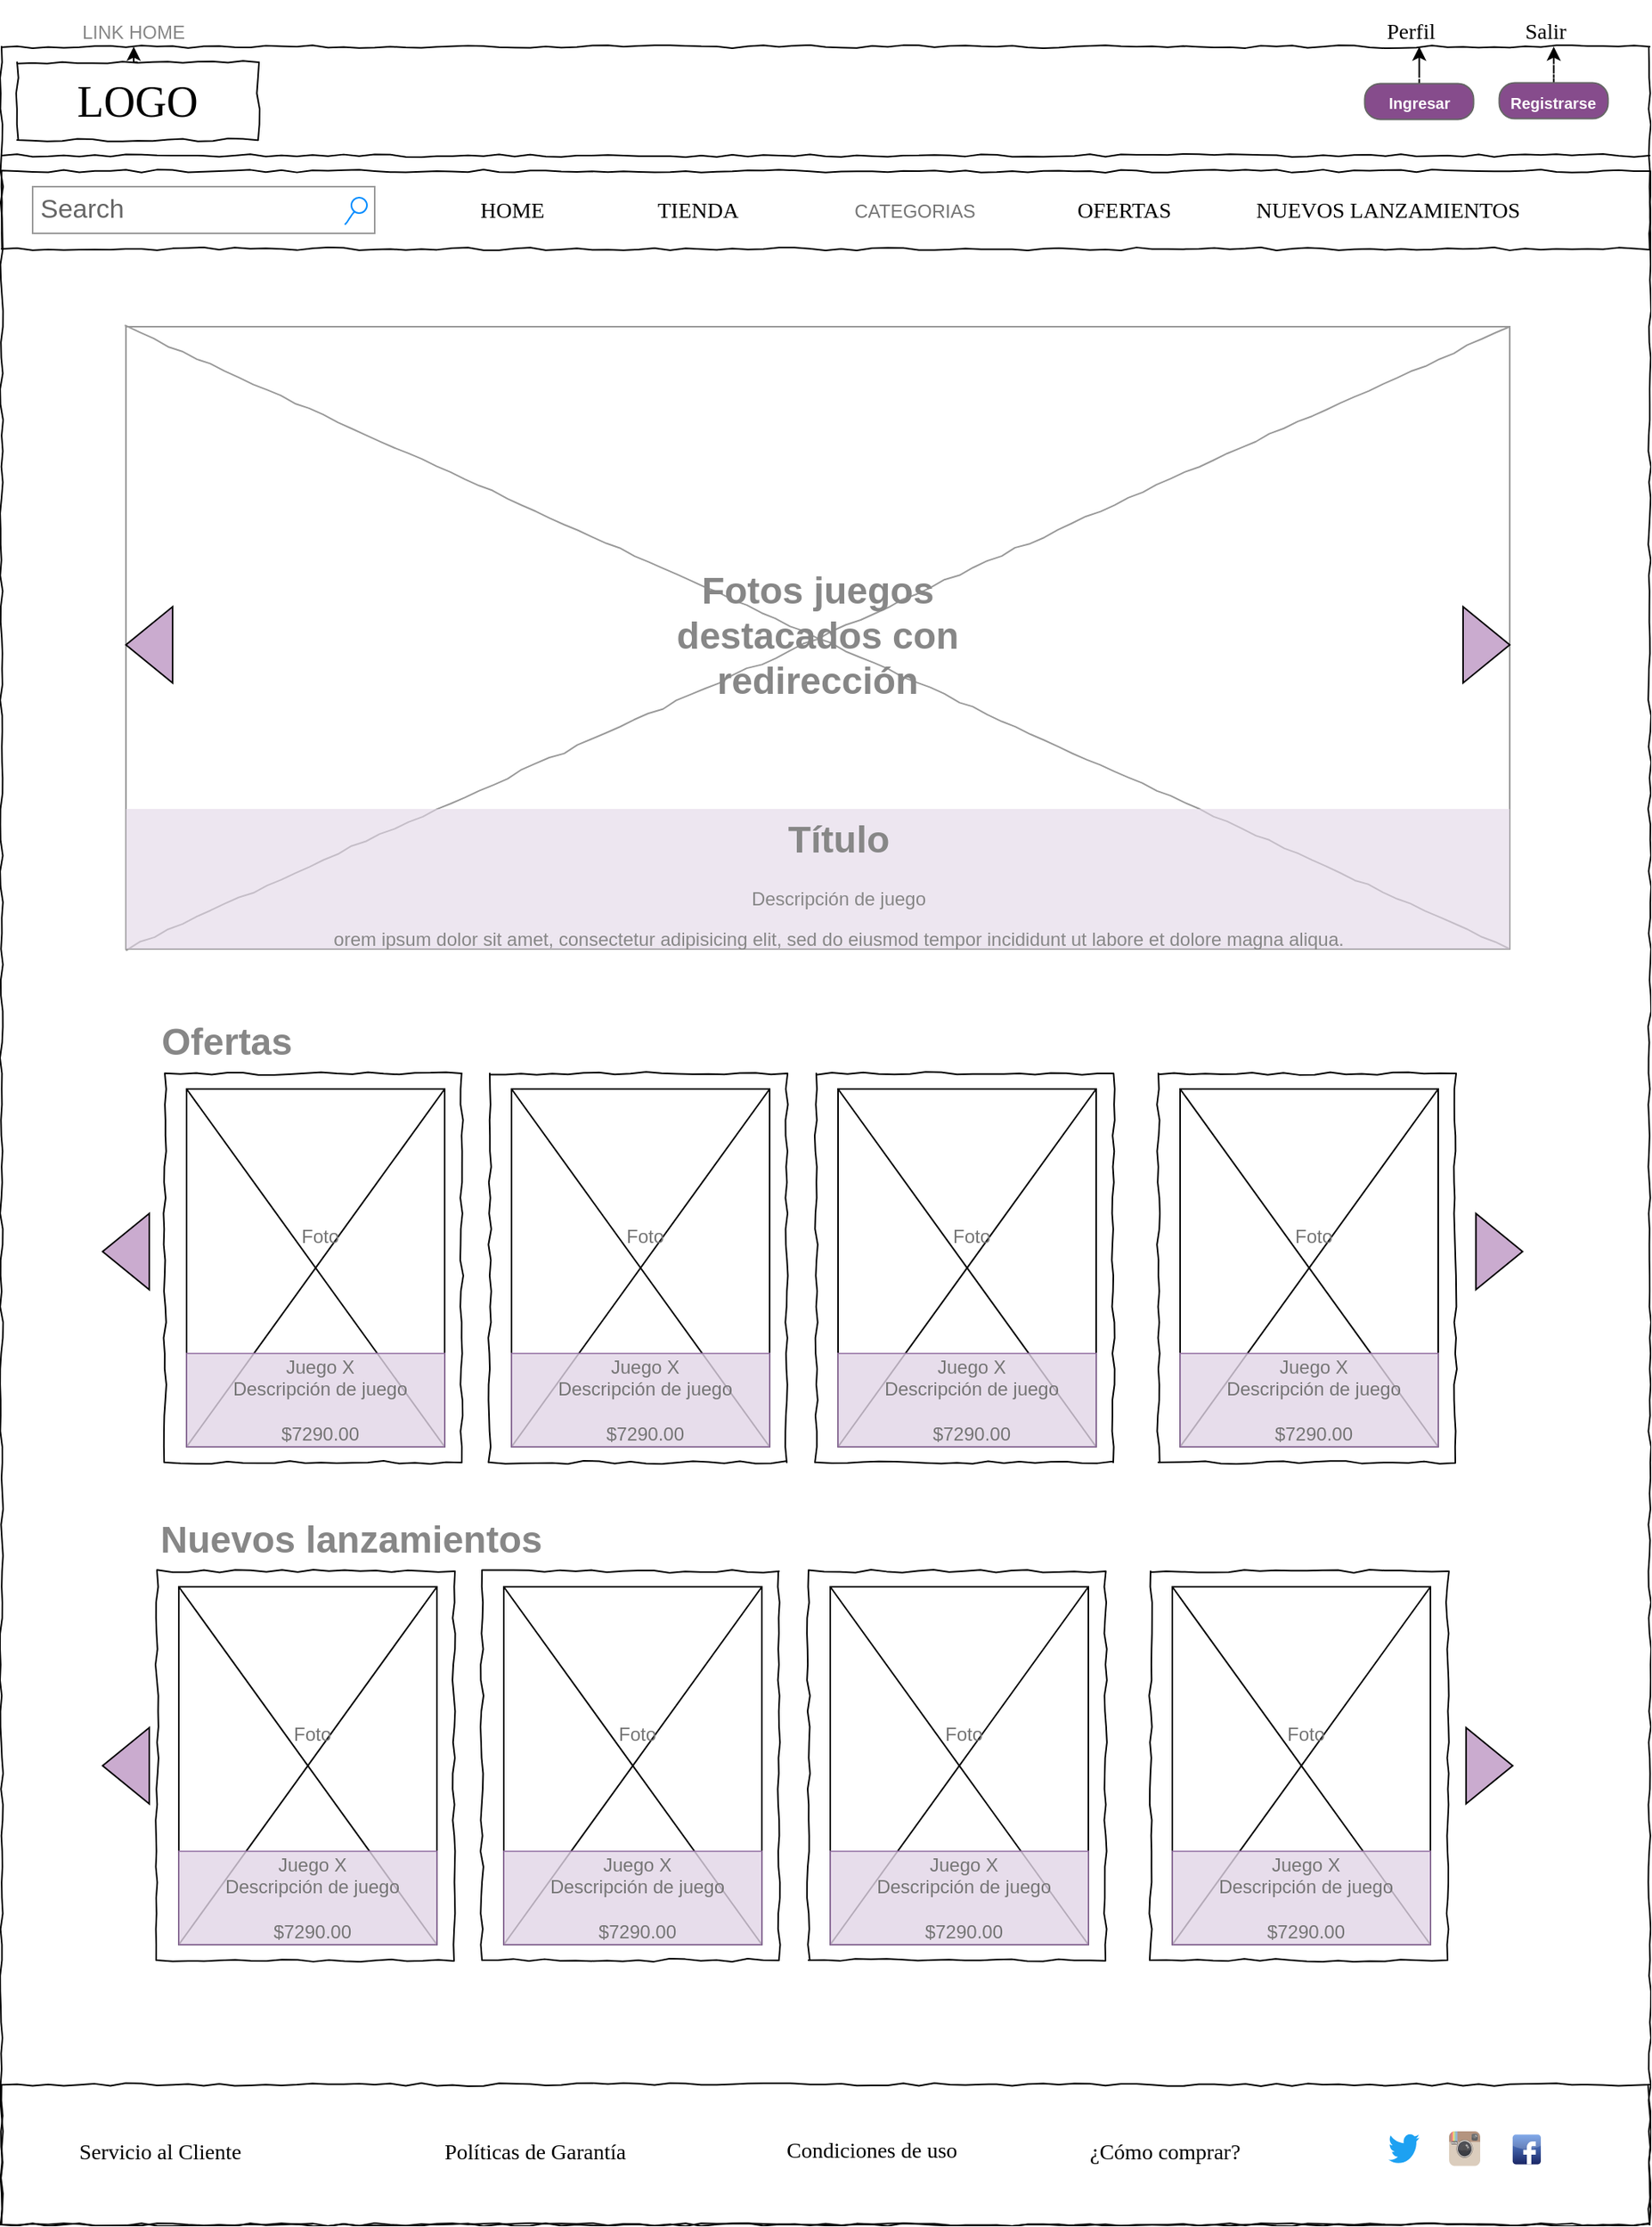 <mxfile version="15.6.3" type="device" pages="8"><diagram name="Home" id="03018318-947c-dd8e-b7a3-06fadd420f32"><mxGraphModel dx="1663" dy="1763" grid="1" gridSize="10" guides="1" tooltips="1" connect="1" arrows="1" fold="1" page="1" pageScale="1" pageWidth="1100" pageHeight="850" background="none" math="0" shadow="0"><root><mxCell id="0"/><mxCell id="1" parent="0"/><mxCell id="677b7b8949515195-1" value="" style="whiteSpace=wrap;html=1;rounded=0;shadow=0;labelBackgroundColor=none;strokeColor=#000000;strokeWidth=1;fillColor=none;fontFamily=Verdana;fontSize=12;fontColor=#000000;align=center;comic=1;movable=0;" parent="1" vertex="1"><mxGeometry x="20" y="20" width="1060" height="1400" as="geometry"/></mxCell><mxCell id="677b7b8949515195-2" value="LOGO" style="whiteSpace=wrap;html=1;rounded=0;shadow=0;labelBackgroundColor=none;strokeWidth=1;fontFamily=Verdana;fontSize=28;align=center;comic=1;" parent="1" vertex="1"><mxGeometry x="30" y="30" width="155" height="50" as="geometry"/></mxCell><mxCell id="677b7b8949515195-3" value="Search" style="strokeWidth=1;shadow=0;dashed=0;align=center;html=1;shape=mxgraph.mockup.forms.searchBox;strokeColor=#999999;mainText=;strokeColor2=#008cff;fontColor=#666666;fontSize=17;align=left;spacingLeft=3;rounded=0;labelBackgroundColor=none;comic=1;" parent="1" vertex="1"><mxGeometry x="40" y="110" width="220" height="30" as="geometry"/></mxCell><mxCell id="677b7b8949515195-4" value="Perfil" style="text;html=1;points=[];align=left;verticalAlign=top;spacingTop=-4;fontSize=14;fontFamily=Verdana" parent="1" vertex="1"><mxGeometry x="909.25" width="45" height="20" as="geometry"/></mxCell><mxCell id="677b7b8949515195-7" value="Salir" style="text;html=1;points=[];align=left;verticalAlign=top;spacingTop=-4;fontSize=14;fontFamily=Verdana" parent="1" vertex="1"><mxGeometry x="998.25" width="40" height="20" as="geometry"/></mxCell><mxCell id="677b7b8949515195-9" value="" style="line;strokeWidth=1;html=1;rounded=0;shadow=0;labelBackgroundColor=none;fillColor=none;fontFamily=Verdana;fontSize=14;fontColor=#000000;align=center;comic=1;" parent="1" vertex="1"><mxGeometry x="20" y="50" width="1060" height="80" as="geometry"/></mxCell><mxCell id="677b7b8949515195-10" value="" style="whiteSpace=wrap;html=1;rounded=0;shadow=0;labelBackgroundColor=none;strokeWidth=1;fillColor=none;fontFamily=Verdana;fontSize=12;align=center;comic=1;" parent="1" vertex="1"><mxGeometry x="20" y="100" width="1060" height="50" as="geometry"/></mxCell><mxCell id="677b7b8949515195-11" value="HOME" style="text;html=1;points=[];align=left;verticalAlign=top;spacingTop=-4;fontSize=14;fontFamily=Verdana" parent="1" vertex="1"><mxGeometry x="326" y="115" width="60" height="20" as="geometry"/></mxCell><mxCell id="677b7b8949515195-12" value="TIENDA" style="text;html=1;points=[];align=left;verticalAlign=top;spacingTop=-4;fontSize=14;fontFamily=Verdana" parent="1" vertex="1"><mxGeometry x="440" y="115" width="60" height="20" as="geometry"/></mxCell><mxCell id="677b7b8949515195-14" value="OFERTAS" style="text;html=1;points=[];align=left;verticalAlign=top;spacingTop=-4;fontSize=14;fontFamily=Verdana" parent="1" vertex="1"><mxGeometry x="710" y="115" width="60" height="20" as="geometry"/></mxCell><mxCell id="677b7b8949515195-16" value="" style="verticalLabelPosition=bottom;shadow=0;dashed=0;align=center;html=1;verticalAlign=top;strokeWidth=1;shape=mxgraph.mockup.graphics.simpleIcon;strokeColor=#999999;rounded=0;labelBackgroundColor=none;fontFamily=Verdana;fontSize=14;fontColor=#000000;comic=1;" parent="1" vertex="1"><mxGeometry x="100" y="200" width="890" height="400" as="geometry"/></mxCell><mxCell id="677b7b8949515195-25" value="" style="whiteSpace=wrap;html=1;rounded=0;shadow=0;labelBackgroundColor=none;strokeWidth=1;fillColor=none;fontFamily=Verdana;fontSize=12;align=center;comic=1;" parent="1" vertex="1"><mxGeometry x="20" y="1330" width="1060" height="90" as="geometry"/></mxCell><mxCell id="mRLvyAgE4YqWzzy2P6-S-1" value="" style="triangle;whiteSpace=wrap;html=1;fillColor=#CAABCF;strokeColor=#000000;" parent="1" vertex="1"><mxGeometry x="960" y="380" width="30" height="49" as="geometry"/></mxCell><mxCell id="mRLvyAgE4YqWzzy2P6-S-2" value="" style="triangle;whiteSpace=wrap;html=1;rotation=-180;fillColor=#CAABCF;" parent="1" vertex="1"><mxGeometry x="100" y="380" width="30" height="49" as="geometry"/></mxCell><mxCell id="pUg8LeA3VF7o2zzPK_85-3" value="&lt;h1&gt;&lt;font color=&quot;#878787&quot;&gt;Fotos juegos destacados con redirección&lt;/font&gt;&lt;/h1&gt;" style="text;html=1;strokeColor=none;fillColor=none;spacing=5;spacingTop=-20;whiteSpace=wrap;overflow=hidden;rounded=0;align=center;" parent="1" vertex="1"><mxGeometry x="450" y="350" width="190" height="91" as="geometry"/></mxCell><mxCell id="pUg8LeA3VF7o2zzPK_85-71" value="" style="edgeStyle=orthogonalEdgeStyle;rounded=0;orthogonalLoop=1;jettySize=auto;html=1;fontColor=#757575;dashed=1;" parent="1" source="pUg8LeA3VF7o2zzPK_85-68" target="677b7b8949515195-4" edge="1"><mxGeometry relative="1" as="geometry"/></mxCell><mxCell id="pUg8LeA3VF7o2zzPK_85-68" value="&lt;font size=&quot;1&quot;&gt;Ingresar&lt;/font&gt;" style="strokeWidth=1;shadow=0;dashed=0;align=center;html=1;shape=mxgraph.mockup.buttons.button;strokeColor=#666666;fontColor=#ffffff;mainText=;buttonStyle=round;fontSize=17;fontStyle=1;fillColor=#864C8C;whiteSpace=wrap;rounded=0;glass=0;sketch=0;" parent="1" vertex="1"><mxGeometry x="896.75" y="43.7" width="70" height="23" as="geometry"/></mxCell><mxCell id="pUg8LeA3VF7o2zzPK_85-70" value="" style="edgeStyle=orthogonalEdgeStyle;rounded=0;orthogonalLoop=1;jettySize=auto;html=1;fontColor=#757575;dashed=1;" parent="1" source="pUg8LeA3VF7o2zzPK_85-69" target="677b7b8949515195-7" edge="1"><mxGeometry relative="1" as="geometry"/></mxCell><mxCell id="pUg8LeA3VF7o2zzPK_85-69" value="&lt;font size=&quot;1&quot;&gt;Registrarse&lt;/font&gt;" style="strokeWidth=1;shadow=0;dashed=0;align=center;html=1;shape=mxgraph.mockup.buttons.button;strokeColor=#666666;fontColor=#ffffff;mainText=;buttonStyle=round;fontSize=17;fontStyle=1;fillColor=#864C8C;whiteSpace=wrap;rounded=0;glass=0;sketch=0;" parent="1" vertex="1"><mxGeometry x="983.25" y="43.3" width="70" height="23" as="geometry"/></mxCell><mxCell id="pUg8LeA3VF7o2zzPK_85-75" value="" style="dashed=0;outlineConnect=0;html=1;align=center;labelPosition=center;verticalLabelPosition=bottom;verticalAlign=top;shape=mxgraph.weblogos.twitter;fillColor=#1DA1F2;strokeColor=none;rounded=0;shadow=0;glass=0;sketch=0;" parent="1" vertex="1"><mxGeometry x="912.0" y="1361.2" width="20" height="20" as="geometry"/></mxCell><mxCell id="pUg8LeA3VF7o2zzPK_85-76" value="" style="dashed=0;outlineConnect=0;html=1;align=center;labelPosition=center;verticalLabelPosition=bottom;verticalAlign=top;shape=mxgraph.weblogos.instagram;fillColor=#6FC0E4;gradientColor=#1E305B;rounded=0;shadow=0;glass=0;sketch=0;" parent="1" vertex="1"><mxGeometry x="951.0" y="1360" width="20" height="22.2" as="geometry"/></mxCell><mxCell id="pUg8LeA3VF7o2zzPK_85-77" value="" style="dashed=0;outlineConnect=0;html=1;align=center;labelPosition=center;verticalLabelPosition=bottom;verticalAlign=top;shape=mxgraph.webicons.facebook;fillColor=#6294E4;gradientColor=#1A2665;rounded=0;shadow=0;glass=0;sketch=0;" parent="1" vertex="1"><mxGeometry x="991.9" y="1362.1" width="18.1" height="19.1" as="geometry"/></mxCell><mxCell id="pUg8LeA3VF7o2zzPK_85-78" value="Servicio al Cliente" style="text;html=1;points=[];align=left;verticalAlign=top;spacingTop=-4;fontSize=14;fontFamily=Verdana" parent="1" vertex="1"><mxGeometry x="67.75" y="1363.2" width="170" height="20" as="geometry"/></mxCell><mxCell id="pUg8LeA3VF7o2zzPK_85-79" value="Políticas de Garantía" style="text;html=1;points=[];align=left;verticalAlign=top;spacingTop=-4;fontSize=14;fontFamily=Verdana" parent="1" vertex="1"><mxGeometry x="302.75" y="1363.2" width="170" height="20" as="geometry"/></mxCell><mxCell id="pUg8LeA3VF7o2zzPK_85-80" value="Condiciones de uso" style="text;html=1;points=[];align=left;verticalAlign=top;spacingTop=-4;fontSize=14;fontFamily=Verdana" parent="1" vertex="1"><mxGeometry x="522.75" y="1362.2" width="170" height="20" as="geometry"/></mxCell><mxCell id="pUg8LeA3VF7o2zzPK_85-81" value="¿Cómo comprar?" style="text;html=1;points=[];align=left;verticalAlign=top;spacingTop=-4;fontSize=14;fontFamily=Verdana" parent="1" vertex="1"><mxGeometry x="717.75" y="1363.2" width="170" height="20" as="geometry"/></mxCell><mxCell id="pUg8LeA3VF7o2zzPK_85-117" value="NUEVOS LANZAMIENTOS" style="text;html=1;points=[];align=left;verticalAlign=top;spacingTop=-4;fontSize=14;fontFamily=Verdana" parent="1" vertex="1"><mxGeometry x="825" y="115" width="185" height="20" as="geometry"/></mxCell><mxCell id="pUg8LeA3VF7o2zzPK_85-118" value="" style="edgeStyle=orthogonalEdgeStyle;rounded=0;orthogonalLoop=1;jettySize=auto;html=1;fontColor=#757575;exitX=0.5;exitY=0;exitDx=0;exitDy=0;entryX=0.5;entryY=1;entryDx=0;entryDy=0;" parent="1" source="677b7b8949515195-2" target="pUg8LeA3VF7o2zzPK_85-119" edge="1"><mxGeometry relative="1" as="geometry"><mxPoint x="941.765" y="53.7" as="sourcePoint"/><mxPoint x="140" y="-20" as="targetPoint"/></mxGeometry></mxCell><mxCell id="pUg8LeA3VF7o2zzPK_85-119" value="&lt;br&gt;LINK HOME&lt;br&gt;&lt;h1&gt;&lt;/h1&gt;" style="text;html=1;strokeColor=none;fillColor=none;spacing=5;spacingTop=-20;whiteSpace=wrap;overflow=hidden;rounded=0;fontColor=#878787;align=center;" parent="1" vertex="1"><mxGeometry x="60" width="90" height="20" as="geometry"/></mxCell><mxCell id="pUg8LeA3VF7o2zzPK_85-122" value="CATEGORIAS" style="swimlane;fontStyle=0;childLayout=stackLayout;horizontal=1;startSize=30;horizontalStack=0;resizeParent=1;resizeParentMax=0;resizeLast=0;collapsible=1;marginBottom=0;rounded=0;shadow=0;glass=0;sketch=0;fontColor=#757575;gradientDirection=south;align=center;opacity=80;strokeColor=none;fillColor=none;" parent="1" vertex="1" collapsed="1"><mxGeometry x="540" y="110" width="135" height="30" as="geometry"><mxRectangle x="540" y="110" width="140" height="120" as="alternateBounds"/></mxGeometry></mxCell><mxCell id="pUg8LeA3VF7o2zzPK_85-123" value="Categoria 1" style="text;strokeColor=none;fillColor=none;align=left;verticalAlign=middle;spacingLeft=4;spacingRight=4;overflow=hidden;points=[[0,0.5],[1,0.5]];portConstraint=eastwest;rotatable=0;rounded=0;shadow=0;glass=0;sketch=0;fontColor=#757575;opacity=80;" parent="pUg8LeA3VF7o2zzPK_85-122" vertex="1"><mxGeometry y="30" width="135" height="30" as="geometry"/></mxCell><mxCell id="pUg8LeA3VF7o2zzPK_85-124" value="Categoria 2" style="text;strokeColor=none;fillColor=none;align=left;verticalAlign=middle;spacingLeft=4;spacingRight=4;overflow=hidden;points=[[0,0.5],[1,0.5]];portConstraint=eastwest;rotatable=0;rounded=0;shadow=0;glass=0;sketch=0;fontColor=#757575;opacity=80;" parent="pUg8LeA3VF7o2zzPK_85-122" vertex="1"><mxGeometry y="60" width="135" height="30" as="geometry"/></mxCell><mxCell id="pUg8LeA3VF7o2zzPK_85-125" value="Categoria 3" style="text;strokeColor=none;fillColor=none;align=left;verticalAlign=middle;spacingLeft=4;spacingRight=4;overflow=hidden;points=[[0,0.5],[1,0.5]];portConstraint=eastwest;rotatable=0;rounded=0;shadow=0;glass=0;sketch=0;fontColor=#757575;opacity=80;" parent="pUg8LeA3VF7o2zzPK_85-122" vertex="1"><mxGeometry y="90" width="135" height="30" as="geometry"/></mxCell><mxCell id="zfLhfSYxzQXLwIlz9lga-1" value="" style="group" parent="1" vertex="1" connectable="0"><mxGeometry x="125" y="680" width="191" height="250" as="geometry"/></mxCell><mxCell id="zfLhfSYxzQXLwIlz9lga-2" value="" style="whiteSpace=wrap;html=1;rounded=0;shadow=0;labelBackgroundColor=none;strokeWidth=1;fillColor=none;fontFamily=Verdana;fontSize=12;align=center;comic=1;" parent="zfLhfSYxzQXLwIlz9lga-1" vertex="1"><mxGeometry width="191" height="250" as="geometry"/></mxCell><mxCell id="zfLhfSYxzQXLwIlz9lga-3" value="" style="rounded=0;whiteSpace=wrap;html=1;fontColor=#878787;align=center;" parent="zfLhfSYxzQXLwIlz9lga-1" vertex="1"><mxGeometry x="14" y="10" width="166" height="230" as="geometry"/></mxCell><mxCell id="zfLhfSYxzQXLwIlz9lga-4" value="" style="endArrow=none;html=1;rounded=0;fontColor=#878787;exitX=0;exitY=1;exitDx=0;exitDy=0;entryX=1;entryY=0;entryDx=0;entryDy=0;startArrow=none;" parent="zfLhfSYxzQXLwIlz9lga-1" source="zfLhfSYxzQXLwIlz9lga-3" target="zfLhfSYxzQXLwIlz9lga-3" edge="1"><mxGeometry width="50" height="50" relative="1" as="geometry"><mxPoint x="114" y="130" as="sourcePoint"/><mxPoint x="164" y="80" as="targetPoint"/></mxGeometry></mxCell><mxCell id="zfLhfSYxzQXLwIlz9lga-5" value="" style="endArrow=none;html=1;rounded=0;fontColor=#878787;entryX=0;entryY=0;entryDx=0;entryDy=0;exitX=1;exitY=1;exitDx=0;exitDy=0;" parent="zfLhfSYxzQXLwIlz9lga-1" source="zfLhfSYxzQXLwIlz9lga-3" target="zfLhfSYxzQXLwIlz9lga-3" edge="1"><mxGeometry width="50" height="50" relative="1" as="geometry"><mxPoint x="114" y="130" as="sourcePoint"/><mxPoint x="164" y="80" as="targetPoint"/></mxGeometry></mxCell><mxCell id="zfLhfSYxzQXLwIlz9lga-6" value="" style="rounded=0;whiteSpace=wrap;html=1;align=center;fillColor=#e1d5e7;strokeColor=#9673a6;glass=0;sketch=0;shadow=0;fillOpacity=100;opacity=80;gradientDirection=south;" parent="zfLhfSYxzQXLwIlz9lga-1" vertex="1"><mxGeometry x="14" y="180" width="166" height="60" as="geometry"/></mxCell><mxCell id="zfLhfSYxzQXLwIlz9lga-7" value="&lt;font color=&quot;#757575&quot;&gt;Juego X&lt;br&gt;Descripción de juego&lt;br&gt;&lt;br&gt;$7290.00&lt;/font&gt;" style="text;spacingTop=-5;whiteSpace=wrap;html=1;align=center;fontSize=12;fontFamily=Helvetica;fillColor=none;strokeColor=none;rounded=0;shadow=0;glass=0;sketch=0;" parent="zfLhfSYxzQXLwIlz9lga-1" vertex="1"><mxGeometry x="20" y="180" width="160" height="60" as="geometry"/></mxCell><mxCell id="zfLhfSYxzQXLwIlz9lga-8" value="&lt;font color=&quot;#757575&quot;&gt;Foto&lt;/font&gt;" style="text;spacingTop=-5;whiteSpace=wrap;html=1;align=center;fontSize=12;fontFamily=Helvetica;fillColor=none;strokeColor=none;rounded=0;shadow=0;glass=0;sketch=0;" parent="zfLhfSYxzQXLwIlz9lga-1" vertex="1"><mxGeometry x="75" y="96" width="50" height="22" as="geometry"/></mxCell><mxCell id="zfLhfSYxzQXLwIlz9lga-9" value="" style="group" parent="1" vertex="1" connectable="0"><mxGeometry x="334" y="680" width="191" height="250" as="geometry"/></mxCell><mxCell id="zfLhfSYxzQXLwIlz9lga-10" value="" style="whiteSpace=wrap;html=1;rounded=0;shadow=0;labelBackgroundColor=none;strokeWidth=1;fillColor=none;fontFamily=Verdana;fontSize=12;align=center;comic=1;" parent="zfLhfSYxzQXLwIlz9lga-9" vertex="1"><mxGeometry width="191" height="250" as="geometry"/></mxCell><mxCell id="zfLhfSYxzQXLwIlz9lga-11" value="" style="rounded=0;whiteSpace=wrap;html=1;fontColor=#878787;align=center;" parent="zfLhfSYxzQXLwIlz9lga-9" vertex="1"><mxGeometry x="14" y="10" width="166" height="230" as="geometry"/></mxCell><mxCell id="zfLhfSYxzQXLwIlz9lga-12" value="" style="endArrow=none;html=1;rounded=0;fontColor=#878787;exitX=0;exitY=1;exitDx=0;exitDy=0;entryX=1;entryY=0;entryDx=0;entryDy=0;startArrow=none;" parent="zfLhfSYxzQXLwIlz9lga-9" source="zfLhfSYxzQXLwIlz9lga-11" target="zfLhfSYxzQXLwIlz9lga-11" edge="1"><mxGeometry width="50" height="50" relative="1" as="geometry"><mxPoint x="114" y="130" as="sourcePoint"/><mxPoint x="164" y="80" as="targetPoint"/></mxGeometry></mxCell><mxCell id="zfLhfSYxzQXLwIlz9lga-13" value="" style="endArrow=none;html=1;rounded=0;fontColor=#878787;entryX=0;entryY=0;entryDx=0;entryDy=0;exitX=1;exitY=1;exitDx=0;exitDy=0;" parent="zfLhfSYxzQXLwIlz9lga-9" source="zfLhfSYxzQXLwIlz9lga-11" target="zfLhfSYxzQXLwIlz9lga-11" edge="1"><mxGeometry width="50" height="50" relative="1" as="geometry"><mxPoint x="114" y="130" as="sourcePoint"/><mxPoint x="164" y="80" as="targetPoint"/></mxGeometry></mxCell><mxCell id="zfLhfSYxzQXLwIlz9lga-14" value="" style="rounded=0;whiteSpace=wrap;html=1;align=center;fillColor=#e1d5e7;strokeColor=#9673a6;glass=0;sketch=0;shadow=0;fillOpacity=100;opacity=80;gradientDirection=south;" parent="zfLhfSYxzQXLwIlz9lga-9" vertex="1"><mxGeometry x="14" y="180" width="166" height="60" as="geometry"/></mxCell><mxCell id="zfLhfSYxzQXLwIlz9lga-15" value="&lt;font color=&quot;#757575&quot;&gt;Juego X&lt;br&gt;Descripción de juego&lt;br&gt;&lt;br&gt;$7290.00&lt;/font&gt;" style="text;spacingTop=-5;whiteSpace=wrap;html=1;align=center;fontSize=12;fontFamily=Helvetica;fillColor=none;strokeColor=none;rounded=0;shadow=0;glass=0;sketch=0;" parent="zfLhfSYxzQXLwIlz9lga-9" vertex="1"><mxGeometry x="20" y="180" width="160" height="60" as="geometry"/></mxCell><mxCell id="zfLhfSYxzQXLwIlz9lga-16" value="&lt;font color=&quot;#757575&quot;&gt;Foto&lt;/font&gt;" style="text;spacingTop=-5;whiteSpace=wrap;html=1;align=center;fontSize=12;fontFamily=Helvetica;fillColor=none;strokeColor=none;rounded=0;shadow=0;glass=0;sketch=0;" parent="zfLhfSYxzQXLwIlz9lga-9" vertex="1"><mxGeometry x="75" y="96" width="50" height="22" as="geometry"/></mxCell><mxCell id="zfLhfSYxzQXLwIlz9lga-17" value="" style="group" parent="1" vertex="1" connectable="0"><mxGeometry x="544" y="680" width="191" height="250" as="geometry"/></mxCell><mxCell id="zfLhfSYxzQXLwIlz9lga-18" value="" style="whiteSpace=wrap;html=1;rounded=0;shadow=0;labelBackgroundColor=none;strokeWidth=1;fillColor=none;fontFamily=Verdana;fontSize=12;align=center;comic=1;" parent="zfLhfSYxzQXLwIlz9lga-17" vertex="1"><mxGeometry width="191" height="250" as="geometry"/></mxCell><mxCell id="zfLhfSYxzQXLwIlz9lga-19" value="" style="rounded=0;whiteSpace=wrap;html=1;fontColor=#878787;align=center;" parent="zfLhfSYxzQXLwIlz9lga-17" vertex="1"><mxGeometry x="14" y="10" width="166" height="230" as="geometry"/></mxCell><mxCell id="zfLhfSYxzQXLwIlz9lga-20" value="" style="endArrow=none;html=1;rounded=0;fontColor=#878787;exitX=0;exitY=1;exitDx=0;exitDy=0;entryX=1;entryY=0;entryDx=0;entryDy=0;startArrow=none;" parent="zfLhfSYxzQXLwIlz9lga-17" source="zfLhfSYxzQXLwIlz9lga-19" target="zfLhfSYxzQXLwIlz9lga-19" edge="1"><mxGeometry width="50" height="50" relative="1" as="geometry"><mxPoint x="114" y="130" as="sourcePoint"/><mxPoint x="164" y="80" as="targetPoint"/></mxGeometry></mxCell><mxCell id="zfLhfSYxzQXLwIlz9lga-21" value="" style="endArrow=none;html=1;rounded=0;fontColor=#878787;entryX=0;entryY=0;entryDx=0;entryDy=0;exitX=1;exitY=1;exitDx=0;exitDy=0;" parent="zfLhfSYxzQXLwIlz9lga-17" source="zfLhfSYxzQXLwIlz9lga-19" target="zfLhfSYxzQXLwIlz9lga-19" edge="1"><mxGeometry width="50" height="50" relative="1" as="geometry"><mxPoint x="114" y="130" as="sourcePoint"/><mxPoint x="164" y="80" as="targetPoint"/></mxGeometry></mxCell><mxCell id="zfLhfSYxzQXLwIlz9lga-22" value="" style="rounded=0;whiteSpace=wrap;html=1;align=center;fillColor=#e1d5e7;strokeColor=#9673a6;glass=0;sketch=0;shadow=0;fillOpacity=100;opacity=80;gradientDirection=south;" parent="zfLhfSYxzQXLwIlz9lga-17" vertex="1"><mxGeometry x="14" y="180" width="166" height="60" as="geometry"/></mxCell><mxCell id="zfLhfSYxzQXLwIlz9lga-23" value="&lt;font color=&quot;#757575&quot;&gt;Juego X&lt;br&gt;Descripción de juego&lt;br&gt;&lt;br&gt;$7290.00&lt;/font&gt;" style="text;spacingTop=-5;whiteSpace=wrap;html=1;align=center;fontSize=12;fontFamily=Helvetica;fillColor=none;strokeColor=none;rounded=0;shadow=0;glass=0;sketch=0;" parent="zfLhfSYxzQXLwIlz9lga-17" vertex="1"><mxGeometry x="20" y="180" width="160" height="60" as="geometry"/></mxCell><mxCell id="zfLhfSYxzQXLwIlz9lga-24" value="&lt;font color=&quot;#757575&quot;&gt;Foto&lt;/font&gt;" style="text;spacingTop=-5;whiteSpace=wrap;html=1;align=center;fontSize=12;fontFamily=Helvetica;fillColor=none;strokeColor=none;rounded=0;shadow=0;glass=0;sketch=0;" parent="zfLhfSYxzQXLwIlz9lga-17" vertex="1"><mxGeometry x="75" y="96" width="50" height="22" as="geometry"/></mxCell><mxCell id="zfLhfSYxzQXLwIlz9lga-25" value="" style="group" parent="1" vertex="1" connectable="0"><mxGeometry x="764" y="680" width="191" height="250" as="geometry"/></mxCell><mxCell id="zfLhfSYxzQXLwIlz9lga-26" value="" style="whiteSpace=wrap;html=1;rounded=0;shadow=0;labelBackgroundColor=none;strokeWidth=1;fillColor=none;fontFamily=Verdana;fontSize=12;align=center;comic=1;" parent="zfLhfSYxzQXLwIlz9lga-25" vertex="1"><mxGeometry width="191" height="250" as="geometry"/></mxCell><mxCell id="zfLhfSYxzQXLwIlz9lga-27" value="" style="rounded=0;whiteSpace=wrap;html=1;fontColor=#878787;align=center;" parent="zfLhfSYxzQXLwIlz9lga-25" vertex="1"><mxGeometry x="14" y="10" width="166" height="230" as="geometry"/></mxCell><mxCell id="zfLhfSYxzQXLwIlz9lga-28" value="" style="endArrow=none;html=1;rounded=0;fontColor=#878787;exitX=0;exitY=1;exitDx=0;exitDy=0;entryX=1;entryY=0;entryDx=0;entryDy=0;startArrow=none;" parent="zfLhfSYxzQXLwIlz9lga-25" source="zfLhfSYxzQXLwIlz9lga-27" target="zfLhfSYxzQXLwIlz9lga-27" edge="1"><mxGeometry width="50" height="50" relative="1" as="geometry"><mxPoint x="114" y="130" as="sourcePoint"/><mxPoint x="164" y="80" as="targetPoint"/></mxGeometry></mxCell><mxCell id="zfLhfSYxzQXLwIlz9lga-29" value="" style="endArrow=none;html=1;rounded=0;fontColor=#878787;entryX=0;entryY=0;entryDx=0;entryDy=0;exitX=1;exitY=1;exitDx=0;exitDy=0;" parent="zfLhfSYxzQXLwIlz9lga-25" source="zfLhfSYxzQXLwIlz9lga-27" target="zfLhfSYxzQXLwIlz9lga-27" edge="1"><mxGeometry width="50" height="50" relative="1" as="geometry"><mxPoint x="114" y="130" as="sourcePoint"/><mxPoint x="164" y="80" as="targetPoint"/></mxGeometry></mxCell><mxCell id="zfLhfSYxzQXLwIlz9lga-30" value="" style="rounded=0;whiteSpace=wrap;html=1;align=center;fillColor=#e1d5e7;strokeColor=#9673a6;glass=0;sketch=0;shadow=0;fillOpacity=100;opacity=80;gradientDirection=south;" parent="zfLhfSYxzQXLwIlz9lga-25" vertex="1"><mxGeometry x="14" y="180" width="166" height="60" as="geometry"/></mxCell><mxCell id="zfLhfSYxzQXLwIlz9lga-31" value="&lt;font color=&quot;#757575&quot;&gt;Juego X&lt;br&gt;Descripción de juego&lt;br&gt;&lt;br&gt;$7290.00&lt;/font&gt;" style="text;spacingTop=-5;whiteSpace=wrap;html=1;align=center;fontSize=12;fontFamily=Helvetica;fillColor=none;strokeColor=none;rounded=0;shadow=0;glass=0;sketch=0;" parent="zfLhfSYxzQXLwIlz9lga-25" vertex="1"><mxGeometry x="20" y="180" width="160" height="60" as="geometry"/></mxCell><mxCell id="zfLhfSYxzQXLwIlz9lga-32" value="&lt;font color=&quot;#757575&quot;&gt;Foto&lt;/font&gt;" style="text;spacingTop=-5;whiteSpace=wrap;html=1;align=center;fontSize=12;fontFamily=Helvetica;fillColor=none;strokeColor=none;rounded=0;shadow=0;glass=0;sketch=0;" parent="zfLhfSYxzQXLwIlz9lga-25" vertex="1"><mxGeometry x="75" y="96" width="50" height="22" as="geometry"/></mxCell><mxCell id="zfLhfSYxzQXLwIlz9lga-35" value="&lt;h1&gt;&lt;font color=&quot;#878787&quot;&gt;Ofertas&lt;/font&gt;&lt;/h1&gt;" style="text;html=1;strokeColor=none;fillColor=none;spacing=5;spacingTop=-20;whiteSpace=wrap;overflow=hidden;rounded=0;align=center;" parent="1" vertex="1"><mxGeometry x="85" y="640" width="160" height="40" as="geometry"/></mxCell><mxCell id="zfLhfSYxzQXLwIlz9lga-36" value="&lt;h1&gt;&lt;font color=&quot;#878787&quot;&gt;Nuevos lanzamientos&lt;/font&gt;&lt;/h1&gt;" style="text;html=1;strokeColor=none;fillColor=none;spacing=5;spacingTop=-20;whiteSpace=wrap;overflow=hidden;rounded=0;align=center;" parent="1" vertex="1"><mxGeometry x="105" y="960" width="280" height="40" as="geometry"/></mxCell><mxCell id="zfLhfSYxzQXLwIlz9lga-37" value="" style="group" parent="1" vertex="1" connectable="0"><mxGeometry x="120" y="1000" width="191" height="250" as="geometry"/></mxCell><mxCell id="zfLhfSYxzQXLwIlz9lga-38" value="" style="whiteSpace=wrap;html=1;rounded=0;shadow=0;labelBackgroundColor=none;strokeWidth=1;fillColor=none;fontFamily=Verdana;fontSize=12;align=center;comic=1;" parent="zfLhfSYxzQXLwIlz9lga-37" vertex="1"><mxGeometry width="191" height="250" as="geometry"/></mxCell><mxCell id="zfLhfSYxzQXLwIlz9lga-39" value="" style="rounded=0;whiteSpace=wrap;html=1;fontColor=#878787;align=center;" parent="zfLhfSYxzQXLwIlz9lga-37" vertex="1"><mxGeometry x="14" y="10" width="166" height="230" as="geometry"/></mxCell><mxCell id="zfLhfSYxzQXLwIlz9lga-40" value="" style="endArrow=none;html=1;rounded=0;fontColor=#878787;exitX=0;exitY=1;exitDx=0;exitDy=0;entryX=1;entryY=0;entryDx=0;entryDy=0;startArrow=none;" parent="zfLhfSYxzQXLwIlz9lga-37" source="zfLhfSYxzQXLwIlz9lga-39" target="zfLhfSYxzQXLwIlz9lga-39" edge="1"><mxGeometry width="50" height="50" relative="1" as="geometry"><mxPoint x="114" y="130" as="sourcePoint"/><mxPoint x="164" y="80" as="targetPoint"/></mxGeometry></mxCell><mxCell id="zfLhfSYxzQXLwIlz9lga-41" value="" style="endArrow=none;html=1;rounded=0;fontColor=#878787;entryX=0;entryY=0;entryDx=0;entryDy=0;exitX=1;exitY=1;exitDx=0;exitDy=0;" parent="zfLhfSYxzQXLwIlz9lga-37" source="zfLhfSYxzQXLwIlz9lga-39" target="zfLhfSYxzQXLwIlz9lga-39" edge="1"><mxGeometry width="50" height="50" relative="1" as="geometry"><mxPoint x="114" y="130" as="sourcePoint"/><mxPoint x="164" y="80" as="targetPoint"/></mxGeometry></mxCell><mxCell id="zfLhfSYxzQXLwIlz9lga-42" value="" style="rounded=0;whiteSpace=wrap;html=1;align=center;fillColor=#e1d5e7;strokeColor=#9673a6;glass=0;sketch=0;shadow=0;fillOpacity=100;opacity=80;gradientDirection=south;" parent="zfLhfSYxzQXLwIlz9lga-37" vertex="1"><mxGeometry x="14" y="180" width="166" height="60" as="geometry"/></mxCell><mxCell id="zfLhfSYxzQXLwIlz9lga-43" value="&lt;font color=&quot;#757575&quot;&gt;Juego X&lt;br&gt;Descripción de juego&lt;br&gt;&lt;br&gt;$7290.00&lt;/font&gt;" style="text;spacingTop=-5;whiteSpace=wrap;html=1;align=center;fontSize=12;fontFamily=Helvetica;fillColor=none;strokeColor=none;rounded=0;shadow=0;glass=0;sketch=0;" parent="zfLhfSYxzQXLwIlz9lga-37" vertex="1"><mxGeometry x="20" y="180" width="160" height="60" as="geometry"/></mxCell><mxCell id="zfLhfSYxzQXLwIlz9lga-44" value="&lt;font color=&quot;#757575&quot;&gt;Foto&lt;/font&gt;" style="text;spacingTop=-5;whiteSpace=wrap;html=1;align=center;fontSize=12;fontFamily=Helvetica;fillColor=none;strokeColor=none;rounded=0;shadow=0;glass=0;sketch=0;" parent="zfLhfSYxzQXLwIlz9lga-37" vertex="1"><mxGeometry x="75" y="96" width="50" height="22" as="geometry"/></mxCell><mxCell id="zfLhfSYxzQXLwIlz9lga-45" value="" style="group" parent="1" vertex="1" connectable="0"><mxGeometry x="329" y="1000" width="191" height="250" as="geometry"/></mxCell><mxCell id="zfLhfSYxzQXLwIlz9lga-46" value="" style="whiteSpace=wrap;html=1;rounded=0;shadow=0;labelBackgroundColor=none;strokeWidth=1;fillColor=none;fontFamily=Verdana;fontSize=12;align=center;comic=1;" parent="zfLhfSYxzQXLwIlz9lga-45" vertex="1"><mxGeometry width="191" height="250" as="geometry"/></mxCell><mxCell id="zfLhfSYxzQXLwIlz9lga-47" value="" style="rounded=0;whiteSpace=wrap;html=1;fontColor=#878787;align=center;" parent="zfLhfSYxzQXLwIlz9lga-45" vertex="1"><mxGeometry x="14" y="10" width="166" height="230" as="geometry"/></mxCell><mxCell id="zfLhfSYxzQXLwIlz9lga-48" value="" style="endArrow=none;html=1;rounded=0;fontColor=#878787;exitX=0;exitY=1;exitDx=0;exitDy=0;entryX=1;entryY=0;entryDx=0;entryDy=0;startArrow=none;" parent="zfLhfSYxzQXLwIlz9lga-45" source="zfLhfSYxzQXLwIlz9lga-47" target="zfLhfSYxzQXLwIlz9lga-47" edge="1"><mxGeometry width="50" height="50" relative="1" as="geometry"><mxPoint x="114" y="130" as="sourcePoint"/><mxPoint x="164" y="80" as="targetPoint"/></mxGeometry></mxCell><mxCell id="zfLhfSYxzQXLwIlz9lga-49" value="" style="endArrow=none;html=1;rounded=0;fontColor=#878787;entryX=0;entryY=0;entryDx=0;entryDy=0;exitX=1;exitY=1;exitDx=0;exitDy=0;" parent="zfLhfSYxzQXLwIlz9lga-45" source="zfLhfSYxzQXLwIlz9lga-47" target="zfLhfSYxzQXLwIlz9lga-47" edge="1"><mxGeometry width="50" height="50" relative="1" as="geometry"><mxPoint x="114" y="130" as="sourcePoint"/><mxPoint x="164" y="80" as="targetPoint"/></mxGeometry></mxCell><mxCell id="zfLhfSYxzQXLwIlz9lga-50" value="" style="rounded=0;whiteSpace=wrap;html=1;align=center;fillColor=#e1d5e7;strokeColor=#9673a6;glass=0;sketch=0;shadow=0;fillOpacity=100;opacity=80;gradientDirection=south;" parent="zfLhfSYxzQXLwIlz9lga-45" vertex="1"><mxGeometry x="14" y="180" width="166" height="60" as="geometry"/></mxCell><mxCell id="zfLhfSYxzQXLwIlz9lga-51" value="&lt;font color=&quot;#757575&quot;&gt;Juego X&lt;br&gt;Descripción de juego&lt;br&gt;&lt;br&gt;$7290.00&lt;/font&gt;" style="text;spacingTop=-5;whiteSpace=wrap;html=1;align=center;fontSize=12;fontFamily=Helvetica;fillColor=none;strokeColor=none;rounded=0;shadow=0;glass=0;sketch=0;" parent="zfLhfSYxzQXLwIlz9lga-45" vertex="1"><mxGeometry x="20" y="180" width="160" height="60" as="geometry"/></mxCell><mxCell id="zfLhfSYxzQXLwIlz9lga-52" value="&lt;font color=&quot;#757575&quot;&gt;Foto&lt;/font&gt;" style="text;spacingTop=-5;whiteSpace=wrap;html=1;align=center;fontSize=12;fontFamily=Helvetica;fillColor=none;strokeColor=none;rounded=0;shadow=0;glass=0;sketch=0;" parent="zfLhfSYxzQXLwIlz9lga-45" vertex="1"><mxGeometry x="75" y="96" width="50" height="22" as="geometry"/></mxCell><mxCell id="zfLhfSYxzQXLwIlz9lga-53" value="" style="group" parent="1" vertex="1" connectable="0"><mxGeometry x="539" y="1000" width="191" height="250" as="geometry"/></mxCell><mxCell id="zfLhfSYxzQXLwIlz9lga-54" value="" style="whiteSpace=wrap;html=1;rounded=0;shadow=0;labelBackgroundColor=none;strokeWidth=1;fillColor=none;fontFamily=Verdana;fontSize=12;align=center;comic=1;" parent="zfLhfSYxzQXLwIlz9lga-53" vertex="1"><mxGeometry width="191" height="250" as="geometry"/></mxCell><mxCell id="zfLhfSYxzQXLwIlz9lga-55" value="" style="rounded=0;whiteSpace=wrap;html=1;fontColor=#878787;align=center;" parent="zfLhfSYxzQXLwIlz9lga-53" vertex="1"><mxGeometry x="14" y="10" width="166" height="230" as="geometry"/></mxCell><mxCell id="zfLhfSYxzQXLwIlz9lga-56" value="" style="endArrow=none;html=1;rounded=0;fontColor=#878787;exitX=0;exitY=1;exitDx=0;exitDy=0;entryX=1;entryY=0;entryDx=0;entryDy=0;startArrow=none;" parent="zfLhfSYxzQXLwIlz9lga-53" source="zfLhfSYxzQXLwIlz9lga-55" target="zfLhfSYxzQXLwIlz9lga-55" edge="1"><mxGeometry width="50" height="50" relative="1" as="geometry"><mxPoint x="114" y="130" as="sourcePoint"/><mxPoint x="164" y="80" as="targetPoint"/></mxGeometry></mxCell><mxCell id="zfLhfSYxzQXLwIlz9lga-57" value="" style="endArrow=none;html=1;rounded=0;fontColor=#878787;entryX=0;entryY=0;entryDx=0;entryDy=0;exitX=1;exitY=1;exitDx=0;exitDy=0;" parent="zfLhfSYxzQXLwIlz9lga-53" source="zfLhfSYxzQXLwIlz9lga-55" target="zfLhfSYxzQXLwIlz9lga-55" edge="1"><mxGeometry width="50" height="50" relative="1" as="geometry"><mxPoint x="114" y="130" as="sourcePoint"/><mxPoint x="164" y="80" as="targetPoint"/></mxGeometry></mxCell><mxCell id="zfLhfSYxzQXLwIlz9lga-58" value="" style="rounded=0;whiteSpace=wrap;html=1;align=center;fillColor=#e1d5e7;strokeColor=#9673a6;glass=0;sketch=0;shadow=0;fillOpacity=100;opacity=80;gradientDirection=south;" parent="zfLhfSYxzQXLwIlz9lga-53" vertex="1"><mxGeometry x="14" y="180" width="166" height="60" as="geometry"/></mxCell><mxCell id="zfLhfSYxzQXLwIlz9lga-59" value="&lt;font color=&quot;#757575&quot;&gt;Juego X&lt;br&gt;Descripción de juego&lt;br&gt;&lt;br&gt;$7290.00&lt;/font&gt;" style="text;spacingTop=-5;whiteSpace=wrap;html=1;align=center;fontSize=12;fontFamily=Helvetica;fillColor=none;strokeColor=none;rounded=0;shadow=0;glass=0;sketch=0;" parent="zfLhfSYxzQXLwIlz9lga-53" vertex="1"><mxGeometry x="20" y="180" width="160" height="60" as="geometry"/></mxCell><mxCell id="zfLhfSYxzQXLwIlz9lga-60" value="&lt;font color=&quot;#757575&quot;&gt;Foto&lt;/font&gt;" style="text;spacingTop=-5;whiteSpace=wrap;html=1;align=center;fontSize=12;fontFamily=Helvetica;fillColor=none;strokeColor=none;rounded=0;shadow=0;glass=0;sketch=0;" parent="zfLhfSYxzQXLwIlz9lga-53" vertex="1"><mxGeometry x="75" y="96" width="50" height="22" as="geometry"/></mxCell><mxCell id="zfLhfSYxzQXLwIlz9lga-61" value="" style="group" parent="1" vertex="1" connectable="0"><mxGeometry x="759" y="1000" width="191" height="250" as="geometry"/></mxCell><mxCell id="zfLhfSYxzQXLwIlz9lga-62" value="" style="whiteSpace=wrap;html=1;rounded=0;shadow=0;labelBackgroundColor=none;strokeWidth=1;fillColor=none;fontFamily=Verdana;fontSize=12;align=center;comic=1;" parent="zfLhfSYxzQXLwIlz9lga-61" vertex="1"><mxGeometry width="191" height="250" as="geometry"/></mxCell><mxCell id="zfLhfSYxzQXLwIlz9lga-63" value="" style="rounded=0;whiteSpace=wrap;html=1;fontColor=#878787;align=center;" parent="zfLhfSYxzQXLwIlz9lga-61" vertex="1"><mxGeometry x="14" y="10" width="166" height="230" as="geometry"/></mxCell><mxCell id="zfLhfSYxzQXLwIlz9lga-64" value="" style="endArrow=none;html=1;rounded=0;fontColor=#878787;exitX=0;exitY=1;exitDx=0;exitDy=0;entryX=1;entryY=0;entryDx=0;entryDy=0;startArrow=none;" parent="zfLhfSYxzQXLwIlz9lga-61" source="zfLhfSYxzQXLwIlz9lga-63" target="zfLhfSYxzQXLwIlz9lga-63" edge="1"><mxGeometry width="50" height="50" relative="1" as="geometry"><mxPoint x="114" y="130" as="sourcePoint"/><mxPoint x="164" y="80" as="targetPoint"/></mxGeometry></mxCell><mxCell id="zfLhfSYxzQXLwIlz9lga-65" value="" style="endArrow=none;html=1;rounded=0;fontColor=#878787;entryX=0;entryY=0;entryDx=0;entryDy=0;exitX=1;exitY=1;exitDx=0;exitDy=0;" parent="zfLhfSYxzQXLwIlz9lga-61" source="zfLhfSYxzQXLwIlz9lga-63" target="zfLhfSYxzQXLwIlz9lga-63" edge="1"><mxGeometry width="50" height="50" relative="1" as="geometry"><mxPoint x="114" y="130" as="sourcePoint"/><mxPoint x="164" y="80" as="targetPoint"/></mxGeometry></mxCell><mxCell id="zfLhfSYxzQXLwIlz9lga-66" value="" style="rounded=0;whiteSpace=wrap;html=1;align=center;fillColor=#e1d5e7;strokeColor=#9673a6;glass=0;sketch=0;shadow=0;fillOpacity=100;opacity=80;gradientDirection=south;" parent="zfLhfSYxzQXLwIlz9lga-61" vertex="1"><mxGeometry x="14" y="180" width="166" height="60" as="geometry"/></mxCell><mxCell id="zfLhfSYxzQXLwIlz9lga-67" value="&lt;font color=&quot;#757575&quot;&gt;Juego X&lt;br&gt;Descripción de juego&lt;br&gt;&lt;br&gt;$7290.00&lt;/font&gt;" style="text;spacingTop=-5;whiteSpace=wrap;html=1;align=center;fontSize=12;fontFamily=Helvetica;fillColor=none;strokeColor=none;rounded=0;shadow=0;glass=0;sketch=0;" parent="zfLhfSYxzQXLwIlz9lga-61" vertex="1"><mxGeometry x="20" y="180" width="160" height="60" as="geometry"/></mxCell><mxCell id="zfLhfSYxzQXLwIlz9lga-68" value="&lt;font color=&quot;#757575&quot;&gt;Foto&lt;/font&gt;" style="text;spacingTop=-5;whiteSpace=wrap;html=1;align=center;fontSize=12;fontFamily=Helvetica;fillColor=none;strokeColor=none;rounded=0;shadow=0;glass=0;sketch=0;" parent="zfLhfSYxzQXLwIlz9lga-61" vertex="1"><mxGeometry x="75" y="96" width="50" height="22" as="geometry"/></mxCell><mxCell id="zfLhfSYxzQXLwIlz9lga-71" value="" style="rounded=0;whiteSpace=wrap;html=1;align=center;fillColor=#e1d5e7;strokeColor=none;glass=0;sketch=0;shadow=0;fillOpacity=100;opacity=60;gradientDirection=south;" parent="1" vertex="1"><mxGeometry x="100" y="510" width="890" height="90" as="geometry"/></mxCell><mxCell id="zfLhfSYxzQXLwIlz9lga-72" value="&lt;h1&gt;Título&lt;/h1&gt;&lt;p&gt;Descripción de juego&lt;/p&gt;orem ipsum dolor sit amet, consectetur adipisicing elit, sed do eiusmod tempor incididunt ut labore et dolore magna aliqua." style="text;html=1;strokeColor=none;fillColor=none;spacing=5;spacingTop=-20;whiteSpace=wrap;overflow=hidden;rounded=0;fontColor=#878787;align=center;" parent="1" vertex="1"><mxGeometry x="219.5" y="510" width="677.25" height="100" as="geometry"/></mxCell><mxCell id="zfLhfSYxzQXLwIlz9lga-73" value="" style="triangle;whiteSpace=wrap;html=1;fillColor=#CAABCF;strokeColor=#000000;" parent="1" vertex="1"><mxGeometry x="968.25" y="770" width="30" height="49" as="geometry"/></mxCell><mxCell id="zfLhfSYxzQXLwIlz9lga-74" value="" style="triangle;whiteSpace=wrap;html=1;fillColor=#CAABCF;strokeColor=#000000;" parent="1" vertex="1"><mxGeometry x="961.9" y="1100.5" width="30" height="49" as="geometry"/></mxCell><mxCell id="zfLhfSYxzQXLwIlz9lga-75" value="" style="triangle;whiteSpace=wrap;html=1;fillColor=#CAABCF;strokeColor=#000000;rotation=-180;" parent="1" vertex="1"><mxGeometry x="85" y="1100.5" width="30" height="49" as="geometry"/></mxCell><mxCell id="zfLhfSYxzQXLwIlz9lga-76" value="" style="triangle;whiteSpace=wrap;html=1;fillColor=#CAABCF;strokeColor=#000000;rotation=-180;" parent="1" vertex="1"><mxGeometry x="85" y="770" width="30" height="49" as="geometry"/></mxCell></root></mxGraphModel></diagram><diagram id="jGyVG0to6JmUeGHOMDyT" name="TIENDA"><mxGraphModel dx="1426" dy="783" grid="1" gridSize="10" guides="1" tooltips="1" connect="1" arrows="1" fold="1" page="1" pageScale="1" pageWidth="850" pageHeight="1100" math="0" shadow="0"><root><mxCell id="bXD_neL8_sRtCS7w8Wt0-0"/><mxCell id="bXD_neL8_sRtCS7w8Wt0-1" parent="bXD_neL8_sRtCS7w8Wt0-0"/><mxCell id="2IusjmGZCok-BJnVBpJ6-0" value="" style="whiteSpace=wrap;html=1;rounded=0;shadow=0;labelBackgroundColor=none;strokeColor=#000000;strokeWidth=1;fillColor=none;fontFamily=Verdana;fontSize=12;fontColor=#000000;align=center;comic=1;movable=0;" parent="bXD_neL8_sRtCS7w8Wt0-1" vertex="1"><mxGeometry x="20" y="20" width="1060" height="1090" as="geometry"/></mxCell><mxCell id="2IusjmGZCok-BJnVBpJ6-1" value="LOGO" style="whiteSpace=wrap;html=1;rounded=0;shadow=0;labelBackgroundColor=none;strokeWidth=1;fontFamily=Verdana;fontSize=28;align=center;comic=1;" parent="bXD_neL8_sRtCS7w8Wt0-1" vertex="1"><mxGeometry x="30" y="30" width="155" height="50" as="geometry"/></mxCell><mxCell id="2IusjmGZCok-BJnVBpJ6-2" value="Search" style="strokeWidth=1;shadow=0;dashed=0;align=center;html=1;shape=mxgraph.mockup.forms.searchBox;strokeColor=#999999;mainText=;strokeColor2=#008cff;fontColor=#666666;fontSize=17;align=left;spacingLeft=3;rounded=0;labelBackgroundColor=none;comic=1;" parent="bXD_neL8_sRtCS7w8Wt0-1" vertex="1"><mxGeometry x="40" y="110" width="220" height="30" as="geometry"/></mxCell><mxCell id="2IusjmGZCok-BJnVBpJ6-5" value="" style="line;strokeWidth=1;html=1;rounded=0;shadow=0;labelBackgroundColor=none;fillColor=none;fontFamily=Verdana;fontSize=14;fontColor=#000000;align=center;comic=1;" parent="bXD_neL8_sRtCS7w8Wt0-1" vertex="1"><mxGeometry x="20" y="50" width="1060" height="80" as="geometry"/></mxCell><mxCell id="2IusjmGZCok-BJnVBpJ6-6" value="" style="whiteSpace=wrap;html=1;rounded=0;shadow=0;labelBackgroundColor=none;strokeWidth=1;fillColor=none;fontFamily=Verdana;fontSize=12;align=center;comic=1;" parent="bXD_neL8_sRtCS7w8Wt0-1" vertex="1"><mxGeometry x="20" y="100" width="1060" height="50" as="geometry"/></mxCell><mxCell id="2IusjmGZCok-BJnVBpJ6-7" value="HOME" style="text;html=1;points=[];align=left;verticalAlign=top;spacingTop=-4;fontSize=14;fontFamily=Verdana" parent="bXD_neL8_sRtCS7w8Wt0-1" vertex="1"><mxGeometry x="326" y="115" width="60" height="20" as="geometry"/></mxCell><mxCell id="2IusjmGZCok-BJnVBpJ6-8" value="TIENDA" style="text;html=1;points=[];align=left;verticalAlign=top;spacingTop=-4;fontSize=14;fontFamily=Verdana" parent="bXD_neL8_sRtCS7w8Wt0-1" vertex="1"><mxGeometry x="440" y="115" width="60" height="20" as="geometry"/></mxCell><mxCell id="2IusjmGZCok-BJnVBpJ6-9" value="OFERTAS" style="text;html=1;points=[];align=left;verticalAlign=top;spacingTop=-4;fontSize=14;fontFamily=Verdana" parent="bXD_neL8_sRtCS7w8Wt0-1" vertex="1"><mxGeometry x="710" y="115" width="60" height="20" as="geometry"/></mxCell><mxCell id="2IusjmGZCok-BJnVBpJ6-11" value="" style="whiteSpace=wrap;html=1;rounded=0;shadow=0;labelBackgroundColor=none;strokeWidth=1;fillColor=none;fontFamily=Verdana;fontSize=12;align=center;comic=1;" parent="bXD_neL8_sRtCS7w8Wt0-1" vertex="1"><mxGeometry x="20" y="1021.2" width="1060" height="90" as="geometry"/></mxCell><mxCell id="2IusjmGZCok-BJnVBpJ6-55" value="" style="dashed=0;outlineConnect=0;html=1;align=center;labelPosition=center;verticalLabelPosition=bottom;verticalAlign=top;shape=mxgraph.weblogos.twitter;fillColor=#1DA1F2;strokeColor=none;rounded=0;shadow=0;glass=0;sketch=0;" parent="bXD_neL8_sRtCS7w8Wt0-1" vertex="1"><mxGeometry x="912.0" y="1052.4" width="20" height="20" as="geometry"/></mxCell><mxCell id="2IusjmGZCok-BJnVBpJ6-56" value="" style="dashed=0;outlineConnect=0;html=1;align=center;labelPosition=center;verticalLabelPosition=bottom;verticalAlign=top;shape=mxgraph.weblogos.instagram;fillColor=#6FC0E4;gradientColor=#1E305B;rounded=0;shadow=0;glass=0;sketch=0;" parent="bXD_neL8_sRtCS7w8Wt0-1" vertex="1"><mxGeometry x="951.0" y="1051.2" width="20" height="22.2" as="geometry"/></mxCell><mxCell id="2IusjmGZCok-BJnVBpJ6-57" value="" style="dashed=0;outlineConnect=0;html=1;align=center;labelPosition=center;verticalLabelPosition=bottom;verticalAlign=top;shape=mxgraph.webicons.facebook;fillColor=#6294E4;gradientColor=#1A2665;rounded=0;shadow=0;glass=0;sketch=0;" parent="bXD_neL8_sRtCS7w8Wt0-1" vertex="1"><mxGeometry x="991.9" y="1053.3" width="18.1" height="19.1" as="geometry"/></mxCell><mxCell id="2IusjmGZCok-BJnVBpJ6-58" value="Servicio al Cliente" style="text;html=1;points=[];align=left;verticalAlign=top;spacingTop=-4;fontSize=14;fontFamily=Verdana" parent="bXD_neL8_sRtCS7w8Wt0-1" vertex="1"><mxGeometry x="67.75" y="1054.4" width="170" height="20" as="geometry"/></mxCell><mxCell id="2IusjmGZCok-BJnVBpJ6-59" value="Políticas de Garantía" style="text;html=1;points=[];align=left;verticalAlign=top;spacingTop=-4;fontSize=14;fontFamily=Verdana" parent="bXD_neL8_sRtCS7w8Wt0-1" vertex="1"><mxGeometry x="302.75" y="1054.4" width="170" height="20" as="geometry"/></mxCell><mxCell id="2IusjmGZCok-BJnVBpJ6-60" value="Condiciones de uso" style="text;html=1;points=[];align=left;verticalAlign=top;spacingTop=-4;fontSize=14;fontFamily=Verdana" parent="bXD_neL8_sRtCS7w8Wt0-1" vertex="1"><mxGeometry x="522.75" y="1053.4" width="170" height="20" as="geometry"/></mxCell><mxCell id="2IusjmGZCok-BJnVBpJ6-61" value="¿Cómo comprar?" style="text;html=1;points=[];align=left;verticalAlign=top;spacingTop=-4;fontSize=14;fontFamily=Verdana" parent="bXD_neL8_sRtCS7w8Wt0-1" vertex="1"><mxGeometry x="717.75" y="1054.4" width="170" height="20" as="geometry"/></mxCell><mxCell id="2IusjmGZCok-BJnVBpJ6-97" value="NUEVOS LANZAMIENTOS" style="text;html=1;points=[];align=left;verticalAlign=top;spacingTop=-4;fontSize=14;fontFamily=Verdana" parent="bXD_neL8_sRtCS7w8Wt0-1" vertex="1"><mxGeometry x="825" y="115" width="185" height="20" as="geometry"/></mxCell><mxCell id="s9SN87psD6wWT2OMZjkG-0" value="&lt;font size=&quot;1&quot;&gt;Ingresar&lt;/font&gt;" style="strokeWidth=1;shadow=0;dashed=0;align=center;html=1;shape=mxgraph.mockup.buttons.button;strokeColor=#666666;fontColor=#ffffff;mainText=;buttonStyle=round;fontSize=17;fontStyle=1;fillColor=#864C8C;whiteSpace=wrap;rounded=0;glass=0;sketch=0;" parent="bXD_neL8_sRtCS7w8Wt0-1" vertex="1"><mxGeometry x="900.0" y="43.7" width="70" height="23" as="geometry"/></mxCell><mxCell id="s9SN87psD6wWT2OMZjkG-1" value="&lt;font size=&quot;1&quot;&gt;Registrarse&lt;/font&gt;" style="strokeWidth=1;shadow=0;dashed=0;align=center;html=1;shape=mxgraph.mockup.buttons.button;strokeColor=#666666;fontColor=#ffffff;mainText=;buttonStyle=round;fontSize=17;fontStyle=1;fillColor=#864C8C;whiteSpace=wrap;rounded=0;glass=0;sketch=0;" parent="bXD_neL8_sRtCS7w8Wt0-1" vertex="1"><mxGeometry x="986.5" y="43.3" width="70" height="23" as="geometry"/></mxCell><mxCell id="vY49h5KcckIjQqlrc_Z9-0" value="CATEGORIAS" style="swimlane;fontStyle=0;childLayout=stackLayout;horizontal=1;startSize=30;horizontalStack=0;resizeParent=1;resizeParentMax=0;resizeLast=0;collapsible=1;marginBottom=0;rounded=0;shadow=0;glass=0;sketch=0;fontColor=#757575;gradientDirection=south;align=center;opacity=80;strokeColor=none;fillColor=none;" parent="bXD_neL8_sRtCS7w8Wt0-1" vertex="1" collapsed="1"><mxGeometry x="540" y="110" width="135" height="30" as="geometry"><mxRectangle x="540" y="110" width="140" height="120" as="alternateBounds"/></mxGeometry></mxCell><mxCell id="vY49h5KcckIjQqlrc_Z9-1" value="Categoria 1" style="text;strokeColor=none;fillColor=none;align=left;verticalAlign=middle;spacingLeft=4;spacingRight=4;overflow=hidden;points=[[0,0.5],[1,0.5]];portConstraint=eastwest;rotatable=0;rounded=0;shadow=0;glass=0;sketch=0;fontColor=#757575;opacity=80;" parent="vY49h5KcckIjQqlrc_Z9-0" vertex="1"><mxGeometry y="30" width="135" height="30" as="geometry"/></mxCell><mxCell id="vY49h5KcckIjQqlrc_Z9-2" value="Categoria 2" style="text;strokeColor=none;fillColor=none;align=left;verticalAlign=middle;spacingLeft=4;spacingRight=4;overflow=hidden;points=[[0,0.5],[1,0.5]];portConstraint=eastwest;rotatable=0;rounded=0;shadow=0;glass=0;sketch=0;fontColor=#757575;opacity=80;" parent="vY49h5KcckIjQqlrc_Z9-0" vertex="1"><mxGeometry y="60" width="135" height="30" as="geometry"/></mxCell><mxCell id="vY49h5KcckIjQqlrc_Z9-3" value="Categoria 3" style="text;strokeColor=none;fillColor=none;align=left;verticalAlign=middle;spacingLeft=4;spacingRight=4;overflow=hidden;points=[[0,0.5],[1,0.5]];portConstraint=eastwest;rotatable=0;rounded=0;shadow=0;glass=0;sketch=0;fontColor=#757575;opacity=80;" parent="vY49h5KcckIjQqlrc_Z9-0" vertex="1"><mxGeometry y="90" width="135" height="30" as="geometry"/></mxCell><mxCell id="6nrtyv1DD5-FA-YIsO9b-10" value="" style="rounded=0;whiteSpace=wrap;html=1;shadow=0;glass=0;sketch=0;fontColor=#757575;strokeColor=default;fillColor=none;gradientColor=none;gradientDirection=south;align=center;opacity=60;" parent="bXD_neL8_sRtCS7w8Wt0-1" vertex="1"><mxGeometry x="40" y="170" width="120" height="440" as="geometry"/></mxCell><mxCell id="W2phLWBkTsWcrnOaAhMO-0" value="" style="group" parent="bXD_neL8_sRtCS7w8Wt0-1" vertex="1" connectable="0"><mxGeometry x="180" y="170" width="191" height="250" as="geometry"/></mxCell><mxCell id="W2phLWBkTsWcrnOaAhMO-1" value="" style="whiteSpace=wrap;html=1;rounded=0;shadow=0;labelBackgroundColor=none;strokeWidth=1;fillColor=none;fontFamily=Verdana;fontSize=12;align=center;comic=1;" parent="W2phLWBkTsWcrnOaAhMO-0" vertex="1"><mxGeometry width="191" height="250" as="geometry"/></mxCell><mxCell id="W2phLWBkTsWcrnOaAhMO-2" value="" style="rounded=0;whiteSpace=wrap;html=1;fontColor=#878787;align=center;" parent="W2phLWBkTsWcrnOaAhMO-0" vertex="1"><mxGeometry x="14" y="10" width="166" height="230" as="geometry"/></mxCell><mxCell id="W2phLWBkTsWcrnOaAhMO-3" value="" style="endArrow=none;html=1;rounded=0;fontColor=#878787;exitX=0;exitY=1;exitDx=0;exitDy=0;entryX=1;entryY=0;entryDx=0;entryDy=0;startArrow=none;" parent="W2phLWBkTsWcrnOaAhMO-0" source="W2phLWBkTsWcrnOaAhMO-2" target="W2phLWBkTsWcrnOaAhMO-2" edge="1"><mxGeometry width="50" height="50" relative="1" as="geometry"><mxPoint x="114" y="130" as="sourcePoint"/><mxPoint x="164" y="80" as="targetPoint"/></mxGeometry></mxCell><mxCell id="W2phLWBkTsWcrnOaAhMO-4" value="" style="endArrow=none;html=1;rounded=0;fontColor=#878787;entryX=0;entryY=0;entryDx=0;entryDy=0;exitX=1;exitY=1;exitDx=0;exitDy=0;" parent="W2phLWBkTsWcrnOaAhMO-0" source="W2phLWBkTsWcrnOaAhMO-2" target="W2phLWBkTsWcrnOaAhMO-2" edge="1"><mxGeometry width="50" height="50" relative="1" as="geometry"><mxPoint x="114" y="130" as="sourcePoint"/><mxPoint x="164" y="80" as="targetPoint"/></mxGeometry></mxCell><mxCell id="W2phLWBkTsWcrnOaAhMO-5" value="" style="rounded=0;whiteSpace=wrap;html=1;align=center;fillColor=#e1d5e7;strokeColor=#9673a6;glass=0;sketch=0;shadow=0;fillOpacity=100;opacity=80;gradientDirection=south;" parent="W2phLWBkTsWcrnOaAhMO-0" vertex="1"><mxGeometry x="14" y="180" width="166" height="60" as="geometry"/></mxCell><mxCell id="W2phLWBkTsWcrnOaAhMO-6" value="&lt;font color=&quot;#757575&quot;&gt;Juego X&lt;br&gt;Descripción de juego&lt;br&gt;&lt;br&gt;$7290.00&lt;/font&gt;" style="text;spacingTop=-5;whiteSpace=wrap;html=1;align=center;fontSize=12;fontFamily=Helvetica;fillColor=none;strokeColor=none;rounded=0;shadow=0;glass=0;sketch=0;" parent="W2phLWBkTsWcrnOaAhMO-0" vertex="1"><mxGeometry x="20" y="180" width="160" height="60" as="geometry"/></mxCell><mxCell id="W2phLWBkTsWcrnOaAhMO-7" value="&lt;font color=&quot;#757575&quot;&gt;Foto&lt;/font&gt;" style="text;spacingTop=-5;whiteSpace=wrap;html=1;align=center;fontSize=12;fontFamily=Helvetica;fillColor=none;strokeColor=none;rounded=0;shadow=0;glass=0;sketch=0;" parent="W2phLWBkTsWcrnOaAhMO-0" vertex="1"><mxGeometry x="75" y="96" width="50" height="22" as="geometry"/></mxCell><mxCell id="W2phLWBkTsWcrnOaAhMO-9" value="Categoria 1" style="text;html=1;strokeColor=none;fillColor=none;align=center;verticalAlign=middle;whiteSpace=wrap;rounded=0;shadow=0;glass=0;sketch=0;fontColor=#757575;opacity=60;" parent="bXD_neL8_sRtCS7w8Wt0-1" vertex="1"><mxGeometry x="60" y="320" width="80" height="30" as="geometry"/></mxCell><mxCell id="W2phLWBkTsWcrnOaAhMO-10" value="Ofertas" style="text;html=1;strokeColor=none;fillColor=none;align=center;verticalAlign=middle;whiteSpace=wrap;rounded=0;shadow=0;glass=0;sketch=0;fontColor=#757575;opacity=60;" parent="bXD_neL8_sRtCS7w8Wt0-1" vertex="1"><mxGeometry x="60" y="260" width="50" height="30" as="geometry"/></mxCell><mxCell id="W2phLWBkTsWcrnOaAhMO-11" value="Nuevos lanzamientos" style="text;html=1;strokeColor=none;fillColor=none;align=center;verticalAlign=middle;whiteSpace=wrap;rounded=0;shadow=0;glass=0;sketch=0;fontColor=#757575;opacity=60;" parent="bXD_neL8_sRtCS7w8Wt0-1" vertex="1"><mxGeometry x="60" y="290" width="80" height="30" as="geometry"/></mxCell><mxCell id="W2phLWBkTsWcrnOaAhMO-12" value="Categoria 2" style="text;html=1;strokeColor=none;fillColor=none;align=center;verticalAlign=middle;whiteSpace=wrap;rounded=0;shadow=0;glass=0;sketch=0;fontColor=#757575;opacity=60;" parent="bXD_neL8_sRtCS7w8Wt0-1" vertex="1"><mxGeometry x="60" y="340" width="80" height="30" as="geometry"/></mxCell><mxCell id="W2phLWBkTsWcrnOaAhMO-13" value="Categoria x" style="text;html=1;strokeColor=none;fillColor=none;align=center;verticalAlign=middle;whiteSpace=wrap;rounded=0;shadow=0;glass=0;sketch=0;fontColor=#757575;opacity=60;" parent="bXD_neL8_sRtCS7w8Wt0-1" vertex="1"><mxGeometry x="60" y="360" width="80" height="30" as="geometry"/></mxCell><mxCell id="W2phLWBkTsWcrnOaAhMO-14" value="Categoria x" style="text;html=1;strokeColor=none;fillColor=none;align=center;verticalAlign=middle;whiteSpace=wrap;rounded=0;shadow=0;glass=0;sketch=0;fontColor=#757575;opacity=60;" parent="bXD_neL8_sRtCS7w8Wt0-1" vertex="1"><mxGeometry x="60" y="380" width="80" height="30" as="geometry"/></mxCell><mxCell id="W2phLWBkTsWcrnOaAhMO-15" value="Categoria x" style="text;html=1;strokeColor=none;fillColor=none;align=center;verticalAlign=middle;whiteSpace=wrap;rounded=0;shadow=0;glass=0;sketch=0;fontColor=#757575;opacity=60;" parent="bXD_neL8_sRtCS7w8Wt0-1" vertex="1"><mxGeometry x="60" y="400" width="80" height="30" as="geometry"/></mxCell><mxCell id="W2phLWBkTsWcrnOaAhMO-16" value="" style="rounded=1;whiteSpace=wrap;html=1;shadow=0;glass=0;sketch=0;fontColor=#757575;strokeColor=default;fillColor=none;gradientColor=none;gradientDirection=south;align=center;opacity=60;" parent="bXD_neL8_sRtCS7w8Wt0-1" vertex="1"><mxGeometry x="47.5" y="270" width="12.5" height="10" as="geometry"/></mxCell><mxCell id="W2phLWBkTsWcrnOaAhMO-17" value="" style="rounded=1;whiteSpace=wrap;html=1;shadow=0;glass=0;sketch=0;fontColor=#757575;strokeColor=default;fillColor=none;gradientColor=none;gradientDirection=south;align=center;opacity=60;" parent="bXD_neL8_sRtCS7w8Wt0-1" vertex="1"><mxGeometry x="47.5" y="300" width="12.5" height="10" as="geometry"/></mxCell><mxCell id="W2phLWBkTsWcrnOaAhMO-18" value="" style="rounded=1;whiteSpace=wrap;html=1;shadow=0;glass=0;sketch=0;fontColor=#757575;strokeColor=default;fillColor=none;gradientColor=none;gradientDirection=south;align=center;opacity=60;" parent="bXD_neL8_sRtCS7w8Wt0-1" vertex="1"><mxGeometry x="47.5" y="330" width="12.5" height="10" as="geometry"/></mxCell><mxCell id="W2phLWBkTsWcrnOaAhMO-19" value="" style="rounded=1;whiteSpace=wrap;html=1;shadow=0;glass=0;sketch=0;fontColor=#757575;strokeColor=default;fillColor=none;gradientColor=none;gradientDirection=south;align=center;opacity=60;" parent="bXD_neL8_sRtCS7w8Wt0-1" vertex="1"><mxGeometry x="47.5" y="350" width="12.5" height="10" as="geometry"/></mxCell><mxCell id="W2phLWBkTsWcrnOaAhMO-20" value="" style="rounded=1;whiteSpace=wrap;html=1;shadow=0;glass=0;sketch=0;fontColor=#757575;strokeColor=default;fillColor=none;gradientColor=none;gradientDirection=south;align=center;opacity=60;" parent="bXD_neL8_sRtCS7w8Wt0-1" vertex="1"><mxGeometry x="47.5" y="370" width="12.5" height="10" as="geometry"/></mxCell><mxCell id="W2phLWBkTsWcrnOaAhMO-21" value="" style="rounded=1;whiteSpace=wrap;html=1;shadow=0;glass=0;sketch=0;fontColor=#757575;strokeColor=default;fillColor=none;gradientColor=none;gradientDirection=south;align=center;opacity=60;" parent="bXD_neL8_sRtCS7w8Wt0-1" vertex="1"><mxGeometry x="47.5" y="390" width="12.5" height="10" as="geometry"/></mxCell><mxCell id="W2phLWBkTsWcrnOaAhMO-22" value="" style="rounded=1;whiteSpace=wrap;html=1;shadow=0;glass=0;sketch=0;fontColor=#757575;strokeColor=default;fillColor=none;gradientColor=none;gradientDirection=south;align=center;opacity=60;" parent="bXD_neL8_sRtCS7w8Wt0-1" vertex="1"><mxGeometry x="47.5" y="410" width="12.5" height="10" as="geometry"/></mxCell><mxCell id="W2phLWBkTsWcrnOaAhMO-23" value="Precio" style="text;html=1;strokeColor=none;fillColor=none;align=center;verticalAlign=middle;whiteSpace=wrap;rounded=0;shadow=0;glass=0;sketch=0;fontColor=#757575;opacity=60;" parent="bXD_neL8_sRtCS7w8Wt0-1" vertex="1"><mxGeometry x="70" y="190" width="60" height="30" as="geometry"/></mxCell><mxCell id="W2phLWBkTsWcrnOaAhMO-24" value="" style="rounded=0;whiteSpace=wrap;html=1;shadow=0;glass=0;sketch=0;fontColor=#757575;strokeColor=default;fillColor=none;gradientColor=none;gradientDirection=south;align=center;opacity=60;" parent="bXD_neL8_sRtCS7w8Wt0-1" vertex="1"><mxGeometry x="47.5" y="220" width="42.5" height="20" as="geometry"/></mxCell><mxCell id="W2phLWBkTsWcrnOaAhMO-25" value="" style="rounded=0;whiteSpace=wrap;html=1;shadow=0;glass=0;sketch=0;fontColor=#757575;strokeColor=default;fillColor=none;gradientColor=none;gradientDirection=south;align=center;opacity=60;" parent="bXD_neL8_sRtCS7w8Wt0-1" vertex="1"><mxGeometry x="110" y="220" width="42.5" height="20" as="geometry"/></mxCell><mxCell id="W2phLWBkTsWcrnOaAhMO-26" value="Min" style="text;html=1;strokeColor=none;fillColor=none;align=center;verticalAlign=middle;whiteSpace=wrap;rounded=0;shadow=0;glass=0;sketch=0;fontColor=#757575;opacity=60;" parent="bXD_neL8_sRtCS7w8Wt0-1" vertex="1"><mxGeometry x="40" y="215" width="60" height="30" as="geometry"/></mxCell><mxCell id="W2phLWBkTsWcrnOaAhMO-27" value="Max" style="text;html=1;strokeColor=none;fillColor=none;align=center;verticalAlign=middle;whiteSpace=wrap;rounded=0;shadow=0;glass=0;sketch=0;fontColor=#757575;opacity=60;" parent="bXD_neL8_sRtCS7w8Wt0-1" vertex="1"><mxGeometry x="101.25" y="215" width="60" height="30" as="geometry"/></mxCell><mxCell id="W2phLWBkTsWcrnOaAhMO-33" value="Categoria x" style="text;html=1;strokeColor=none;fillColor=none;align=center;verticalAlign=middle;whiteSpace=wrap;rounded=0;shadow=0;glass=0;sketch=0;fontColor=#757575;opacity=60;" parent="bXD_neL8_sRtCS7w8Wt0-1" vertex="1"><mxGeometry x="60" y="420" width="80" height="30" as="geometry"/></mxCell><mxCell id="W2phLWBkTsWcrnOaAhMO-34" value="Categoria x" style="text;html=1;strokeColor=none;fillColor=none;align=center;verticalAlign=middle;whiteSpace=wrap;rounded=0;shadow=0;glass=0;sketch=0;fontColor=#757575;opacity=60;" parent="bXD_neL8_sRtCS7w8Wt0-1" vertex="1"><mxGeometry x="60" y="440" width="80" height="30" as="geometry"/></mxCell><mxCell id="W2phLWBkTsWcrnOaAhMO-35" value="Categoria x" style="text;html=1;strokeColor=none;fillColor=none;align=center;verticalAlign=middle;whiteSpace=wrap;rounded=0;shadow=0;glass=0;sketch=0;fontColor=#757575;opacity=60;" parent="bXD_neL8_sRtCS7w8Wt0-1" vertex="1"><mxGeometry x="60" y="460" width="80" height="30" as="geometry"/></mxCell><mxCell id="W2phLWBkTsWcrnOaAhMO-36" value="" style="rounded=1;whiteSpace=wrap;html=1;shadow=0;glass=0;sketch=0;fontColor=#757575;strokeColor=default;fillColor=none;gradientColor=none;gradientDirection=south;align=center;opacity=60;" parent="bXD_neL8_sRtCS7w8Wt0-1" vertex="1"><mxGeometry x="47.5" y="430" width="12.5" height="10" as="geometry"/></mxCell><mxCell id="W2phLWBkTsWcrnOaAhMO-37" value="" style="rounded=1;whiteSpace=wrap;html=1;shadow=0;glass=0;sketch=0;fontColor=#757575;strokeColor=default;fillColor=none;gradientColor=none;gradientDirection=south;align=center;opacity=60;" parent="bXD_neL8_sRtCS7w8Wt0-1" vertex="1"><mxGeometry x="47.5" y="450" width="12.5" height="10" as="geometry"/></mxCell><mxCell id="W2phLWBkTsWcrnOaAhMO-38" value="" style="rounded=1;whiteSpace=wrap;html=1;shadow=0;glass=0;sketch=0;fontColor=#757575;strokeColor=default;fillColor=none;gradientColor=none;gradientDirection=south;align=center;opacity=60;" parent="bXD_neL8_sRtCS7w8Wt0-1" vertex="1"><mxGeometry x="47.5" y="470" width="12.5" height="10" as="geometry"/></mxCell><mxCell id="W2phLWBkTsWcrnOaAhMO-39" value="Categoria x" style="text;html=1;strokeColor=none;fillColor=none;align=center;verticalAlign=middle;whiteSpace=wrap;rounded=0;shadow=0;glass=0;sketch=0;fontColor=#757575;opacity=60;" parent="bXD_neL8_sRtCS7w8Wt0-1" vertex="1"><mxGeometry x="60" y="480" width="80" height="30" as="geometry"/></mxCell><mxCell id="W2phLWBkTsWcrnOaAhMO-40" value="Categoria x" style="text;html=1;strokeColor=none;fillColor=none;align=center;verticalAlign=middle;whiteSpace=wrap;rounded=0;shadow=0;glass=0;sketch=0;fontColor=#757575;opacity=60;" parent="bXD_neL8_sRtCS7w8Wt0-1" vertex="1"><mxGeometry x="60" y="500" width="80" height="30" as="geometry"/></mxCell><mxCell id="W2phLWBkTsWcrnOaAhMO-41" value="Categoria x" style="text;html=1;strokeColor=none;fillColor=none;align=center;verticalAlign=middle;whiteSpace=wrap;rounded=0;shadow=0;glass=0;sketch=0;fontColor=#757575;opacity=60;" parent="bXD_neL8_sRtCS7w8Wt0-1" vertex="1"><mxGeometry x="60" y="520" width="80" height="30" as="geometry"/></mxCell><mxCell id="W2phLWBkTsWcrnOaAhMO-42" value="" style="rounded=1;whiteSpace=wrap;html=1;shadow=0;glass=0;sketch=0;fontColor=#757575;strokeColor=default;fillColor=none;gradientColor=none;gradientDirection=south;align=center;opacity=60;" parent="bXD_neL8_sRtCS7w8Wt0-1" vertex="1"><mxGeometry x="47.5" y="490" width="12.5" height="10" as="geometry"/></mxCell><mxCell id="W2phLWBkTsWcrnOaAhMO-43" value="" style="rounded=1;whiteSpace=wrap;html=1;shadow=0;glass=0;sketch=0;fontColor=#757575;strokeColor=default;fillColor=none;gradientColor=none;gradientDirection=south;align=center;opacity=60;" parent="bXD_neL8_sRtCS7w8Wt0-1" vertex="1"><mxGeometry x="47.5" y="510" width="12.5" height="10" as="geometry"/></mxCell><mxCell id="W2phLWBkTsWcrnOaAhMO-44" value="" style="rounded=1;whiteSpace=wrap;html=1;shadow=0;glass=0;sketch=0;fontColor=#757575;strokeColor=default;fillColor=none;gradientColor=none;gradientDirection=south;align=center;opacity=60;" parent="bXD_neL8_sRtCS7w8Wt0-1" vertex="1"><mxGeometry x="47.5" y="530" width="12.5" height="10" as="geometry"/></mxCell><mxCell id="W2phLWBkTsWcrnOaAhMO-45" value="Categoria x" style="text;html=1;strokeColor=none;fillColor=none;align=center;verticalAlign=middle;whiteSpace=wrap;rounded=0;shadow=0;glass=0;sketch=0;fontColor=#757575;opacity=60;" parent="bXD_neL8_sRtCS7w8Wt0-1" vertex="1"><mxGeometry x="60" y="540" width="80" height="30" as="geometry"/></mxCell><mxCell id="W2phLWBkTsWcrnOaAhMO-46" value="Categoria x" style="text;html=1;strokeColor=none;fillColor=none;align=center;verticalAlign=middle;whiteSpace=wrap;rounded=0;shadow=0;glass=0;sketch=0;fontColor=#757575;opacity=60;" parent="bXD_neL8_sRtCS7w8Wt0-1" vertex="1"><mxGeometry x="60" y="560" width="80" height="30" as="geometry"/></mxCell><mxCell id="W2phLWBkTsWcrnOaAhMO-47" value="Categoria x" style="text;html=1;strokeColor=none;fillColor=none;align=center;verticalAlign=middle;whiteSpace=wrap;rounded=0;shadow=0;glass=0;sketch=0;fontColor=#757575;opacity=60;" parent="bXD_neL8_sRtCS7w8Wt0-1" vertex="1"><mxGeometry x="60" y="580" width="80" height="30" as="geometry"/></mxCell><mxCell id="W2phLWBkTsWcrnOaAhMO-48" value="" style="rounded=1;whiteSpace=wrap;html=1;shadow=0;glass=0;sketch=0;fontColor=#757575;strokeColor=default;fillColor=none;gradientColor=none;gradientDirection=south;align=center;opacity=60;" parent="bXD_neL8_sRtCS7w8Wt0-1" vertex="1"><mxGeometry x="47.5" y="550" width="12.5" height="10" as="geometry"/></mxCell><mxCell id="W2phLWBkTsWcrnOaAhMO-49" value="" style="rounded=1;whiteSpace=wrap;html=1;shadow=0;glass=0;sketch=0;fontColor=#757575;strokeColor=default;fillColor=none;gradientColor=none;gradientDirection=south;align=center;opacity=60;" parent="bXD_neL8_sRtCS7w8Wt0-1" vertex="1"><mxGeometry x="47.5" y="570" width="12.5" height="10" as="geometry"/></mxCell><mxCell id="W2phLWBkTsWcrnOaAhMO-50" value="" style="rounded=1;whiteSpace=wrap;html=1;shadow=0;glass=0;sketch=0;fontColor=#757575;strokeColor=default;fillColor=none;gradientColor=none;gradientDirection=south;align=center;opacity=60;" parent="bXD_neL8_sRtCS7w8Wt0-1" vertex="1"><mxGeometry x="47.5" y="590" width="12.5" height="10" as="geometry"/></mxCell><mxCell id="W2phLWBkTsWcrnOaAhMO-51" value="" style="group" parent="bXD_neL8_sRtCS7w8Wt0-1" vertex="1" connectable="0"><mxGeometry x="390" y="170" width="191" height="250" as="geometry"/></mxCell><mxCell id="W2phLWBkTsWcrnOaAhMO-52" value="" style="whiteSpace=wrap;html=1;rounded=0;shadow=0;labelBackgroundColor=none;strokeWidth=1;fillColor=none;fontFamily=Verdana;fontSize=12;align=center;comic=1;" parent="W2phLWBkTsWcrnOaAhMO-51" vertex="1"><mxGeometry width="191" height="250" as="geometry"/></mxCell><mxCell id="W2phLWBkTsWcrnOaAhMO-53" value="" style="rounded=0;whiteSpace=wrap;html=1;fontColor=#878787;align=center;" parent="W2phLWBkTsWcrnOaAhMO-51" vertex="1"><mxGeometry x="14" y="10" width="166" height="230" as="geometry"/></mxCell><mxCell id="W2phLWBkTsWcrnOaAhMO-54" value="" style="endArrow=none;html=1;rounded=0;fontColor=#878787;exitX=0;exitY=1;exitDx=0;exitDy=0;entryX=1;entryY=0;entryDx=0;entryDy=0;startArrow=none;" parent="W2phLWBkTsWcrnOaAhMO-51" source="W2phLWBkTsWcrnOaAhMO-53" target="W2phLWBkTsWcrnOaAhMO-53" edge="1"><mxGeometry width="50" height="50" relative="1" as="geometry"><mxPoint x="114" y="130" as="sourcePoint"/><mxPoint x="164" y="80" as="targetPoint"/></mxGeometry></mxCell><mxCell id="W2phLWBkTsWcrnOaAhMO-55" value="" style="endArrow=none;html=1;rounded=0;fontColor=#878787;entryX=0;entryY=0;entryDx=0;entryDy=0;exitX=1;exitY=1;exitDx=0;exitDy=0;" parent="W2phLWBkTsWcrnOaAhMO-51" source="W2phLWBkTsWcrnOaAhMO-53" target="W2phLWBkTsWcrnOaAhMO-53" edge="1"><mxGeometry width="50" height="50" relative="1" as="geometry"><mxPoint x="114" y="130" as="sourcePoint"/><mxPoint x="164" y="80" as="targetPoint"/></mxGeometry></mxCell><mxCell id="W2phLWBkTsWcrnOaAhMO-56" value="" style="rounded=0;whiteSpace=wrap;html=1;align=center;fillColor=#e1d5e7;strokeColor=#9673a6;glass=0;sketch=0;shadow=0;fillOpacity=100;opacity=80;gradientDirection=south;" parent="W2phLWBkTsWcrnOaAhMO-51" vertex="1"><mxGeometry x="14" y="180" width="166" height="60" as="geometry"/></mxCell><mxCell id="W2phLWBkTsWcrnOaAhMO-57" value="&lt;font color=&quot;#757575&quot;&gt;Juego X&lt;br&gt;Descripción de juego&lt;br&gt;&lt;br&gt;$7290.00&lt;/font&gt;" style="text;spacingTop=-5;whiteSpace=wrap;html=1;align=center;fontSize=12;fontFamily=Helvetica;fillColor=none;strokeColor=none;rounded=0;shadow=0;glass=0;sketch=0;" parent="W2phLWBkTsWcrnOaAhMO-51" vertex="1"><mxGeometry x="20" y="180" width="160" height="60" as="geometry"/></mxCell><mxCell id="W2phLWBkTsWcrnOaAhMO-58" value="&lt;font color=&quot;#757575&quot;&gt;Foto&lt;/font&gt;" style="text;spacingTop=-5;whiteSpace=wrap;html=1;align=center;fontSize=12;fontFamily=Helvetica;fillColor=none;strokeColor=none;rounded=0;shadow=0;glass=0;sketch=0;" parent="W2phLWBkTsWcrnOaAhMO-51" vertex="1"><mxGeometry x="75" y="96" width="50" height="22" as="geometry"/></mxCell><mxCell id="W2phLWBkTsWcrnOaAhMO-59" value="" style="group" parent="bXD_neL8_sRtCS7w8Wt0-1" vertex="1" connectable="0"><mxGeometry x="610" y="170" width="191" height="250" as="geometry"/></mxCell><mxCell id="W2phLWBkTsWcrnOaAhMO-60" value="" style="whiteSpace=wrap;html=1;rounded=0;shadow=0;labelBackgroundColor=none;strokeWidth=1;fillColor=none;fontFamily=Verdana;fontSize=12;align=center;comic=1;" parent="W2phLWBkTsWcrnOaAhMO-59" vertex="1"><mxGeometry width="191" height="250" as="geometry"/></mxCell><mxCell id="W2phLWBkTsWcrnOaAhMO-61" value="" style="rounded=0;whiteSpace=wrap;html=1;fontColor=#878787;align=center;" parent="W2phLWBkTsWcrnOaAhMO-59" vertex="1"><mxGeometry x="14" y="10" width="166" height="230" as="geometry"/></mxCell><mxCell id="W2phLWBkTsWcrnOaAhMO-62" value="" style="endArrow=none;html=1;rounded=0;fontColor=#878787;exitX=0;exitY=1;exitDx=0;exitDy=0;entryX=1;entryY=0;entryDx=0;entryDy=0;startArrow=none;" parent="W2phLWBkTsWcrnOaAhMO-59" source="W2phLWBkTsWcrnOaAhMO-61" target="W2phLWBkTsWcrnOaAhMO-61" edge="1"><mxGeometry width="50" height="50" relative="1" as="geometry"><mxPoint x="114" y="130" as="sourcePoint"/><mxPoint x="164" y="80" as="targetPoint"/></mxGeometry></mxCell><mxCell id="W2phLWBkTsWcrnOaAhMO-63" value="" style="endArrow=none;html=1;rounded=0;fontColor=#878787;entryX=0;entryY=0;entryDx=0;entryDy=0;exitX=1;exitY=1;exitDx=0;exitDy=0;" parent="W2phLWBkTsWcrnOaAhMO-59" source="W2phLWBkTsWcrnOaAhMO-61" target="W2phLWBkTsWcrnOaAhMO-61" edge="1"><mxGeometry width="50" height="50" relative="1" as="geometry"><mxPoint x="114" y="130" as="sourcePoint"/><mxPoint x="164" y="80" as="targetPoint"/></mxGeometry></mxCell><mxCell id="W2phLWBkTsWcrnOaAhMO-64" value="" style="rounded=0;whiteSpace=wrap;html=1;align=center;fillColor=#e1d5e7;strokeColor=#9673a6;glass=0;sketch=0;shadow=0;fillOpacity=100;opacity=80;gradientDirection=south;" parent="W2phLWBkTsWcrnOaAhMO-59" vertex="1"><mxGeometry x="14" y="180" width="166" height="60" as="geometry"/></mxCell><mxCell id="W2phLWBkTsWcrnOaAhMO-65" value="&lt;font color=&quot;#757575&quot;&gt;Juego X&lt;br&gt;Descripción de juego&lt;br&gt;&lt;br&gt;$7290.00&lt;/font&gt;" style="text;spacingTop=-5;whiteSpace=wrap;html=1;align=center;fontSize=12;fontFamily=Helvetica;fillColor=none;strokeColor=none;rounded=0;shadow=0;glass=0;sketch=0;" parent="W2phLWBkTsWcrnOaAhMO-59" vertex="1"><mxGeometry x="20" y="180" width="160" height="60" as="geometry"/></mxCell><mxCell id="W2phLWBkTsWcrnOaAhMO-66" value="&lt;font color=&quot;#757575&quot;&gt;Foto&lt;/font&gt;" style="text;spacingTop=-5;whiteSpace=wrap;html=1;align=center;fontSize=12;fontFamily=Helvetica;fillColor=none;strokeColor=none;rounded=0;shadow=0;glass=0;sketch=0;" parent="W2phLWBkTsWcrnOaAhMO-59" vertex="1"><mxGeometry x="75" y="96" width="50" height="22" as="geometry"/></mxCell><mxCell id="W2phLWBkTsWcrnOaAhMO-67" value="" style="group" parent="bXD_neL8_sRtCS7w8Wt0-1" vertex="1" connectable="0"><mxGeometry x="820" y="170" width="191" height="250" as="geometry"/></mxCell><mxCell id="W2phLWBkTsWcrnOaAhMO-68" value="" style="whiteSpace=wrap;html=1;rounded=0;shadow=0;labelBackgroundColor=none;strokeWidth=1;fillColor=none;fontFamily=Verdana;fontSize=12;align=center;comic=1;" parent="W2phLWBkTsWcrnOaAhMO-67" vertex="1"><mxGeometry width="191" height="250" as="geometry"/></mxCell><mxCell id="W2phLWBkTsWcrnOaAhMO-69" value="" style="rounded=0;whiteSpace=wrap;html=1;fontColor=#878787;align=center;" parent="W2phLWBkTsWcrnOaAhMO-67" vertex="1"><mxGeometry x="14" y="10" width="166" height="230" as="geometry"/></mxCell><mxCell id="W2phLWBkTsWcrnOaAhMO-70" value="" style="endArrow=none;html=1;rounded=0;fontColor=#878787;exitX=0;exitY=1;exitDx=0;exitDy=0;entryX=1;entryY=0;entryDx=0;entryDy=0;startArrow=none;" parent="W2phLWBkTsWcrnOaAhMO-67" source="W2phLWBkTsWcrnOaAhMO-69" target="W2phLWBkTsWcrnOaAhMO-69" edge="1"><mxGeometry width="50" height="50" relative="1" as="geometry"><mxPoint x="114" y="130" as="sourcePoint"/><mxPoint x="164" y="80" as="targetPoint"/></mxGeometry></mxCell><mxCell id="W2phLWBkTsWcrnOaAhMO-71" value="" style="endArrow=none;html=1;rounded=0;fontColor=#878787;entryX=0;entryY=0;entryDx=0;entryDy=0;exitX=1;exitY=1;exitDx=0;exitDy=0;" parent="W2phLWBkTsWcrnOaAhMO-67" source="W2phLWBkTsWcrnOaAhMO-69" target="W2phLWBkTsWcrnOaAhMO-69" edge="1"><mxGeometry width="50" height="50" relative="1" as="geometry"><mxPoint x="114" y="130" as="sourcePoint"/><mxPoint x="164" y="80" as="targetPoint"/></mxGeometry></mxCell><mxCell id="W2phLWBkTsWcrnOaAhMO-72" value="" style="rounded=0;whiteSpace=wrap;html=1;align=center;fillColor=#e1d5e7;strokeColor=#9673a6;glass=0;sketch=0;shadow=0;fillOpacity=100;opacity=80;gradientDirection=south;" parent="W2phLWBkTsWcrnOaAhMO-67" vertex="1"><mxGeometry x="14" y="180" width="166" height="60" as="geometry"/></mxCell><mxCell id="W2phLWBkTsWcrnOaAhMO-73" value="&lt;font color=&quot;#757575&quot;&gt;Juego X&lt;br&gt;Descripción de juego&lt;br&gt;&lt;br&gt;$7290.00&lt;/font&gt;" style="text;spacingTop=-5;whiteSpace=wrap;html=1;align=center;fontSize=12;fontFamily=Helvetica;fillColor=none;strokeColor=none;rounded=0;shadow=0;glass=0;sketch=0;" parent="W2phLWBkTsWcrnOaAhMO-67" vertex="1"><mxGeometry x="20" y="180" width="160" height="60" as="geometry"/></mxCell><mxCell id="W2phLWBkTsWcrnOaAhMO-74" value="&lt;font color=&quot;#757575&quot;&gt;Foto&lt;/font&gt;" style="text;spacingTop=-5;whiteSpace=wrap;html=1;align=center;fontSize=12;fontFamily=Helvetica;fillColor=none;strokeColor=none;rounded=0;shadow=0;glass=0;sketch=0;" parent="W2phLWBkTsWcrnOaAhMO-67" vertex="1"><mxGeometry x="75" y="96" width="50" height="22" as="geometry"/></mxCell><mxCell id="W2phLWBkTsWcrnOaAhMO-75" value="" style="group" parent="bXD_neL8_sRtCS7w8Wt0-1" vertex="1" connectable="0"><mxGeometry x="180" y="440" width="191" height="250" as="geometry"/></mxCell><mxCell id="W2phLWBkTsWcrnOaAhMO-76" value="" style="whiteSpace=wrap;html=1;rounded=0;shadow=0;labelBackgroundColor=none;strokeWidth=1;fillColor=none;fontFamily=Verdana;fontSize=12;align=center;comic=1;" parent="W2phLWBkTsWcrnOaAhMO-75" vertex="1"><mxGeometry width="191" height="250" as="geometry"/></mxCell><mxCell id="W2phLWBkTsWcrnOaAhMO-77" value="" style="rounded=0;whiteSpace=wrap;html=1;fontColor=#878787;align=center;" parent="W2phLWBkTsWcrnOaAhMO-75" vertex="1"><mxGeometry x="14" y="10" width="166" height="230" as="geometry"/></mxCell><mxCell id="W2phLWBkTsWcrnOaAhMO-78" value="" style="endArrow=none;html=1;rounded=0;fontColor=#878787;exitX=0;exitY=1;exitDx=0;exitDy=0;entryX=1;entryY=0;entryDx=0;entryDy=0;startArrow=none;" parent="W2phLWBkTsWcrnOaAhMO-75" source="W2phLWBkTsWcrnOaAhMO-77" target="W2phLWBkTsWcrnOaAhMO-77" edge="1"><mxGeometry width="50" height="50" relative="1" as="geometry"><mxPoint x="114" y="130" as="sourcePoint"/><mxPoint x="164" y="80" as="targetPoint"/></mxGeometry></mxCell><mxCell id="W2phLWBkTsWcrnOaAhMO-79" value="" style="endArrow=none;html=1;rounded=0;fontColor=#878787;entryX=0;entryY=0;entryDx=0;entryDy=0;exitX=1;exitY=1;exitDx=0;exitDy=0;" parent="W2phLWBkTsWcrnOaAhMO-75" source="W2phLWBkTsWcrnOaAhMO-77" target="W2phLWBkTsWcrnOaAhMO-77" edge="1"><mxGeometry width="50" height="50" relative="1" as="geometry"><mxPoint x="114" y="130" as="sourcePoint"/><mxPoint x="164" y="80" as="targetPoint"/></mxGeometry></mxCell><mxCell id="W2phLWBkTsWcrnOaAhMO-80" value="" style="rounded=0;whiteSpace=wrap;html=1;align=center;fillColor=#e1d5e7;strokeColor=#9673a6;glass=0;sketch=0;shadow=0;fillOpacity=100;opacity=80;gradientDirection=south;" parent="W2phLWBkTsWcrnOaAhMO-75" vertex="1"><mxGeometry x="14" y="180" width="166" height="60" as="geometry"/></mxCell><mxCell id="W2phLWBkTsWcrnOaAhMO-81" value="&lt;font color=&quot;#757575&quot;&gt;Juego X&lt;br&gt;Descripción de juego&lt;br&gt;&lt;br&gt;$7290.00&lt;/font&gt;" style="text;spacingTop=-5;whiteSpace=wrap;html=1;align=center;fontSize=12;fontFamily=Helvetica;fillColor=none;strokeColor=none;rounded=0;shadow=0;glass=0;sketch=0;" parent="W2phLWBkTsWcrnOaAhMO-75" vertex="1"><mxGeometry x="20" y="180" width="160" height="60" as="geometry"/></mxCell><mxCell id="W2phLWBkTsWcrnOaAhMO-82" value="&lt;font color=&quot;#757575&quot;&gt;Foto&lt;/font&gt;" style="text;spacingTop=-5;whiteSpace=wrap;html=1;align=center;fontSize=12;fontFamily=Helvetica;fillColor=none;strokeColor=none;rounded=0;shadow=0;glass=0;sketch=0;" parent="W2phLWBkTsWcrnOaAhMO-75" vertex="1"><mxGeometry x="75" y="96" width="50" height="22" as="geometry"/></mxCell><mxCell id="W2phLWBkTsWcrnOaAhMO-83" value="" style="group" parent="bXD_neL8_sRtCS7w8Wt0-1" vertex="1" connectable="0"><mxGeometry x="390" y="440" width="191" height="250" as="geometry"/></mxCell><mxCell id="W2phLWBkTsWcrnOaAhMO-84" value="" style="whiteSpace=wrap;html=1;rounded=0;shadow=0;labelBackgroundColor=none;strokeWidth=1;fillColor=none;fontFamily=Verdana;fontSize=12;align=center;comic=1;" parent="W2phLWBkTsWcrnOaAhMO-83" vertex="1"><mxGeometry width="191" height="250" as="geometry"/></mxCell><mxCell id="W2phLWBkTsWcrnOaAhMO-85" value="" style="rounded=0;whiteSpace=wrap;html=1;fontColor=#878787;align=center;" parent="W2phLWBkTsWcrnOaAhMO-83" vertex="1"><mxGeometry x="14" y="10" width="166" height="230" as="geometry"/></mxCell><mxCell id="W2phLWBkTsWcrnOaAhMO-86" value="" style="endArrow=none;html=1;rounded=0;fontColor=#878787;exitX=0;exitY=1;exitDx=0;exitDy=0;entryX=1;entryY=0;entryDx=0;entryDy=0;startArrow=none;" parent="W2phLWBkTsWcrnOaAhMO-83" source="W2phLWBkTsWcrnOaAhMO-85" target="W2phLWBkTsWcrnOaAhMO-85" edge="1"><mxGeometry width="50" height="50" relative="1" as="geometry"><mxPoint x="114" y="130" as="sourcePoint"/><mxPoint x="164" y="80" as="targetPoint"/></mxGeometry></mxCell><mxCell id="W2phLWBkTsWcrnOaAhMO-87" value="" style="endArrow=none;html=1;rounded=0;fontColor=#878787;entryX=0;entryY=0;entryDx=0;entryDy=0;exitX=1;exitY=1;exitDx=0;exitDy=0;" parent="W2phLWBkTsWcrnOaAhMO-83" source="W2phLWBkTsWcrnOaAhMO-85" target="W2phLWBkTsWcrnOaAhMO-85" edge="1"><mxGeometry width="50" height="50" relative="1" as="geometry"><mxPoint x="114" y="130" as="sourcePoint"/><mxPoint x="164" y="80" as="targetPoint"/></mxGeometry></mxCell><mxCell id="W2phLWBkTsWcrnOaAhMO-88" value="" style="rounded=0;whiteSpace=wrap;html=1;align=center;fillColor=#e1d5e7;strokeColor=#9673a6;glass=0;sketch=0;shadow=0;fillOpacity=100;opacity=80;gradientDirection=south;" parent="W2phLWBkTsWcrnOaAhMO-83" vertex="1"><mxGeometry x="14" y="180" width="166" height="60" as="geometry"/></mxCell><mxCell id="W2phLWBkTsWcrnOaAhMO-89" value="&lt;font color=&quot;#757575&quot;&gt;Juego X&lt;br&gt;Descripción de juego&lt;br&gt;&lt;br&gt;$7290.00&lt;/font&gt;" style="text;spacingTop=-5;whiteSpace=wrap;html=1;align=center;fontSize=12;fontFamily=Helvetica;fillColor=none;strokeColor=none;rounded=0;shadow=0;glass=0;sketch=0;" parent="W2phLWBkTsWcrnOaAhMO-83" vertex="1"><mxGeometry x="20" y="180" width="160" height="60" as="geometry"/></mxCell><mxCell id="W2phLWBkTsWcrnOaAhMO-90" value="&lt;font color=&quot;#757575&quot;&gt;Foto&lt;/font&gt;" style="text;spacingTop=-5;whiteSpace=wrap;html=1;align=center;fontSize=12;fontFamily=Helvetica;fillColor=none;strokeColor=none;rounded=0;shadow=0;glass=0;sketch=0;" parent="W2phLWBkTsWcrnOaAhMO-83" vertex="1"><mxGeometry x="75" y="96" width="50" height="22" as="geometry"/></mxCell><mxCell id="W2phLWBkTsWcrnOaAhMO-91" value="" style="group" parent="bXD_neL8_sRtCS7w8Wt0-1" vertex="1" connectable="0"><mxGeometry x="610" y="440" width="191" height="250" as="geometry"/></mxCell><mxCell id="W2phLWBkTsWcrnOaAhMO-92" value="" style="whiteSpace=wrap;html=1;rounded=0;shadow=0;labelBackgroundColor=none;strokeWidth=1;fillColor=none;fontFamily=Verdana;fontSize=12;align=center;comic=1;" parent="W2phLWBkTsWcrnOaAhMO-91" vertex="1"><mxGeometry width="191" height="250" as="geometry"/></mxCell><mxCell id="W2phLWBkTsWcrnOaAhMO-93" value="" style="rounded=0;whiteSpace=wrap;html=1;fontColor=#878787;align=center;" parent="W2phLWBkTsWcrnOaAhMO-91" vertex="1"><mxGeometry x="14" y="10" width="166" height="230" as="geometry"/></mxCell><mxCell id="W2phLWBkTsWcrnOaAhMO-94" value="" style="endArrow=none;html=1;rounded=0;fontColor=#878787;exitX=0;exitY=1;exitDx=0;exitDy=0;entryX=1;entryY=0;entryDx=0;entryDy=0;startArrow=none;" parent="W2phLWBkTsWcrnOaAhMO-91" source="W2phLWBkTsWcrnOaAhMO-93" target="W2phLWBkTsWcrnOaAhMO-93" edge="1"><mxGeometry width="50" height="50" relative="1" as="geometry"><mxPoint x="114" y="130" as="sourcePoint"/><mxPoint x="164" y="80" as="targetPoint"/></mxGeometry></mxCell><mxCell id="W2phLWBkTsWcrnOaAhMO-95" value="" style="endArrow=none;html=1;rounded=0;fontColor=#878787;entryX=0;entryY=0;entryDx=0;entryDy=0;exitX=1;exitY=1;exitDx=0;exitDy=0;" parent="W2phLWBkTsWcrnOaAhMO-91" source="W2phLWBkTsWcrnOaAhMO-93" target="W2phLWBkTsWcrnOaAhMO-93" edge="1"><mxGeometry width="50" height="50" relative="1" as="geometry"><mxPoint x="114" y="130" as="sourcePoint"/><mxPoint x="164" y="80" as="targetPoint"/></mxGeometry></mxCell><mxCell id="W2phLWBkTsWcrnOaAhMO-96" value="" style="rounded=0;whiteSpace=wrap;html=1;align=center;fillColor=#e1d5e7;strokeColor=#9673a6;glass=0;sketch=0;shadow=0;fillOpacity=100;opacity=80;gradientDirection=south;" parent="W2phLWBkTsWcrnOaAhMO-91" vertex="1"><mxGeometry x="14" y="180" width="166" height="60" as="geometry"/></mxCell><mxCell id="W2phLWBkTsWcrnOaAhMO-97" value="&lt;font color=&quot;#757575&quot;&gt;Juego X&lt;br&gt;Descripción de juego&lt;br&gt;&lt;br&gt;$7290.00&lt;/font&gt;" style="text;spacingTop=-5;whiteSpace=wrap;html=1;align=center;fontSize=12;fontFamily=Helvetica;fillColor=none;strokeColor=none;rounded=0;shadow=0;glass=0;sketch=0;" parent="W2phLWBkTsWcrnOaAhMO-91" vertex="1"><mxGeometry x="20" y="180" width="160" height="60" as="geometry"/></mxCell><mxCell id="W2phLWBkTsWcrnOaAhMO-98" value="&lt;font color=&quot;#757575&quot;&gt;Foto&lt;/font&gt;" style="text;spacingTop=-5;whiteSpace=wrap;html=1;align=center;fontSize=12;fontFamily=Helvetica;fillColor=none;strokeColor=none;rounded=0;shadow=0;glass=0;sketch=0;" parent="W2phLWBkTsWcrnOaAhMO-91" vertex="1"><mxGeometry x="75" y="96" width="50" height="22" as="geometry"/></mxCell><mxCell id="W2phLWBkTsWcrnOaAhMO-99" value="" style="group" parent="bXD_neL8_sRtCS7w8Wt0-1" vertex="1" connectable="0"><mxGeometry x="820" y="440" width="191" height="250" as="geometry"/></mxCell><mxCell id="W2phLWBkTsWcrnOaAhMO-100" value="" style="whiteSpace=wrap;html=1;rounded=0;shadow=0;labelBackgroundColor=none;strokeWidth=1;fillColor=none;fontFamily=Verdana;fontSize=12;align=center;comic=1;" parent="W2phLWBkTsWcrnOaAhMO-99" vertex="1"><mxGeometry width="191" height="250" as="geometry"/></mxCell><mxCell id="W2phLWBkTsWcrnOaAhMO-101" value="" style="rounded=0;whiteSpace=wrap;html=1;fontColor=#878787;align=center;" parent="W2phLWBkTsWcrnOaAhMO-99" vertex="1"><mxGeometry x="14" y="10" width="166" height="230" as="geometry"/></mxCell><mxCell id="W2phLWBkTsWcrnOaAhMO-102" value="" style="endArrow=none;html=1;rounded=0;fontColor=#878787;exitX=0;exitY=1;exitDx=0;exitDy=0;entryX=1;entryY=0;entryDx=0;entryDy=0;startArrow=none;" parent="W2phLWBkTsWcrnOaAhMO-99" source="W2phLWBkTsWcrnOaAhMO-101" target="W2phLWBkTsWcrnOaAhMO-101" edge="1"><mxGeometry width="50" height="50" relative="1" as="geometry"><mxPoint x="114" y="130" as="sourcePoint"/><mxPoint x="164" y="80" as="targetPoint"/></mxGeometry></mxCell><mxCell id="W2phLWBkTsWcrnOaAhMO-103" value="" style="endArrow=none;html=1;rounded=0;fontColor=#878787;entryX=0;entryY=0;entryDx=0;entryDy=0;exitX=1;exitY=1;exitDx=0;exitDy=0;" parent="W2phLWBkTsWcrnOaAhMO-99" source="W2phLWBkTsWcrnOaAhMO-101" target="W2phLWBkTsWcrnOaAhMO-101" edge="1"><mxGeometry width="50" height="50" relative="1" as="geometry"><mxPoint x="114" y="130" as="sourcePoint"/><mxPoint x="164" y="80" as="targetPoint"/></mxGeometry></mxCell><mxCell id="W2phLWBkTsWcrnOaAhMO-104" value="" style="rounded=0;whiteSpace=wrap;html=1;align=center;fillColor=#e1d5e7;strokeColor=#9673a6;glass=0;sketch=0;shadow=0;fillOpacity=100;opacity=80;gradientDirection=south;" parent="W2phLWBkTsWcrnOaAhMO-99" vertex="1"><mxGeometry x="14" y="180" width="166" height="60" as="geometry"/></mxCell><mxCell id="W2phLWBkTsWcrnOaAhMO-105" value="&lt;font color=&quot;#757575&quot;&gt;Juego X&lt;br&gt;Descripción de juego&lt;br&gt;&lt;br&gt;$7290.00&lt;/font&gt;" style="text;spacingTop=-5;whiteSpace=wrap;html=1;align=center;fontSize=12;fontFamily=Helvetica;fillColor=none;strokeColor=none;rounded=0;shadow=0;glass=0;sketch=0;" parent="W2phLWBkTsWcrnOaAhMO-99" vertex="1"><mxGeometry x="20" y="180" width="160" height="60" as="geometry"/></mxCell><mxCell id="W2phLWBkTsWcrnOaAhMO-106" value="&lt;font color=&quot;#757575&quot;&gt;Foto&lt;/font&gt;" style="text;spacingTop=-5;whiteSpace=wrap;html=1;align=center;fontSize=12;fontFamily=Helvetica;fillColor=none;strokeColor=none;rounded=0;shadow=0;glass=0;sketch=0;" parent="W2phLWBkTsWcrnOaAhMO-99" vertex="1"><mxGeometry x="75" y="96" width="50" height="22" as="geometry"/></mxCell><mxCell id="W2phLWBkTsWcrnOaAhMO-107" value="" style="group" parent="bXD_neL8_sRtCS7w8Wt0-1" vertex="1" connectable="0"><mxGeometry x="180" y="710" width="191" height="250" as="geometry"/></mxCell><mxCell id="W2phLWBkTsWcrnOaAhMO-108" value="" style="whiteSpace=wrap;html=1;rounded=0;shadow=0;labelBackgroundColor=none;strokeWidth=1;fillColor=none;fontFamily=Verdana;fontSize=12;align=center;comic=1;" parent="W2phLWBkTsWcrnOaAhMO-107" vertex="1"><mxGeometry width="191" height="250" as="geometry"/></mxCell><mxCell id="W2phLWBkTsWcrnOaAhMO-109" value="" style="rounded=0;whiteSpace=wrap;html=1;fontColor=#878787;align=center;" parent="W2phLWBkTsWcrnOaAhMO-107" vertex="1"><mxGeometry x="14" y="10" width="166" height="230" as="geometry"/></mxCell><mxCell id="W2phLWBkTsWcrnOaAhMO-110" value="" style="endArrow=none;html=1;rounded=0;fontColor=#878787;exitX=0;exitY=1;exitDx=0;exitDy=0;entryX=1;entryY=0;entryDx=0;entryDy=0;startArrow=none;" parent="W2phLWBkTsWcrnOaAhMO-107" source="W2phLWBkTsWcrnOaAhMO-109" target="W2phLWBkTsWcrnOaAhMO-109" edge="1"><mxGeometry width="50" height="50" relative="1" as="geometry"><mxPoint x="114" y="130" as="sourcePoint"/><mxPoint x="164" y="80" as="targetPoint"/></mxGeometry></mxCell><mxCell id="W2phLWBkTsWcrnOaAhMO-111" value="" style="endArrow=none;html=1;rounded=0;fontColor=#878787;entryX=0;entryY=0;entryDx=0;entryDy=0;exitX=1;exitY=1;exitDx=0;exitDy=0;" parent="W2phLWBkTsWcrnOaAhMO-107" source="W2phLWBkTsWcrnOaAhMO-109" target="W2phLWBkTsWcrnOaAhMO-109" edge="1"><mxGeometry width="50" height="50" relative="1" as="geometry"><mxPoint x="114" y="130" as="sourcePoint"/><mxPoint x="164" y="80" as="targetPoint"/></mxGeometry></mxCell><mxCell id="W2phLWBkTsWcrnOaAhMO-112" value="" style="rounded=0;whiteSpace=wrap;html=1;align=center;fillColor=#e1d5e7;strokeColor=#9673a6;glass=0;sketch=0;shadow=0;fillOpacity=100;opacity=80;gradientDirection=south;" parent="W2phLWBkTsWcrnOaAhMO-107" vertex="1"><mxGeometry x="14" y="180" width="166" height="60" as="geometry"/></mxCell><mxCell id="W2phLWBkTsWcrnOaAhMO-113" value="&lt;font color=&quot;#757575&quot;&gt;Juego X&lt;br&gt;Descripción de juego&lt;br&gt;&lt;br&gt;$7290.00&lt;/font&gt;" style="text;spacingTop=-5;whiteSpace=wrap;html=1;align=center;fontSize=12;fontFamily=Helvetica;fillColor=none;strokeColor=none;rounded=0;shadow=0;glass=0;sketch=0;" parent="W2phLWBkTsWcrnOaAhMO-107" vertex="1"><mxGeometry x="20" y="180" width="160" height="60" as="geometry"/></mxCell><mxCell id="W2phLWBkTsWcrnOaAhMO-114" value="&lt;font color=&quot;#757575&quot;&gt;Foto&lt;/font&gt;" style="text;spacingTop=-5;whiteSpace=wrap;html=1;align=center;fontSize=12;fontFamily=Helvetica;fillColor=none;strokeColor=none;rounded=0;shadow=0;glass=0;sketch=0;" parent="W2phLWBkTsWcrnOaAhMO-107" vertex="1"><mxGeometry x="75" y="96" width="50" height="22" as="geometry"/></mxCell><mxCell id="W2phLWBkTsWcrnOaAhMO-115" value="" style="group" parent="bXD_neL8_sRtCS7w8Wt0-1" vertex="1" connectable="0"><mxGeometry x="390" y="710" width="191" height="250" as="geometry"/></mxCell><mxCell id="W2phLWBkTsWcrnOaAhMO-116" value="" style="whiteSpace=wrap;html=1;rounded=0;shadow=0;labelBackgroundColor=none;strokeWidth=1;fillColor=none;fontFamily=Verdana;fontSize=12;align=center;comic=1;" parent="W2phLWBkTsWcrnOaAhMO-115" vertex="1"><mxGeometry width="191" height="250" as="geometry"/></mxCell><mxCell id="W2phLWBkTsWcrnOaAhMO-117" value="" style="rounded=0;whiteSpace=wrap;html=1;fontColor=#878787;align=center;" parent="W2phLWBkTsWcrnOaAhMO-115" vertex="1"><mxGeometry x="14" y="10" width="166" height="230" as="geometry"/></mxCell><mxCell id="W2phLWBkTsWcrnOaAhMO-118" value="" style="endArrow=none;html=1;rounded=0;fontColor=#878787;exitX=0;exitY=1;exitDx=0;exitDy=0;entryX=1;entryY=0;entryDx=0;entryDy=0;startArrow=none;" parent="W2phLWBkTsWcrnOaAhMO-115" source="W2phLWBkTsWcrnOaAhMO-117" target="W2phLWBkTsWcrnOaAhMO-117" edge="1"><mxGeometry width="50" height="50" relative="1" as="geometry"><mxPoint x="114" y="130" as="sourcePoint"/><mxPoint x="164" y="80" as="targetPoint"/></mxGeometry></mxCell><mxCell id="W2phLWBkTsWcrnOaAhMO-119" value="" style="endArrow=none;html=1;rounded=0;fontColor=#878787;entryX=0;entryY=0;entryDx=0;entryDy=0;exitX=1;exitY=1;exitDx=0;exitDy=0;" parent="W2phLWBkTsWcrnOaAhMO-115" source="W2phLWBkTsWcrnOaAhMO-117" target="W2phLWBkTsWcrnOaAhMO-117" edge="1"><mxGeometry width="50" height="50" relative="1" as="geometry"><mxPoint x="114" y="130" as="sourcePoint"/><mxPoint x="164" y="80" as="targetPoint"/></mxGeometry></mxCell><mxCell id="W2phLWBkTsWcrnOaAhMO-120" value="" style="rounded=0;whiteSpace=wrap;html=1;align=center;fillColor=#e1d5e7;strokeColor=#9673a6;glass=0;sketch=0;shadow=0;fillOpacity=100;opacity=80;gradientDirection=south;" parent="W2phLWBkTsWcrnOaAhMO-115" vertex="1"><mxGeometry x="14" y="180" width="166" height="60" as="geometry"/></mxCell><mxCell id="W2phLWBkTsWcrnOaAhMO-121" value="&lt;font color=&quot;#757575&quot;&gt;Juego X&lt;br&gt;Descripción de juego&lt;br&gt;&lt;br&gt;$7290.00&lt;/font&gt;" style="text;spacingTop=-5;whiteSpace=wrap;html=1;align=center;fontSize=12;fontFamily=Helvetica;fillColor=none;strokeColor=none;rounded=0;shadow=0;glass=0;sketch=0;" parent="W2phLWBkTsWcrnOaAhMO-115" vertex="1"><mxGeometry x="20" y="180" width="160" height="60" as="geometry"/></mxCell><mxCell id="W2phLWBkTsWcrnOaAhMO-122" value="&lt;font color=&quot;#757575&quot;&gt;Foto&lt;/font&gt;" style="text;spacingTop=-5;whiteSpace=wrap;html=1;align=center;fontSize=12;fontFamily=Helvetica;fillColor=none;strokeColor=none;rounded=0;shadow=0;glass=0;sketch=0;" parent="W2phLWBkTsWcrnOaAhMO-115" vertex="1"><mxGeometry x="75" y="96" width="50" height="22" as="geometry"/></mxCell><mxCell id="W2phLWBkTsWcrnOaAhMO-123" value="" style="group" parent="bXD_neL8_sRtCS7w8Wt0-1" vertex="1" connectable="0"><mxGeometry x="610" y="710" width="191" height="250" as="geometry"/></mxCell><mxCell id="W2phLWBkTsWcrnOaAhMO-124" value="" style="whiteSpace=wrap;html=1;rounded=0;shadow=0;labelBackgroundColor=none;strokeWidth=1;fillColor=none;fontFamily=Verdana;fontSize=12;align=center;comic=1;" parent="W2phLWBkTsWcrnOaAhMO-123" vertex="1"><mxGeometry width="191" height="250" as="geometry"/></mxCell><mxCell id="W2phLWBkTsWcrnOaAhMO-125" value="" style="rounded=0;whiteSpace=wrap;html=1;fontColor=#878787;align=center;" parent="W2phLWBkTsWcrnOaAhMO-123" vertex="1"><mxGeometry x="14" y="10" width="166" height="230" as="geometry"/></mxCell><mxCell id="W2phLWBkTsWcrnOaAhMO-126" value="" style="endArrow=none;html=1;rounded=0;fontColor=#878787;exitX=0;exitY=1;exitDx=0;exitDy=0;entryX=1;entryY=0;entryDx=0;entryDy=0;startArrow=none;" parent="W2phLWBkTsWcrnOaAhMO-123" source="W2phLWBkTsWcrnOaAhMO-125" target="W2phLWBkTsWcrnOaAhMO-125" edge="1"><mxGeometry width="50" height="50" relative="1" as="geometry"><mxPoint x="114" y="130" as="sourcePoint"/><mxPoint x="164" y="80" as="targetPoint"/></mxGeometry></mxCell><mxCell id="W2phLWBkTsWcrnOaAhMO-127" value="" style="endArrow=none;html=1;rounded=0;fontColor=#878787;entryX=0;entryY=0;entryDx=0;entryDy=0;exitX=1;exitY=1;exitDx=0;exitDy=0;" parent="W2phLWBkTsWcrnOaAhMO-123" source="W2phLWBkTsWcrnOaAhMO-125" target="W2phLWBkTsWcrnOaAhMO-125" edge="1"><mxGeometry width="50" height="50" relative="1" as="geometry"><mxPoint x="114" y="130" as="sourcePoint"/><mxPoint x="164" y="80" as="targetPoint"/></mxGeometry></mxCell><mxCell id="W2phLWBkTsWcrnOaAhMO-128" value="" style="rounded=0;whiteSpace=wrap;html=1;align=center;fillColor=#e1d5e7;strokeColor=#9673a6;glass=0;sketch=0;shadow=0;fillOpacity=100;opacity=80;gradientDirection=south;" parent="W2phLWBkTsWcrnOaAhMO-123" vertex="1"><mxGeometry x="14" y="180" width="166" height="60" as="geometry"/></mxCell><mxCell id="W2phLWBkTsWcrnOaAhMO-129" value="&lt;font color=&quot;#757575&quot;&gt;Juego X&lt;br&gt;Descripción de juego&lt;br&gt;&lt;br&gt;$7290.00&lt;/font&gt;" style="text;spacingTop=-5;whiteSpace=wrap;html=1;align=center;fontSize=12;fontFamily=Helvetica;fillColor=none;strokeColor=none;rounded=0;shadow=0;glass=0;sketch=0;" parent="W2phLWBkTsWcrnOaAhMO-123" vertex="1"><mxGeometry x="20" y="180" width="160" height="60" as="geometry"/></mxCell><mxCell id="W2phLWBkTsWcrnOaAhMO-130" value="&lt;font color=&quot;#757575&quot;&gt;Foto&lt;/font&gt;" style="text;spacingTop=-5;whiteSpace=wrap;html=1;align=center;fontSize=12;fontFamily=Helvetica;fillColor=none;strokeColor=none;rounded=0;shadow=0;glass=0;sketch=0;" parent="W2phLWBkTsWcrnOaAhMO-123" vertex="1"><mxGeometry x="75" y="96" width="50" height="22" as="geometry"/></mxCell><mxCell id="W2phLWBkTsWcrnOaAhMO-131" value="" style="group" parent="bXD_neL8_sRtCS7w8Wt0-1" vertex="1" connectable="0"><mxGeometry x="820" y="710" width="191" height="250" as="geometry"/></mxCell><mxCell id="W2phLWBkTsWcrnOaAhMO-132" value="" style="whiteSpace=wrap;html=1;rounded=0;shadow=0;labelBackgroundColor=none;strokeWidth=1;fillColor=none;fontFamily=Verdana;fontSize=12;align=center;comic=1;" parent="W2phLWBkTsWcrnOaAhMO-131" vertex="1"><mxGeometry width="191" height="250" as="geometry"/></mxCell><mxCell id="W2phLWBkTsWcrnOaAhMO-133" value="" style="rounded=0;whiteSpace=wrap;html=1;fontColor=#878787;align=center;" parent="W2phLWBkTsWcrnOaAhMO-131" vertex="1"><mxGeometry x="14" y="10" width="166" height="230" as="geometry"/></mxCell><mxCell id="W2phLWBkTsWcrnOaAhMO-134" value="" style="endArrow=none;html=1;rounded=0;fontColor=#878787;exitX=0;exitY=1;exitDx=0;exitDy=0;entryX=1;entryY=0;entryDx=0;entryDy=0;startArrow=none;" parent="W2phLWBkTsWcrnOaAhMO-131" source="W2phLWBkTsWcrnOaAhMO-133" target="W2phLWBkTsWcrnOaAhMO-133" edge="1"><mxGeometry width="50" height="50" relative="1" as="geometry"><mxPoint x="114" y="130" as="sourcePoint"/><mxPoint x="164" y="80" as="targetPoint"/></mxGeometry></mxCell><mxCell id="W2phLWBkTsWcrnOaAhMO-135" value="" style="endArrow=none;html=1;rounded=0;fontColor=#878787;entryX=0;entryY=0;entryDx=0;entryDy=0;exitX=1;exitY=1;exitDx=0;exitDy=0;" parent="W2phLWBkTsWcrnOaAhMO-131" source="W2phLWBkTsWcrnOaAhMO-133" target="W2phLWBkTsWcrnOaAhMO-133" edge="1"><mxGeometry width="50" height="50" relative="1" as="geometry"><mxPoint x="114" y="130" as="sourcePoint"/><mxPoint x="164" y="80" as="targetPoint"/></mxGeometry></mxCell><mxCell id="W2phLWBkTsWcrnOaAhMO-136" value="" style="rounded=0;whiteSpace=wrap;html=1;align=center;fillColor=#e1d5e7;strokeColor=#9673a6;glass=0;sketch=0;shadow=0;fillOpacity=100;opacity=80;gradientDirection=south;" parent="W2phLWBkTsWcrnOaAhMO-131" vertex="1"><mxGeometry x="14" y="180" width="166" height="60" as="geometry"/></mxCell><mxCell id="W2phLWBkTsWcrnOaAhMO-137" value="&lt;font color=&quot;#757575&quot;&gt;Juego X&lt;br&gt;Descripción de juego&lt;br&gt;&lt;br&gt;$7290.00&lt;/font&gt;" style="text;spacingTop=-5;whiteSpace=wrap;html=1;align=center;fontSize=12;fontFamily=Helvetica;fillColor=none;strokeColor=none;rounded=0;shadow=0;glass=0;sketch=0;" parent="W2phLWBkTsWcrnOaAhMO-131" vertex="1"><mxGeometry x="20" y="180" width="160" height="60" as="geometry"/></mxCell><mxCell id="W2phLWBkTsWcrnOaAhMO-138" value="&lt;font color=&quot;#757575&quot;&gt;Foto&lt;/font&gt;" style="text;spacingTop=-5;whiteSpace=wrap;html=1;align=center;fontSize=12;fontFamily=Helvetica;fillColor=none;strokeColor=none;rounded=0;shadow=0;glass=0;sketch=0;" parent="W2phLWBkTsWcrnOaAhMO-131" vertex="1"><mxGeometry x="75" y="96" width="50" height="22" as="geometry"/></mxCell><mxCell id="W2phLWBkTsWcrnOaAhMO-171" value="" style="triangle;whiteSpace=wrap;html=1;rounded=0;shadow=0;glass=0;sketch=0;fontColor=#757575;strokeColor=default;fillColor=none;gradientColor=none;gradientDirection=south;align=center;opacity=60;" parent="bXD_neL8_sRtCS7w8Wt0-1" vertex="1"><mxGeometry x="660" y="981.2" width="30" height="28.8" as="geometry"/></mxCell><mxCell id="W2phLWBkTsWcrnOaAhMO-172" value="" style="triangle;whiteSpace=wrap;html=1;rounded=0;shadow=0;glass=0;sketch=0;fontColor=#757575;strokeColor=default;fillColor=none;gradientColor=none;gradientDirection=south;align=center;opacity=60;rotation=-180;" parent="bXD_neL8_sRtCS7w8Wt0-1" vertex="1"><mxGeometry x="425" y="981.2" width="30" height="28.8" as="geometry"/></mxCell><mxCell id="W2phLWBkTsWcrnOaAhMO-173" value="Siguiente" style="text;html=1;strokeColor=none;fillColor=none;align=center;verticalAlign=middle;whiteSpace=wrap;rounded=0;shadow=0;glass=0;sketch=0;fontColor=#757575;opacity=60;" parent="bXD_neL8_sRtCS7w8Wt0-1" vertex="1"><mxGeometry x="590" y="980" width="60" height="30" as="geometry"/></mxCell><mxCell id="W2phLWBkTsWcrnOaAhMO-174" value="Atras" style="text;html=1;strokeColor=none;fillColor=none;align=center;verticalAlign=middle;whiteSpace=wrap;rounded=0;shadow=0;glass=0;sketch=0;fontColor=#757575;opacity=60;" parent="bXD_neL8_sRtCS7w8Wt0-1" vertex="1"><mxGeometry x="462.75" y="980" width="60" height="30" as="geometry"/></mxCell><mxCell id="W2phLWBkTsWcrnOaAhMO-175" value="Pagina 1 de x" style="text;html=1;strokeColor=none;fillColor=none;align=center;verticalAlign=middle;whiteSpace=wrap;rounded=0;shadow=0;glass=0;sketch=0;fontColor=#757575;opacity=60;" parent="bXD_neL8_sRtCS7w8Wt0-1" vertex="1"><mxGeometry x="180" y="980" width="110" height="30" as="geometry"/></mxCell></root></mxGraphModel></diagram><diagram id="o1iUNjIBs1kMN3qk-NXM" name="Register/Log/Modificación"><mxGraphModel dx="1663" dy="913" grid="1" gridSize="10" guides="1" tooltips="1" connect="1" arrows="1" fold="1" page="1" pageScale="1" pageWidth="850" pageHeight="1100" math="0" shadow="0"><root><mxCell id="dU60rZUuMRbOZHVvM_RL-0"/><mxCell id="dU60rZUuMRbOZHVvM_RL-1" parent="dU60rZUuMRbOZHVvM_RL-0"/><mxCell id="csBJ0vc9OkHLLixyabM0-0" value="" style="whiteSpace=wrap;html=1;rounded=0;shadow=0;labelBackgroundColor=none;strokeColor=#000000;strokeWidth=1;fillColor=none;fontFamily=Verdana;fontSize=12;fontColor=#000000;align=center;comic=1;movable=0;" parent="dU60rZUuMRbOZHVvM_RL-1" vertex="1"><mxGeometry x="20" y="20" width="1060" height="1070" as="geometry"/></mxCell><mxCell id="csBJ0vc9OkHLLixyabM0-1" value="LOGO" style="whiteSpace=wrap;html=1;rounded=0;shadow=0;labelBackgroundColor=none;strokeWidth=1;fontFamily=Verdana;fontSize=28;align=center;comic=1;" parent="dU60rZUuMRbOZHVvM_RL-1" vertex="1"><mxGeometry x="30" y="30" width="155" height="50" as="geometry"/></mxCell><mxCell id="csBJ0vc9OkHLLixyabM0-2" value="Search" style="strokeWidth=1;shadow=0;dashed=0;align=center;html=1;shape=mxgraph.mockup.forms.searchBox;strokeColor=#999999;mainText=;strokeColor2=#008cff;fontColor=#666666;fontSize=17;align=left;spacingLeft=3;rounded=0;labelBackgroundColor=none;comic=1;" parent="dU60rZUuMRbOZHVvM_RL-1" vertex="1"><mxGeometry x="40" y="110" width="220" height="30" as="geometry"/></mxCell><mxCell id="csBJ0vc9OkHLLixyabM0-3" value="" style="line;strokeWidth=1;html=1;rounded=0;shadow=0;labelBackgroundColor=none;fillColor=none;fontFamily=Verdana;fontSize=14;fontColor=#000000;align=center;comic=1;" parent="dU60rZUuMRbOZHVvM_RL-1" vertex="1"><mxGeometry x="20" y="50" width="1060" height="80" as="geometry"/></mxCell><mxCell id="csBJ0vc9OkHLLixyabM0-4" value="" style="whiteSpace=wrap;html=1;rounded=0;shadow=0;labelBackgroundColor=none;strokeWidth=1;fillColor=none;fontFamily=Verdana;fontSize=12;align=center;comic=1;" parent="dU60rZUuMRbOZHVvM_RL-1" vertex="1"><mxGeometry x="20" y="100" width="1060" height="50" as="geometry"/></mxCell><mxCell id="csBJ0vc9OkHLLixyabM0-5" value="HOME" style="text;html=1;points=[];align=left;verticalAlign=top;spacingTop=-4;fontSize=14;fontFamily=Verdana" parent="dU60rZUuMRbOZHVvM_RL-1" vertex="1"><mxGeometry x="326" y="115" width="60" height="20" as="geometry"/></mxCell><mxCell id="csBJ0vc9OkHLLixyabM0-6" value="TIENDA" style="text;html=1;points=[];align=left;verticalAlign=top;spacingTop=-4;fontSize=14;fontFamily=Verdana" parent="dU60rZUuMRbOZHVvM_RL-1" vertex="1"><mxGeometry x="440" y="115" width="60" height="20" as="geometry"/></mxCell><mxCell id="csBJ0vc9OkHLLixyabM0-7" value="OFERTAS" style="text;html=1;points=[];align=left;verticalAlign=top;spacingTop=-4;fontSize=14;fontFamily=Verdana" parent="dU60rZUuMRbOZHVvM_RL-1" vertex="1"><mxGeometry x="710" y="115" width="60" height="20" as="geometry"/></mxCell><mxCell id="csBJ0vc9OkHLLixyabM0-8" value="" style="whiteSpace=wrap;html=1;rounded=0;shadow=0;labelBackgroundColor=none;strokeWidth=1;fillColor=none;fontFamily=Verdana;fontSize=12;align=center;comic=1;" parent="dU60rZUuMRbOZHVvM_RL-1" vertex="1"><mxGeometry x="20" y="1000" width="1060" height="90" as="geometry"/></mxCell><mxCell id="csBJ0vc9OkHLLixyabM0-9" value="" style="dashed=0;outlineConnect=0;html=1;align=center;labelPosition=center;verticalLabelPosition=bottom;verticalAlign=top;shape=mxgraph.weblogos.twitter;fillColor=#1DA1F2;strokeColor=none;rounded=0;shadow=0;glass=0;sketch=0;" parent="dU60rZUuMRbOZHVvM_RL-1" vertex="1"><mxGeometry x="912.0" y="1031.2" width="20" height="20" as="geometry"/></mxCell><mxCell id="csBJ0vc9OkHLLixyabM0-10" value="" style="dashed=0;outlineConnect=0;html=1;align=center;labelPosition=center;verticalLabelPosition=bottom;verticalAlign=top;shape=mxgraph.weblogos.instagram;fillColor=#6FC0E4;gradientColor=#1E305B;rounded=0;shadow=0;glass=0;sketch=0;" parent="dU60rZUuMRbOZHVvM_RL-1" vertex="1"><mxGeometry x="951.0" y="1030" width="20" height="22.2" as="geometry"/></mxCell><mxCell id="csBJ0vc9OkHLLixyabM0-11" value="" style="dashed=0;outlineConnect=0;html=1;align=center;labelPosition=center;verticalLabelPosition=bottom;verticalAlign=top;shape=mxgraph.webicons.facebook;fillColor=#6294E4;gradientColor=#1A2665;rounded=0;shadow=0;glass=0;sketch=0;" parent="dU60rZUuMRbOZHVvM_RL-1" vertex="1"><mxGeometry x="991.9" y="1032.1" width="18.1" height="19.1" as="geometry"/></mxCell><mxCell id="csBJ0vc9OkHLLixyabM0-12" value="Servicio al Cliente" style="text;html=1;points=[];align=left;verticalAlign=top;spacingTop=-4;fontSize=14;fontFamily=Verdana" parent="dU60rZUuMRbOZHVvM_RL-1" vertex="1"><mxGeometry x="67.75" y="1033.2" width="170" height="20" as="geometry"/></mxCell><mxCell id="csBJ0vc9OkHLLixyabM0-13" value="Políticas de Garantía" style="text;html=1;points=[];align=left;verticalAlign=top;spacingTop=-4;fontSize=14;fontFamily=Verdana" parent="dU60rZUuMRbOZHVvM_RL-1" vertex="1"><mxGeometry x="302.75" y="1033.2" width="170" height="20" as="geometry"/></mxCell><mxCell id="csBJ0vc9OkHLLixyabM0-14" value="Condiciones de uso" style="text;html=1;points=[];align=left;verticalAlign=top;spacingTop=-4;fontSize=14;fontFamily=Verdana" parent="dU60rZUuMRbOZHVvM_RL-1" vertex="1"><mxGeometry x="522.75" y="1032.2" width="170" height="20" as="geometry"/></mxCell><mxCell id="csBJ0vc9OkHLLixyabM0-15" value="¿Cómo comprar?" style="text;html=1;points=[];align=left;verticalAlign=top;spacingTop=-4;fontSize=14;fontFamily=Verdana" parent="dU60rZUuMRbOZHVvM_RL-1" vertex="1"><mxGeometry x="717.75" y="1033.2" width="170" height="20" as="geometry"/></mxCell><mxCell id="csBJ0vc9OkHLLixyabM0-16" value="NUEVOS LANZAMIENTOS" style="text;html=1;points=[];align=left;verticalAlign=top;spacingTop=-4;fontSize=14;fontFamily=Verdana" parent="dU60rZUuMRbOZHVvM_RL-1" vertex="1"><mxGeometry x="825" y="115" width="185" height="20" as="geometry"/></mxCell><mxCell id="csBJ0vc9OkHLLixyabM0-17" value="&lt;font size=&quot;1&quot;&gt;Ingresar&lt;/font&gt;" style="strokeWidth=1;shadow=0;dashed=0;align=center;html=1;shape=mxgraph.mockup.buttons.button;strokeColor=#666666;fontColor=#ffffff;mainText=;buttonStyle=round;fontSize=17;fontStyle=1;fillColor=#864C8C;whiteSpace=wrap;rounded=0;glass=0;sketch=0;" parent="dU60rZUuMRbOZHVvM_RL-1" vertex="1"><mxGeometry x="900.0" y="43.7" width="70" height="23" as="geometry"/></mxCell><mxCell id="csBJ0vc9OkHLLixyabM0-18" value="&lt;font size=&quot;1&quot;&gt;Registrarse&lt;/font&gt;" style="strokeWidth=1;shadow=0;dashed=0;align=center;html=1;shape=mxgraph.mockup.buttons.button;strokeColor=#666666;fontColor=#ffffff;mainText=;buttonStyle=round;fontSize=17;fontStyle=1;fillColor=#864C8C;whiteSpace=wrap;rounded=0;glass=0;sketch=0;" parent="dU60rZUuMRbOZHVvM_RL-1" vertex="1"><mxGeometry x="986.5" y="43.3" width="70" height="23" as="geometry"/></mxCell><mxCell id="csBJ0vc9OkHLLixyabM0-19" value="CATEGORIAS" style="swimlane;fontStyle=0;childLayout=stackLayout;horizontal=1;startSize=30;horizontalStack=0;resizeParent=1;resizeParentMax=0;resizeLast=0;collapsible=1;marginBottom=0;rounded=0;shadow=0;glass=0;sketch=0;fontColor=#757575;gradientDirection=south;align=center;opacity=80;strokeColor=none;fillColor=none;" parent="dU60rZUuMRbOZHVvM_RL-1" vertex="1" collapsed="1"><mxGeometry x="540" y="110" width="135" height="30" as="geometry"><mxRectangle x="540" y="110" width="140" height="120" as="alternateBounds"/></mxGeometry></mxCell><mxCell id="csBJ0vc9OkHLLixyabM0-20" value="Categoria 1" style="text;strokeColor=none;fillColor=none;align=left;verticalAlign=middle;spacingLeft=4;spacingRight=4;overflow=hidden;points=[[0,0.5],[1,0.5]];portConstraint=eastwest;rotatable=0;rounded=0;shadow=0;glass=0;sketch=0;fontColor=#757575;opacity=80;" parent="csBJ0vc9OkHLLixyabM0-19" vertex="1"><mxGeometry y="30" width="135" height="30" as="geometry"/></mxCell><mxCell id="csBJ0vc9OkHLLixyabM0-21" value="Categoria 2" style="text;strokeColor=none;fillColor=none;align=left;verticalAlign=middle;spacingLeft=4;spacingRight=4;overflow=hidden;points=[[0,0.5],[1,0.5]];portConstraint=eastwest;rotatable=0;rounded=0;shadow=0;glass=0;sketch=0;fontColor=#757575;opacity=80;" parent="csBJ0vc9OkHLLixyabM0-19" vertex="1"><mxGeometry y="60" width="135" height="30" as="geometry"/></mxCell><mxCell id="csBJ0vc9OkHLLixyabM0-22" value="Categoria 3" style="text;strokeColor=none;fillColor=none;align=left;verticalAlign=middle;spacingLeft=4;spacingRight=4;overflow=hidden;points=[[0,0.5],[1,0.5]];portConstraint=eastwest;rotatable=0;rounded=0;shadow=0;glass=0;sketch=0;fontColor=#757575;opacity=80;" parent="csBJ0vc9OkHLLixyabM0-19" vertex="1"><mxGeometry y="90" width="135" height="30" as="geometry"/></mxCell></root></mxGraphModel></diagram><diagram id="i-wmS5oc0xfqo_WkFg-M" name="Detalle de producto"><mxGraphModel dx="1426" dy="783" grid="1" gridSize="10" guides="1" tooltips="1" connect="1" arrows="1" fold="1" page="1" pageScale="1" pageWidth="850" pageHeight="1100" math="0" shadow="0"><root><mxCell id="2JhA-d2cd1G4ZKZMCLVH-0"/><mxCell id="2JhA-d2cd1G4ZKZMCLVH-1" parent="2JhA-d2cd1G4ZKZMCLVH-0"/><mxCell id="xV2i86GQz97PBviiQRWw-0" value="" style="whiteSpace=wrap;html=1;rounded=0;shadow=0;labelBackgroundColor=none;strokeColor=#000000;strokeWidth=1;fillColor=none;fontFamily=Verdana;fontSize=12;fontColor=#000000;align=center;comic=1;movable=0;" parent="2JhA-d2cd1G4ZKZMCLVH-1" vertex="1"><mxGeometry x="20" y="20" width="1060" height="1350" as="geometry"/></mxCell><mxCell id="xV2i86GQz97PBviiQRWw-1" value="LOGO" style="whiteSpace=wrap;html=1;rounded=0;shadow=0;labelBackgroundColor=none;strokeWidth=1;fontFamily=Verdana;fontSize=28;align=center;comic=1;" parent="2JhA-d2cd1G4ZKZMCLVH-1" vertex="1"><mxGeometry x="30" y="30" width="155" height="50" as="geometry"/></mxCell><mxCell id="xV2i86GQz97PBviiQRWw-2" value="Search" style="strokeWidth=1;shadow=0;dashed=0;align=center;html=1;shape=mxgraph.mockup.forms.searchBox;strokeColor=#999999;mainText=;strokeColor2=#008cff;fontColor=#666666;fontSize=17;align=left;spacingLeft=3;rounded=0;labelBackgroundColor=none;comic=1;" parent="2JhA-d2cd1G4ZKZMCLVH-1" vertex="1"><mxGeometry x="40" y="110" width="220" height="30" as="geometry"/></mxCell><mxCell id="xV2i86GQz97PBviiQRWw-3" value="" style="line;strokeWidth=1;html=1;rounded=0;shadow=0;labelBackgroundColor=none;fillColor=none;fontFamily=Verdana;fontSize=14;fontColor=#000000;align=center;comic=1;" parent="2JhA-d2cd1G4ZKZMCLVH-1" vertex="1"><mxGeometry x="20" y="50" width="1060" height="80" as="geometry"/></mxCell><mxCell id="xV2i86GQz97PBviiQRWw-4" value="" style="whiteSpace=wrap;html=1;rounded=0;shadow=0;labelBackgroundColor=none;strokeWidth=1;fillColor=none;fontFamily=Verdana;fontSize=12;align=center;comic=1;" parent="2JhA-d2cd1G4ZKZMCLVH-1" vertex="1"><mxGeometry x="20" y="100" width="1060" height="50" as="geometry"/></mxCell><mxCell id="xV2i86GQz97PBviiQRWw-5" value="HOME" style="text;html=1;points=[];align=left;verticalAlign=top;spacingTop=-4;fontSize=14;fontFamily=Verdana" parent="2JhA-d2cd1G4ZKZMCLVH-1" vertex="1"><mxGeometry x="326" y="115" width="60" height="20" as="geometry"/></mxCell><mxCell id="xV2i86GQz97PBviiQRWw-6" value="TIENDA" style="text;html=1;points=[];align=left;verticalAlign=top;spacingTop=-4;fontSize=14;fontFamily=Verdana" parent="2JhA-d2cd1G4ZKZMCLVH-1" vertex="1"><mxGeometry x="440" y="115" width="60" height="20" as="geometry"/></mxCell><mxCell id="xV2i86GQz97PBviiQRWw-7" value="OFERTAS" style="text;html=1;points=[];align=left;verticalAlign=top;spacingTop=-4;fontSize=14;fontFamily=Verdana" parent="2JhA-d2cd1G4ZKZMCLVH-1" vertex="1"><mxGeometry x="710" y="115" width="60" height="20" as="geometry"/></mxCell><mxCell id="xV2i86GQz97PBviiQRWw-8" value="" style="whiteSpace=wrap;html=1;rounded=0;shadow=0;labelBackgroundColor=none;strokeWidth=1;fillColor=none;fontFamily=Verdana;fontSize=12;align=center;comic=1;" parent="2JhA-d2cd1G4ZKZMCLVH-1" vertex="1"><mxGeometry x="20" y="1280" width="1060" height="90" as="geometry"/></mxCell><mxCell id="xV2i86GQz97PBviiQRWw-9" value="" style="dashed=0;outlineConnect=0;html=1;align=center;labelPosition=center;verticalLabelPosition=bottom;verticalAlign=top;shape=mxgraph.weblogos.twitter;fillColor=#1DA1F2;strokeColor=none;rounded=0;shadow=0;glass=0;sketch=0;" parent="2JhA-d2cd1G4ZKZMCLVH-1" vertex="1"><mxGeometry x="912.0" y="1311.2" width="20" height="20" as="geometry"/></mxCell><mxCell id="xV2i86GQz97PBviiQRWw-10" value="" style="dashed=0;outlineConnect=0;html=1;align=center;labelPosition=center;verticalLabelPosition=bottom;verticalAlign=top;shape=mxgraph.weblogos.instagram;fillColor=#6FC0E4;gradientColor=#1E305B;rounded=0;shadow=0;glass=0;sketch=0;" parent="2JhA-d2cd1G4ZKZMCLVH-1" vertex="1"><mxGeometry x="951.0" y="1310" width="20" height="22.2" as="geometry"/></mxCell><mxCell id="xV2i86GQz97PBviiQRWw-11" value="" style="dashed=0;outlineConnect=0;html=1;align=center;labelPosition=center;verticalLabelPosition=bottom;verticalAlign=top;shape=mxgraph.webicons.facebook;fillColor=#6294E4;gradientColor=#1A2665;rounded=0;shadow=0;glass=0;sketch=0;" parent="2JhA-d2cd1G4ZKZMCLVH-1" vertex="1"><mxGeometry x="991.9" y="1312.1" width="18.1" height="19.1" as="geometry"/></mxCell><mxCell id="xV2i86GQz97PBviiQRWw-12" value="Servicio al Cliente" style="text;html=1;points=[];align=left;verticalAlign=top;spacingTop=-4;fontSize=14;fontFamily=Verdana" parent="2JhA-d2cd1G4ZKZMCLVH-1" vertex="1"><mxGeometry x="67.75" y="1313.2" width="170" height="20" as="geometry"/></mxCell><mxCell id="xV2i86GQz97PBviiQRWw-13" value="Políticas de Garantía" style="text;html=1;points=[];align=left;verticalAlign=top;spacingTop=-4;fontSize=14;fontFamily=Verdana" parent="2JhA-d2cd1G4ZKZMCLVH-1" vertex="1"><mxGeometry x="302.75" y="1313.2" width="170" height="20" as="geometry"/></mxCell><mxCell id="xV2i86GQz97PBviiQRWw-14" value="Condiciones de uso" style="text;html=1;points=[];align=left;verticalAlign=top;spacingTop=-4;fontSize=14;fontFamily=Verdana" parent="2JhA-d2cd1G4ZKZMCLVH-1" vertex="1"><mxGeometry x="522.75" y="1312.2" width="170" height="20" as="geometry"/></mxCell><mxCell id="xV2i86GQz97PBviiQRWw-15" value="¿Cómo comprar?" style="text;html=1;points=[];align=left;verticalAlign=top;spacingTop=-4;fontSize=14;fontFamily=Verdana" parent="2JhA-d2cd1G4ZKZMCLVH-1" vertex="1"><mxGeometry x="717.75" y="1313.2" width="170" height="20" as="geometry"/></mxCell><mxCell id="xV2i86GQz97PBviiQRWw-16" value="NUEVOS LANZAMIENTOS" style="text;html=1;points=[];align=left;verticalAlign=top;spacingTop=-4;fontSize=14;fontFamily=Verdana" parent="2JhA-d2cd1G4ZKZMCLVH-1" vertex="1"><mxGeometry x="825" y="115" width="185" height="20" as="geometry"/></mxCell><mxCell id="xV2i86GQz97PBviiQRWw-17" value="&lt;font size=&quot;1&quot;&gt;Ingresar&lt;/font&gt;" style="strokeWidth=1;shadow=0;dashed=0;align=center;html=1;shape=mxgraph.mockup.buttons.button;strokeColor=#666666;fontColor=#ffffff;mainText=;buttonStyle=round;fontSize=17;fontStyle=1;fillColor=#864C8C;whiteSpace=wrap;rounded=0;glass=0;sketch=0;" parent="2JhA-d2cd1G4ZKZMCLVH-1" vertex="1"><mxGeometry x="900.0" y="43.7" width="70" height="23" as="geometry"/></mxCell><mxCell id="xV2i86GQz97PBviiQRWw-18" value="&lt;font size=&quot;1&quot;&gt;Registrarse&lt;/font&gt;" style="strokeWidth=1;shadow=0;dashed=0;align=center;html=1;shape=mxgraph.mockup.buttons.button;strokeColor=#666666;fontColor=#ffffff;mainText=;buttonStyle=round;fontSize=17;fontStyle=1;fillColor=#864C8C;whiteSpace=wrap;rounded=0;glass=0;sketch=0;" parent="2JhA-d2cd1G4ZKZMCLVH-1" vertex="1"><mxGeometry x="986.5" y="43.3" width="70" height="23" as="geometry"/></mxCell><mxCell id="xV2i86GQz97PBviiQRWw-19" value="CATEGORIAS" style="swimlane;fontStyle=0;childLayout=stackLayout;horizontal=1;startSize=30;horizontalStack=0;resizeParent=1;resizeParentMax=0;resizeLast=0;collapsible=1;marginBottom=0;rounded=0;shadow=0;glass=0;sketch=0;fontColor=#757575;gradientDirection=south;align=center;opacity=80;strokeColor=none;fillColor=none;" parent="2JhA-d2cd1G4ZKZMCLVH-1" vertex="1" collapsed="1"><mxGeometry x="540" y="110" width="135" height="30" as="geometry"><mxRectangle x="540" y="110" width="140" height="120" as="alternateBounds"/></mxGeometry></mxCell><mxCell id="xV2i86GQz97PBviiQRWw-20" value="Categoria 1" style="text;strokeColor=none;fillColor=none;align=left;verticalAlign=middle;spacingLeft=4;spacingRight=4;overflow=hidden;points=[[0,0.5],[1,0.5]];portConstraint=eastwest;rotatable=0;rounded=0;shadow=0;glass=0;sketch=0;fontColor=#757575;opacity=80;" parent="xV2i86GQz97PBviiQRWw-19" vertex="1"><mxGeometry y="30" width="135" height="30" as="geometry"/></mxCell><mxCell id="xV2i86GQz97PBviiQRWw-21" value="Categoria 2" style="text;strokeColor=none;fillColor=none;align=left;verticalAlign=middle;spacingLeft=4;spacingRight=4;overflow=hidden;points=[[0,0.5],[1,0.5]];portConstraint=eastwest;rotatable=0;rounded=0;shadow=0;glass=0;sketch=0;fontColor=#757575;opacity=80;" parent="xV2i86GQz97PBviiQRWw-19" vertex="1"><mxGeometry y="60" width="135" height="30" as="geometry"/></mxCell><mxCell id="xV2i86GQz97PBviiQRWw-22" value="Categoria 3" style="text;strokeColor=none;fillColor=none;align=left;verticalAlign=middle;spacingLeft=4;spacingRight=4;overflow=hidden;points=[[0,0.5],[1,0.5]];portConstraint=eastwest;rotatable=0;rounded=0;shadow=0;glass=0;sketch=0;fontColor=#757575;opacity=80;" parent="xV2i86GQz97PBviiQRWw-19" vertex="1"><mxGeometry y="90" width="135" height="30" as="geometry"/></mxCell></root></mxGraphModel></diagram><diagram id="yKRSzHJ31BMIf1ASi_mw" name="ABM Lista producto"><mxGraphModel dx="1174" dy="645" grid="1" gridSize="10" guides="1" tooltips="1" connect="1" arrows="1" fold="1" page="1" pageScale="1" pageWidth="850" pageHeight="1100" math="0" shadow="0"><root><mxCell id="GbAP7weMFb2OiTDmVGSi-0"/><mxCell id="GbAP7weMFb2OiTDmVGSi-1" parent="GbAP7weMFb2OiTDmVGSi-0"/><mxCell id="sKg1K9OHsgQ-JoSpWENs-0" value="" style="whiteSpace=wrap;html=1;rounded=0;shadow=0;labelBackgroundColor=none;strokeColor=#000000;strokeWidth=1;fillColor=none;fontFamily=Verdana;fontSize=12;fontColor=#000000;align=center;comic=1;movable=0;" parent="GbAP7weMFb2OiTDmVGSi-1" vertex="1"><mxGeometry x="20" y="20" width="1060" height="1090" as="geometry"/></mxCell><mxCell id="sKg1K9OHsgQ-JoSpWENs-1" value="LOGO" style="whiteSpace=wrap;html=1;rounded=0;shadow=0;labelBackgroundColor=none;strokeWidth=1;fontFamily=Verdana;fontSize=28;align=center;comic=1;" parent="GbAP7weMFb2OiTDmVGSi-1" vertex="1"><mxGeometry x="30" y="30" width="155" height="50" as="geometry"/></mxCell><mxCell id="sKg1K9OHsgQ-JoSpWENs-2" value="Search" style="strokeWidth=1;shadow=0;dashed=0;align=center;html=1;shape=mxgraph.mockup.forms.searchBox;strokeColor=#999999;mainText=;strokeColor2=#008cff;fontColor=#666666;fontSize=17;align=left;spacingLeft=3;rounded=0;labelBackgroundColor=none;comic=1;" parent="GbAP7weMFb2OiTDmVGSi-1" vertex="1"><mxGeometry x="40" y="110" width="220" height="30" as="geometry"/></mxCell><mxCell id="sKg1K9OHsgQ-JoSpWENs-3" value="" style="line;strokeWidth=1;html=1;rounded=0;shadow=0;labelBackgroundColor=none;fillColor=none;fontFamily=Verdana;fontSize=14;fontColor=#000000;align=center;comic=1;" parent="GbAP7weMFb2OiTDmVGSi-1" vertex="1"><mxGeometry x="20" y="50" width="1060" height="80" as="geometry"/></mxCell><mxCell id="sKg1K9OHsgQ-JoSpWENs-4" value="" style="whiteSpace=wrap;html=1;rounded=0;shadow=0;labelBackgroundColor=none;strokeWidth=1;fillColor=none;fontFamily=Verdana;fontSize=12;align=center;comic=1;" parent="GbAP7weMFb2OiTDmVGSi-1" vertex="1"><mxGeometry x="20" y="100" width="1060" height="50" as="geometry"/></mxCell><mxCell id="sKg1K9OHsgQ-JoSpWENs-5" value="HOME" style="text;html=1;points=[];align=left;verticalAlign=top;spacingTop=-4;fontSize=14;fontFamily=Verdana" parent="GbAP7weMFb2OiTDmVGSi-1" vertex="1"><mxGeometry x="326" y="115" width="60" height="20" as="geometry"/></mxCell><mxCell id="sKg1K9OHsgQ-JoSpWENs-6" value="TIENDA" style="text;html=1;points=[];align=left;verticalAlign=top;spacingTop=-4;fontSize=14;fontFamily=Verdana" parent="GbAP7weMFb2OiTDmVGSi-1" vertex="1"><mxGeometry x="440" y="115" width="60" height="20" as="geometry"/></mxCell><mxCell id="sKg1K9OHsgQ-JoSpWENs-7" value="OFERTAS" style="text;html=1;points=[];align=left;verticalAlign=top;spacingTop=-4;fontSize=14;fontFamily=Verdana" parent="GbAP7weMFb2OiTDmVGSi-1" vertex="1"><mxGeometry x="710" y="115" width="60" height="20" as="geometry"/></mxCell><mxCell id="sKg1K9OHsgQ-JoSpWENs-8" value="" style="whiteSpace=wrap;html=1;rounded=0;shadow=0;labelBackgroundColor=none;strokeWidth=1;fillColor=none;fontFamily=Verdana;fontSize=12;align=center;comic=1;" parent="GbAP7weMFb2OiTDmVGSi-1" vertex="1"><mxGeometry x="20" y="1020" width="1060" height="90" as="geometry"/></mxCell><mxCell id="sKg1K9OHsgQ-JoSpWENs-9" value="" style="dashed=0;outlineConnect=0;html=1;align=center;labelPosition=center;verticalLabelPosition=bottom;verticalAlign=top;shape=mxgraph.weblogos.twitter;fillColor=#1DA1F2;strokeColor=none;rounded=0;shadow=0;glass=0;sketch=0;" parent="GbAP7weMFb2OiTDmVGSi-1" vertex="1"><mxGeometry x="874.25" y="1061.2" width="20" height="20" as="geometry"/></mxCell><mxCell id="sKg1K9OHsgQ-JoSpWENs-10" value="" style="dashed=0;outlineConnect=0;html=1;align=center;labelPosition=center;verticalLabelPosition=bottom;verticalAlign=top;shape=mxgraph.weblogos.instagram;fillColor=#6FC0E4;gradientColor=#1E305B;rounded=0;shadow=0;glass=0;sketch=0;" parent="GbAP7weMFb2OiTDmVGSi-1" vertex="1"><mxGeometry x="913.25" y="1060" width="20" height="22.2" as="geometry"/></mxCell><mxCell id="sKg1K9OHsgQ-JoSpWENs-11" value="" style="dashed=0;outlineConnect=0;html=1;align=center;labelPosition=center;verticalLabelPosition=bottom;verticalAlign=top;shape=mxgraph.webicons.facebook;fillColor=#6294E4;gradientColor=#1A2665;rounded=0;shadow=0;glass=0;sketch=0;" parent="GbAP7weMFb2OiTDmVGSi-1" vertex="1"><mxGeometry x="954.15" y="1062.1" width="18.1" height="19.1" as="geometry"/></mxCell><mxCell id="sKg1K9OHsgQ-JoSpWENs-12" value="Servicio al Cliente" style="text;html=1;points=[];align=left;verticalAlign=top;spacingTop=-4;fontSize=14;fontFamily=Verdana" parent="GbAP7weMFb2OiTDmVGSi-1" vertex="1"><mxGeometry x="30" y="1063.2" width="170" height="20" as="geometry"/></mxCell><mxCell id="sKg1K9OHsgQ-JoSpWENs-13" value="Políticas de Garantía" style="text;html=1;points=[];align=left;verticalAlign=top;spacingTop=-4;fontSize=14;fontFamily=Verdana" parent="GbAP7weMFb2OiTDmVGSi-1" vertex="1"><mxGeometry x="265" y="1063.2" width="170" height="20" as="geometry"/></mxCell><mxCell id="sKg1K9OHsgQ-JoSpWENs-14" value="Condiciones de uso" style="text;html=1;points=[];align=left;verticalAlign=top;spacingTop=-4;fontSize=14;fontFamily=Verdana" parent="GbAP7weMFb2OiTDmVGSi-1" vertex="1"><mxGeometry x="485" y="1062.2" width="170" height="20" as="geometry"/></mxCell><mxCell id="sKg1K9OHsgQ-JoSpWENs-15" value="¿Cómo comprar?" style="text;html=1;points=[];align=left;verticalAlign=top;spacingTop=-4;fontSize=14;fontFamily=Verdana" parent="GbAP7weMFb2OiTDmVGSi-1" vertex="1"><mxGeometry x="680" y="1063.2" width="170" height="20" as="geometry"/></mxCell><mxCell id="sKg1K9OHsgQ-JoSpWENs-16" value="NUEVOS LANZAMIENTOS" style="text;html=1;points=[];align=left;verticalAlign=top;spacingTop=-4;fontSize=14;fontFamily=Verdana" parent="GbAP7weMFb2OiTDmVGSi-1" vertex="1"><mxGeometry x="825" y="115" width="185" height="20" as="geometry"/></mxCell><mxCell id="sKg1K9OHsgQ-JoSpWENs-17" value="&lt;font size=&quot;1&quot;&gt;Ingresar&lt;/font&gt;" style="strokeWidth=1;shadow=0;dashed=0;align=center;html=1;shape=mxgraph.mockup.buttons.button;strokeColor=#666666;fontColor=#ffffff;mainText=;buttonStyle=round;fontSize=17;fontStyle=1;fillColor=#864C8C;whiteSpace=wrap;rounded=0;glass=0;sketch=0;" parent="GbAP7weMFb2OiTDmVGSi-1" vertex="1"><mxGeometry x="900.0" y="43.7" width="70" height="23" as="geometry"/></mxCell><mxCell id="sKg1K9OHsgQ-JoSpWENs-18" value="&lt;font size=&quot;1&quot;&gt;Registrarse&lt;/font&gt;" style="strokeWidth=1;shadow=0;dashed=0;align=center;html=1;shape=mxgraph.mockup.buttons.button;strokeColor=#666666;fontColor=#ffffff;mainText=;buttonStyle=round;fontSize=17;fontStyle=1;fillColor=#864C8C;whiteSpace=wrap;rounded=0;glass=0;sketch=0;" parent="GbAP7weMFb2OiTDmVGSi-1" vertex="1"><mxGeometry x="986.5" y="43.3" width="70" height="23" as="geometry"/></mxCell><mxCell id="sKg1K9OHsgQ-JoSpWENs-19" value="CATEGORIAS" style="swimlane;fontStyle=0;childLayout=stackLayout;horizontal=1;startSize=30;horizontalStack=0;resizeParent=1;resizeParentMax=0;resizeLast=0;collapsible=1;marginBottom=0;rounded=0;shadow=0;glass=0;sketch=0;fontColor=#757575;gradientDirection=south;align=center;opacity=80;strokeColor=none;fillColor=none;" parent="GbAP7weMFb2OiTDmVGSi-1" vertex="1" collapsed="1"><mxGeometry x="540" y="110" width="135" height="30" as="geometry"><mxRectangle x="540" y="110" width="140" height="120" as="alternateBounds"/></mxGeometry></mxCell><mxCell id="sKg1K9OHsgQ-JoSpWENs-20" value="Categoria 1" style="text;strokeColor=none;fillColor=none;align=left;verticalAlign=middle;spacingLeft=4;spacingRight=4;overflow=hidden;points=[[0,0.5],[1,0.5]];portConstraint=eastwest;rotatable=0;rounded=0;shadow=0;glass=0;sketch=0;fontColor=#757575;opacity=80;" parent="sKg1K9OHsgQ-JoSpWENs-19" vertex="1"><mxGeometry y="30" width="135" height="30" as="geometry"/></mxCell><mxCell id="sKg1K9OHsgQ-JoSpWENs-21" value="Categoria 2" style="text;strokeColor=none;fillColor=none;align=left;verticalAlign=middle;spacingLeft=4;spacingRight=4;overflow=hidden;points=[[0,0.5],[1,0.5]];portConstraint=eastwest;rotatable=0;rounded=0;shadow=0;glass=0;sketch=0;fontColor=#757575;opacity=80;" parent="sKg1K9OHsgQ-JoSpWENs-19" vertex="1"><mxGeometry y="60" width="135" height="30" as="geometry"/></mxCell><mxCell id="sKg1K9OHsgQ-JoSpWENs-22" value="Categoria 3" style="text;strokeColor=none;fillColor=none;align=left;verticalAlign=middle;spacingLeft=4;spacingRight=4;overflow=hidden;points=[[0,0.5],[1,0.5]];portConstraint=eastwest;rotatable=0;rounded=0;shadow=0;glass=0;sketch=0;fontColor=#757575;opacity=80;" parent="sKg1K9OHsgQ-JoSpWENs-19" vertex="1"><mxGeometry y="90" width="135" height="30" as="geometry"/></mxCell><mxCell id="GnXkQ9gLge1sKl7z9lEf-0" value="" style="rounded=0;whiteSpace=wrap;html=1;shadow=0;glass=0;sketch=0;fontColor=#757575;strokeColor=default;fillColor=none;gradientColor=none;gradientDirection=south;align=center;opacity=60;" vertex="1" parent="GbAP7weMFb2OiTDmVGSi-1"><mxGeometry x="40" y="170" width="120" height="440" as="geometry"/></mxCell><mxCell id="GnXkQ9gLge1sKl7z9lEf-1" value="" style="group" vertex="1" connectable="0" parent="GbAP7weMFb2OiTDmVGSi-1"><mxGeometry x="180" y="170" width="191" height="250" as="geometry"/></mxCell><mxCell id="GnXkQ9gLge1sKl7z9lEf-2" value="" style="whiteSpace=wrap;html=1;rounded=0;shadow=0;labelBackgroundColor=none;strokeWidth=1;fillColor=none;fontFamily=Verdana;fontSize=12;align=center;comic=1;" vertex="1" parent="GnXkQ9gLge1sKl7z9lEf-1"><mxGeometry width="191" height="250" as="geometry"/></mxCell><mxCell id="GnXkQ9gLge1sKl7z9lEf-6" value="" style="rounded=0;whiteSpace=wrap;html=1;align=center;fillColor=#e1d5e7;strokeColor=#9673a6;glass=0;sketch=0;shadow=0;fillOpacity=100;opacity=80;gradientDirection=south;" vertex="1" parent="GnXkQ9gLge1sKl7z9lEf-1"><mxGeometry x="12.5" y="20" width="166" height="220" as="geometry"/></mxCell><mxCell id="GnXkQ9gLge1sKl7z9lEf-7" value="&lt;font color=&quot;#757575&quot; style=&quot;font-size: 28px&quot;&gt;Agregar nuevo juego&lt;/font&gt;" style="text;spacingTop=-5;whiteSpace=wrap;html=1;align=center;fontSize=12;fontFamily=Helvetica;fillColor=none;strokeColor=none;rounded=0;shadow=0;glass=0;sketch=0;" vertex="1" parent="GnXkQ9gLge1sKl7z9lEf-1"><mxGeometry x="15.5" y="90" width="160" height="80" as="geometry"/></mxCell><mxCell id="GnXkQ9gLge1sKl7z9lEf-9" value="Categoria 1" style="text;html=1;strokeColor=none;fillColor=none;align=center;verticalAlign=middle;whiteSpace=wrap;rounded=0;shadow=0;glass=0;sketch=0;fontColor=#757575;opacity=60;" vertex="1" parent="GbAP7weMFb2OiTDmVGSi-1"><mxGeometry x="60" y="320" width="80" height="30" as="geometry"/></mxCell><mxCell id="GnXkQ9gLge1sKl7z9lEf-10" value="Ofertas" style="text;html=1;strokeColor=none;fillColor=none;align=center;verticalAlign=middle;whiteSpace=wrap;rounded=0;shadow=0;glass=0;sketch=0;fontColor=#757575;opacity=60;" vertex="1" parent="GbAP7weMFb2OiTDmVGSi-1"><mxGeometry x="60" y="260" width="50" height="30" as="geometry"/></mxCell><mxCell id="GnXkQ9gLge1sKl7z9lEf-11" value="Nuevos lanzamientos" style="text;html=1;strokeColor=none;fillColor=none;align=center;verticalAlign=middle;whiteSpace=wrap;rounded=0;shadow=0;glass=0;sketch=0;fontColor=#757575;opacity=60;" vertex="1" parent="GbAP7weMFb2OiTDmVGSi-1"><mxGeometry x="60" y="290" width="80" height="30" as="geometry"/></mxCell><mxCell id="GnXkQ9gLge1sKl7z9lEf-12" value="Categoria 2" style="text;html=1;strokeColor=none;fillColor=none;align=center;verticalAlign=middle;whiteSpace=wrap;rounded=0;shadow=0;glass=0;sketch=0;fontColor=#757575;opacity=60;" vertex="1" parent="GbAP7weMFb2OiTDmVGSi-1"><mxGeometry x="60" y="340" width="80" height="30" as="geometry"/></mxCell><mxCell id="GnXkQ9gLge1sKl7z9lEf-13" value="Categoria x" style="text;html=1;strokeColor=none;fillColor=none;align=center;verticalAlign=middle;whiteSpace=wrap;rounded=0;shadow=0;glass=0;sketch=0;fontColor=#757575;opacity=60;" vertex="1" parent="GbAP7weMFb2OiTDmVGSi-1"><mxGeometry x="60" y="360" width="80" height="30" as="geometry"/></mxCell><mxCell id="GnXkQ9gLge1sKl7z9lEf-14" value="Categoria x" style="text;html=1;strokeColor=none;fillColor=none;align=center;verticalAlign=middle;whiteSpace=wrap;rounded=0;shadow=0;glass=0;sketch=0;fontColor=#757575;opacity=60;" vertex="1" parent="GbAP7weMFb2OiTDmVGSi-1"><mxGeometry x="60" y="380" width="80" height="30" as="geometry"/></mxCell><mxCell id="GnXkQ9gLge1sKl7z9lEf-15" value="Categoria x" style="text;html=1;strokeColor=none;fillColor=none;align=center;verticalAlign=middle;whiteSpace=wrap;rounded=0;shadow=0;glass=0;sketch=0;fontColor=#757575;opacity=60;" vertex="1" parent="GbAP7weMFb2OiTDmVGSi-1"><mxGeometry x="60" y="400" width="80" height="30" as="geometry"/></mxCell><mxCell id="GnXkQ9gLge1sKl7z9lEf-16" value="" style="rounded=1;whiteSpace=wrap;html=1;shadow=0;glass=0;sketch=0;fontColor=#757575;strokeColor=default;fillColor=none;gradientColor=none;gradientDirection=south;align=center;opacity=60;" vertex="1" parent="GbAP7weMFb2OiTDmVGSi-1"><mxGeometry x="47.5" y="270" width="12.5" height="10" as="geometry"/></mxCell><mxCell id="GnXkQ9gLge1sKl7z9lEf-17" value="" style="rounded=1;whiteSpace=wrap;html=1;shadow=0;glass=0;sketch=0;fontColor=#757575;strokeColor=default;fillColor=none;gradientColor=none;gradientDirection=south;align=center;opacity=60;" vertex="1" parent="GbAP7weMFb2OiTDmVGSi-1"><mxGeometry x="47.5" y="300" width="12.5" height="10" as="geometry"/></mxCell><mxCell id="GnXkQ9gLge1sKl7z9lEf-18" value="" style="rounded=1;whiteSpace=wrap;html=1;shadow=0;glass=0;sketch=0;fontColor=#757575;strokeColor=default;fillColor=none;gradientColor=none;gradientDirection=south;align=center;opacity=60;" vertex="1" parent="GbAP7weMFb2OiTDmVGSi-1"><mxGeometry x="47.5" y="330" width="12.5" height="10" as="geometry"/></mxCell><mxCell id="GnXkQ9gLge1sKl7z9lEf-19" value="" style="rounded=1;whiteSpace=wrap;html=1;shadow=0;glass=0;sketch=0;fontColor=#757575;strokeColor=default;fillColor=none;gradientColor=none;gradientDirection=south;align=center;opacity=60;" vertex="1" parent="GbAP7weMFb2OiTDmVGSi-1"><mxGeometry x="47.5" y="350" width="12.5" height="10" as="geometry"/></mxCell><mxCell id="GnXkQ9gLge1sKl7z9lEf-20" value="" style="rounded=1;whiteSpace=wrap;html=1;shadow=0;glass=0;sketch=0;fontColor=#757575;strokeColor=default;fillColor=none;gradientColor=none;gradientDirection=south;align=center;opacity=60;" vertex="1" parent="GbAP7weMFb2OiTDmVGSi-1"><mxGeometry x="47.5" y="370" width="12.5" height="10" as="geometry"/></mxCell><mxCell id="GnXkQ9gLge1sKl7z9lEf-21" value="" style="rounded=1;whiteSpace=wrap;html=1;shadow=0;glass=0;sketch=0;fontColor=#757575;strokeColor=default;fillColor=none;gradientColor=none;gradientDirection=south;align=center;opacity=60;" vertex="1" parent="GbAP7weMFb2OiTDmVGSi-1"><mxGeometry x="47.5" y="390" width="12.5" height="10" as="geometry"/></mxCell><mxCell id="GnXkQ9gLge1sKl7z9lEf-22" value="" style="rounded=1;whiteSpace=wrap;html=1;shadow=0;glass=0;sketch=0;fontColor=#757575;strokeColor=default;fillColor=none;gradientColor=none;gradientDirection=south;align=center;opacity=60;" vertex="1" parent="GbAP7weMFb2OiTDmVGSi-1"><mxGeometry x="47.5" y="410" width="12.5" height="10" as="geometry"/></mxCell><mxCell id="GnXkQ9gLge1sKl7z9lEf-23" value="Precio" style="text;html=1;strokeColor=none;fillColor=none;align=center;verticalAlign=middle;whiteSpace=wrap;rounded=0;shadow=0;glass=0;sketch=0;fontColor=#757575;opacity=60;" vertex="1" parent="GbAP7weMFb2OiTDmVGSi-1"><mxGeometry x="70" y="190" width="60" height="30" as="geometry"/></mxCell><mxCell id="GnXkQ9gLge1sKl7z9lEf-24" value="" style="rounded=0;whiteSpace=wrap;html=1;shadow=0;glass=0;sketch=0;fontColor=#757575;strokeColor=default;fillColor=none;gradientColor=none;gradientDirection=south;align=center;opacity=60;" vertex="1" parent="GbAP7weMFb2OiTDmVGSi-1"><mxGeometry x="47.5" y="220" width="42.5" height="20" as="geometry"/></mxCell><mxCell id="GnXkQ9gLge1sKl7z9lEf-25" value="" style="rounded=0;whiteSpace=wrap;html=1;shadow=0;glass=0;sketch=0;fontColor=#757575;strokeColor=default;fillColor=none;gradientColor=none;gradientDirection=south;align=center;opacity=60;" vertex="1" parent="GbAP7weMFb2OiTDmVGSi-1"><mxGeometry x="110" y="220" width="42.5" height="20" as="geometry"/></mxCell><mxCell id="GnXkQ9gLge1sKl7z9lEf-26" value="Min" style="text;html=1;strokeColor=none;fillColor=none;align=center;verticalAlign=middle;whiteSpace=wrap;rounded=0;shadow=0;glass=0;sketch=0;fontColor=#757575;opacity=60;" vertex="1" parent="GbAP7weMFb2OiTDmVGSi-1"><mxGeometry x="40" y="215" width="60" height="30" as="geometry"/></mxCell><mxCell id="GnXkQ9gLge1sKl7z9lEf-27" value="Max" style="text;html=1;strokeColor=none;fillColor=none;align=center;verticalAlign=middle;whiteSpace=wrap;rounded=0;shadow=0;glass=0;sketch=0;fontColor=#757575;opacity=60;" vertex="1" parent="GbAP7weMFb2OiTDmVGSi-1"><mxGeometry x="101.25" y="215" width="60" height="30" as="geometry"/></mxCell><mxCell id="GnXkQ9gLge1sKl7z9lEf-28" value="Categoria x" style="text;html=1;strokeColor=none;fillColor=none;align=center;verticalAlign=middle;whiteSpace=wrap;rounded=0;shadow=0;glass=0;sketch=0;fontColor=#757575;opacity=60;" vertex="1" parent="GbAP7weMFb2OiTDmVGSi-1"><mxGeometry x="60" y="420" width="80" height="30" as="geometry"/></mxCell><mxCell id="GnXkQ9gLge1sKl7z9lEf-29" value="Categoria x" style="text;html=1;strokeColor=none;fillColor=none;align=center;verticalAlign=middle;whiteSpace=wrap;rounded=0;shadow=0;glass=0;sketch=0;fontColor=#757575;opacity=60;" vertex="1" parent="GbAP7weMFb2OiTDmVGSi-1"><mxGeometry x="60" y="440" width="80" height="30" as="geometry"/></mxCell><mxCell id="GnXkQ9gLge1sKl7z9lEf-30" value="Categoria x" style="text;html=1;strokeColor=none;fillColor=none;align=center;verticalAlign=middle;whiteSpace=wrap;rounded=0;shadow=0;glass=0;sketch=0;fontColor=#757575;opacity=60;" vertex="1" parent="GbAP7weMFb2OiTDmVGSi-1"><mxGeometry x="60" y="460" width="80" height="30" as="geometry"/></mxCell><mxCell id="GnXkQ9gLge1sKl7z9lEf-31" value="" style="rounded=1;whiteSpace=wrap;html=1;shadow=0;glass=0;sketch=0;fontColor=#757575;strokeColor=default;fillColor=none;gradientColor=none;gradientDirection=south;align=center;opacity=60;" vertex="1" parent="GbAP7weMFb2OiTDmVGSi-1"><mxGeometry x="47.5" y="430" width="12.5" height="10" as="geometry"/></mxCell><mxCell id="GnXkQ9gLge1sKl7z9lEf-32" value="" style="rounded=1;whiteSpace=wrap;html=1;shadow=0;glass=0;sketch=0;fontColor=#757575;strokeColor=default;fillColor=none;gradientColor=none;gradientDirection=south;align=center;opacity=60;" vertex="1" parent="GbAP7weMFb2OiTDmVGSi-1"><mxGeometry x="47.5" y="450" width="12.5" height="10" as="geometry"/></mxCell><mxCell id="GnXkQ9gLge1sKl7z9lEf-33" value="" style="rounded=1;whiteSpace=wrap;html=1;shadow=0;glass=0;sketch=0;fontColor=#757575;strokeColor=default;fillColor=none;gradientColor=none;gradientDirection=south;align=center;opacity=60;" vertex="1" parent="GbAP7weMFb2OiTDmVGSi-1"><mxGeometry x="47.5" y="470" width="12.5" height="10" as="geometry"/></mxCell><mxCell id="GnXkQ9gLge1sKl7z9lEf-34" value="Categoria x" style="text;html=1;strokeColor=none;fillColor=none;align=center;verticalAlign=middle;whiteSpace=wrap;rounded=0;shadow=0;glass=0;sketch=0;fontColor=#757575;opacity=60;" vertex="1" parent="GbAP7weMFb2OiTDmVGSi-1"><mxGeometry x="60" y="480" width="80" height="30" as="geometry"/></mxCell><mxCell id="GnXkQ9gLge1sKl7z9lEf-35" value="Categoria x" style="text;html=1;strokeColor=none;fillColor=none;align=center;verticalAlign=middle;whiteSpace=wrap;rounded=0;shadow=0;glass=0;sketch=0;fontColor=#757575;opacity=60;" vertex="1" parent="GbAP7weMFb2OiTDmVGSi-1"><mxGeometry x="60" y="500" width="80" height="30" as="geometry"/></mxCell><mxCell id="GnXkQ9gLge1sKl7z9lEf-36" value="Categoria x" style="text;html=1;strokeColor=none;fillColor=none;align=center;verticalAlign=middle;whiteSpace=wrap;rounded=0;shadow=0;glass=0;sketch=0;fontColor=#757575;opacity=60;" vertex="1" parent="GbAP7weMFb2OiTDmVGSi-1"><mxGeometry x="60" y="520" width="80" height="30" as="geometry"/></mxCell><mxCell id="GnXkQ9gLge1sKl7z9lEf-37" value="" style="rounded=1;whiteSpace=wrap;html=1;shadow=0;glass=0;sketch=0;fontColor=#757575;strokeColor=default;fillColor=none;gradientColor=none;gradientDirection=south;align=center;opacity=60;" vertex="1" parent="GbAP7weMFb2OiTDmVGSi-1"><mxGeometry x="47.5" y="490" width="12.5" height="10" as="geometry"/></mxCell><mxCell id="GnXkQ9gLge1sKl7z9lEf-38" value="" style="rounded=1;whiteSpace=wrap;html=1;shadow=0;glass=0;sketch=0;fontColor=#757575;strokeColor=default;fillColor=none;gradientColor=none;gradientDirection=south;align=center;opacity=60;" vertex="1" parent="GbAP7weMFb2OiTDmVGSi-1"><mxGeometry x="47.5" y="510" width="12.5" height="10" as="geometry"/></mxCell><mxCell id="GnXkQ9gLge1sKl7z9lEf-39" value="" style="rounded=1;whiteSpace=wrap;html=1;shadow=0;glass=0;sketch=0;fontColor=#757575;strokeColor=default;fillColor=none;gradientColor=none;gradientDirection=south;align=center;opacity=60;" vertex="1" parent="GbAP7weMFb2OiTDmVGSi-1"><mxGeometry x="47.5" y="530" width="12.5" height="10" as="geometry"/></mxCell><mxCell id="GnXkQ9gLge1sKl7z9lEf-40" value="Categoria x" style="text;html=1;strokeColor=none;fillColor=none;align=center;verticalAlign=middle;whiteSpace=wrap;rounded=0;shadow=0;glass=0;sketch=0;fontColor=#757575;opacity=60;" vertex="1" parent="GbAP7weMFb2OiTDmVGSi-1"><mxGeometry x="60" y="540" width="80" height="30" as="geometry"/></mxCell><mxCell id="GnXkQ9gLge1sKl7z9lEf-41" value="Categoria x" style="text;html=1;strokeColor=none;fillColor=none;align=center;verticalAlign=middle;whiteSpace=wrap;rounded=0;shadow=0;glass=0;sketch=0;fontColor=#757575;opacity=60;" vertex="1" parent="GbAP7weMFb2OiTDmVGSi-1"><mxGeometry x="60" y="560" width="80" height="30" as="geometry"/></mxCell><mxCell id="GnXkQ9gLge1sKl7z9lEf-42" value="Categoria x" style="text;html=1;strokeColor=none;fillColor=none;align=center;verticalAlign=middle;whiteSpace=wrap;rounded=0;shadow=0;glass=0;sketch=0;fontColor=#757575;opacity=60;" vertex="1" parent="GbAP7weMFb2OiTDmVGSi-1"><mxGeometry x="60" y="580" width="80" height="30" as="geometry"/></mxCell><mxCell id="GnXkQ9gLge1sKl7z9lEf-43" value="" style="rounded=1;whiteSpace=wrap;html=1;shadow=0;glass=0;sketch=0;fontColor=#757575;strokeColor=default;fillColor=none;gradientColor=none;gradientDirection=south;align=center;opacity=60;" vertex="1" parent="GbAP7weMFb2OiTDmVGSi-1"><mxGeometry x="47.5" y="550" width="12.5" height="10" as="geometry"/></mxCell><mxCell id="GnXkQ9gLge1sKl7z9lEf-44" value="" style="rounded=1;whiteSpace=wrap;html=1;shadow=0;glass=0;sketch=0;fontColor=#757575;strokeColor=default;fillColor=none;gradientColor=none;gradientDirection=south;align=center;opacity=60;" vertex="1" parent="GbAP7weMFb2OiTDmVGSi-1"><mxGeometry x="47.5" y="570" width="12.5" height="10" as="geometry"/></mxCell><mxCell id="GnXkQ9gLge1sKl7z9lEf-45" value="" style="rounded=1;whiteSpace=wrap;html=1;shadow=0;glass=0;sketch=0;fontColor=#757575;strokeColor=default;fillColor=none;gradientColor=none;gradientDirection=south;align=center;opacity=60;" vertex="1" parent="GbAP7weMFb2OiTDmVGSi-1"><mxGeometry x="47.5" y="590" width="12.5" height="10" as="geometry"/></mxCell><mxCell id="GnXkQ9gLge1sKl7z9lEf-46" value="" style="group" vertex="1" connectable="0" parent="GbAP7weMFb2OiTDmVGSi-1"><mxGeometry x="390" y="170" width="191" height="250" as="geometry"/></mxCell><mxCell id="GnXkQ9gLge1sKl7z9lEf-47" value="" style="whiteSpace=wrap;html=1;rounded=0;shadow=0;labelBackgroundColor=none;strokeWidth=1;fillColor=none;fontFamily=Verdana;fontSize=12;align=center;comic=1;" vertex="1" parent="GnXkQ9gLge1sKl7z9lEf-46"><mxGeometry width="191" height="250" as="geometry"/></mxCell><mxCell id="GnXkQ9gLge1sKl7z9lEf-48" value="" style="rounded=0;whiteSpace=wrap;html=1;fontColor=#878787;align=center;" vertex="1" parent="GnXkQ9gLge1sKl7z9lEf-46"><mxGeometry x="14" y="10" width="166" height="230" as="geometry"/></mxCell><mxCell id="GnXkQ9gLge1sKl7z9lEf-49" value="" style="endArrow=none;html=1;rounded=0;fontColor=#878787;exitX=0;exitY=1;exitDx=0;exitDy=0;entryX=1;entryY=0;entryDx=0;entryDy=0;startArrow=none;" edge="1" parent="GnXkQ9gLge1sKl7z9lEf-46" source="GnXkQ9gLge1sKl7z9lEf-48" target="GnXkQ9gLge1sKl7z9lEf-48"><mxGeometry width="50" height="50" relative="1" as="geometry"><mxPoint x="114" y="130" as="sourcePoint"/><mxPoint x="164" y="80" as="targetPoint"/></mxGeometry></mxCell><mxCell id="GnXkQ9gLge1sKl7z9lEf-50" value="" style="endArrow=none;html=1;rounded=0;fontColor=#878787;entryX=0;entryY=0;entryDx=0;entryDy=0;exitX=1;exitY=1;exitDx=0;exitDy=0;" edge="1" parent="GnXkQ9gLge1sKl7z9lEf-46" source="GnXkQ9gLge1sKl7z9lEf-48" target="GnXkQ9gLge1sKl7z9lEf-48"><mxGeometry width="50" height="50" relative="1" as="geometry"><mxPoint x="114" y="130" as="sourcePoint"/><mxPoint x="164" y="80" as="targetPoint"/></mxGeometry></mxCell><mxCell id="GnXkQ9gLge1sKl7z9lEf-51" value="" style="rounded=0;whiteSpace=wrap;html=1;align=center;fillColor=#e1d5e7;strokeColor=#9673a6;glass=0;sketch=0;shadow=0;fillOpacity=100;opacity=80;gradientDirection=south;" vertex="1" parent="GnXkQ9gLge1sKl7z9lEf-46"><mxGeometry x="14" y="180" width="166" height="60" as="geometry"/></mxCell><mxCell id="GnXkQ9gLge1sKl7z9lEf-52" value="&lt;font color=&quot;#757575&quot;&gt;Juego X&lt;br&gt;Descripción de juego&lt;br&gt;&lt;br&gt;$7290.00&lt;/font&gt;" style="text;spacingTop=-5;whiteSpace=wrap;html=1;align=center;fontSize=12;fontFamily=Helvetica;fillColor=none;strokeColor=none;rounded=0;shadow=0;glass=0;sketch=0;" vertex="1" parent="GnXkQ9gLge1sKl7z9lEf-46"><mxGeometry x="20" y="180" width="160" height="60" as="geometry"/></mxCell><mxCell id="GnXkQ9gLge1sKl7z9lEf-53" value="&lt;font color=&quot;#757575&quot;&gt;Foto&lt;/font&gt;" style="text;spacingTop=-5;whiteSpace=wrap;html=1;align=center;fontSize=12;fontFamily=Helvetica;fillColor=none;strokeColor=none;rounded=0;shadow=0;glass=0;sketch=0;" vertex="1" parent="GnXkQ9gLge1sKl7z9lEf-46"><mxGeometry x="75" y="96" width="50" height="22" as="geometry"/></mxCell><mxCell id="GnXkQ9gLge1sKl7z9lEf-54" value="" style="group" vertex="1" connectable="0" parent="GbAP7weMFb2OiTDmVGSi-1"><mxGeometry x="610" y="170" width="191" height="250" as="geometry"/></mxCell><mxCell id="GnXkQ9gLge1sKl7z9lEf-55" value="" style="whiteSpace=wrap;html=1;rounded=0;shadow=0;labelBackgroundColor=none;strokeWidth=1;fillColor=none;fontFamily=Verdana;fontSize=12;align=center;comic=1;" vertex="1" parent="GnXkQ9gLge1sKl7z9lEf-54"><mxGeometry width="191" height="250" as="geometry"/></mxCell><mxCell id="GnXkQ9gLge1sKl7z9lEf-56" value="" style="rounded=0;whiteSpace=wrap;html=1;fontColor=#878787;align=center;" vertex="1" parent="GnXkQ9gLge1sKl7z9lEf-54"><mxGeometry x="14" y="10" width="166" height="230" as="geometry"/></mxCell><mxCell id="GnXkQ9gLge1sKl7z9lEf-57" value="" style="endArrow=none;html=1;rounded=0;fontColor=#878787;exitX=0;exitY=1;exitDx=0;exitDy=0;entryX=1;entryY=0;entryDx=0;entryDy=0;startArrow=none;" edge="1" parent="GnXkQ9gLge1sKl7z9lEf-54" source="GnXkQ9gLge1sKl7z9lEf-56" target="GnXkQ9gLge1sKl7z9lEf-56"><mxGeometry width="50" height="50" relative="1" as="geometry"><mxPoint x="114" y="130" as="sourcePoint"/><mxPoint x="164" y="80" as="targetPoint"/></mxGeometry></mxCell><mxCell id="GnXkQ9gLge1sKl7z9lEf-58" value="" style="endArrow=none;html=1;rounded=0;fontColor=#878787;entryX=0;entryY=0;entryDx=0;entryDy=0;exitX=1;exitY=1;exitDx=0;exitDy=0;" edge="1" parent="GnXkQ9gLge1sKl7z9lEf-54" source="GnXkQ9gLge1sKl7z9lEf-56" target="GnXkQ9gLge1sKl7z9lEf-56"><mxGeometry width="50" height="50" relative="1" as="geometry"><mxPoint x="114" y="130" as="sourcePoint"/><mxPoint x="164" y="80" as="targetPoint"/></mxGeometry></mxCell><mxCell id="GnXkQ9gLge1sKl7z9lEf-59" value="" style="rounded=0;whiteSpace=wrap;html=1;align=center;fillColor=#e1d5e7;strokeColor=#9673a6;glass=0;sketch=0;shadow=0;fillOpacity=100;opacity=80;gradientDirection=south;" vertex="1" parent="GnXkQ9gLge1sKl7z9lEf-54"><mxGeometry x="14" y="180" width="166" height="60" as="geometry"/></mxCell><mxCell id="GnXkQ9gLge1sKl7z9lEf-60" value="&lt;font color=&quot;#757575&quot;&gt;Juego X&lt;br&gt;Descripción de juego&lt;br&gt;&lt;br&gt;$7290.00&lt;/font&gt;" style="text;spacingTop=-5;whiteSpace=wrap;html=1;align=center;fontSize=12;fontFamily=Helvetica;fillColor=none;strokeColor=none;rounded=0;shadow=0;glass=0;sketch=0;" vertex="1" parent="GnXkQ9gLge1sKl7z9lEf-54"><mxGeometry x="20" y="180" width="160" height="60" as="geometry"/></mxCell><mxCell id="GnXkQ9gLge1sKl7z9lEf-61" value="&lt;font color=&quot;#757575&quot;&gt;Foto&lt;/font&gt;" style="text;spacingTop=-5;whiteSpace=wrap;html=1;align=center;fontSize=12;fontFamily=Helvetica;fillColor=none;strokeColor=none;rounded=0;shadow=0;glass=0;sketch=0;" vertex="1" parent="GnXkQ9gLge1sKl7z9lEf-54"><mxGeometry x="75" y="96" width="50" height="22" as="geometry"/></mxCell><mxCell id="GnXkQ9gLge1sKl7z9lEf-62" value="" style="group" vertex="1" connectable="0" parent="GbAP7weMFb2OiTDmVGSi-1"><mxGeometry x="820" y="170" width="191" height="250" as="geometry"/></mxCell><mxCell id="GnXkQ9gLge1sKl7z9lEf-63" value="" style="whiteSpace=wrap;html=1;rounded=0;shadow=0;labelBackgroundColor=none;strokeWidth=1;fillColor=none;fontFamily=Verdana;fontSize=12;align=center;comic=1;" vertex="1" parent="GnXkQ9gLge1sKl7z9lEf-62"><mxGeometry width="191" height="250" as="geometry"/></mxCell><mxCell id="GnXkQ9gLge1sKl7z9lEf-64" value="" style="rounded=0;whiteSpace=wrap;html=1;fontColor=#878787;align=center;" vertex="1" parent="GnXkQ9gLge1sKl7z9lEf-62"><mxGeometry x="14" y="10" width="166" height="230" as="geometry"/></mxCell><mxCell id="GnXkQ9gLge1sKl7z9lEf-65" value="" style="endArrow=none;html=1;rounded=0;fontColor=#878787;exitX=0;exitY=1;exitDx=0;exitDy=0;entryX=1;entryY=0;entryDx=0;entryDy=0;startArrow=none;" edge="1" parent="GnXkQ9gLge1sKl7z9lEf-62" source="GnXkQ9gLge1sKl7z9lEf-64" target="GnXkQ9gLge1sKl7z9lEf-64"><mxGeometry width="50" height="50" relative="1" as="geometry"><mxPoint x="114" y="130" as="sourcePoint"/><mxPoint x="164" y="80" as="targetPoint"/></mxGeometry></mxCell><mxCell id="GnXkQ9gLge1sKl7z9lEf-66" value="" style="endArrow=none;html=1;rounded=0;fontColor=#878787;entryX=0;entryY=0;entryDx=0;entryDy=0;exitX=1;exitY=1;exitDx=0;exitDy=0;" edge="1" parent="GnXkQ9gLge1sKl7z9lEf-62" source="GnXkQ9gLge1sKl7z9lEf-64" target="GnXkQ9gLge1sKl7z9lEf-64"><mxGeometry width="50" height="50" relative="1" as="geometry"><mxPoint x="114" y="130" as="sourcePoint"/><mxPoint x="164" y="80" as="targetPoint"/></mxGeometry></mxCell><mxCell id="GnXkQ9gLge1sKl7z9lEf-67" value="" style="rounded=0;whiteSpace=wrap;html=1;align=center;fillColor=#e1d5e7;strokeColor=#9673a6;glass=0;sketch=0;shadow=0;fillOpacity=100;opacity=80;gradientDirection=south;" vertex="1" parent="GnXkQ9gLge1sKl7z9lEf-62"><mxGeometry x="14" y="180" width="166" height="60" as="geometry"/></mxCell><mxCell id="GnXkQ9gLge1sKl7z9lEf-68" value="&lt;font color=&quot;#757575&quot;&gt;Juego X&lt;br&gt;Descripción de juego&lt;br&gt;&lt;br&gt;$7290.00&lt;/font&gt;" style="text;spacingTop=-5;whiteSpace=wrap;html=1;align=center;fontSize=12;fontFamily=Helvetica;fillColor=none;strokeColor=none;rounded=0;shadow=0;glass=0;sketch=0;" vertex="1" parent="GnXkQ9gLge1sKl7z9lEf-62"><mxGeometry x="20" y="180" width="160" height="60" as="geometry"/></mxCell><mxCell id="GnXkQ9gLge1sKl7z9lEf-69" value="&lt;font color=&quot;#757575&quot;&gt;Foto&lt;/font&gt;" style="text;spacingTop=-5;whiteSpace=wrap;html=1;align=center;fontSize=12;fontFamily=Helvetica;fillColor=none;strokeColor=none;rounded=0;shadow=0;glass=0;sketch=0;" vertex="1" parent="GnXkQ9gLge1sKl7z9lEf-62"><mxGeometry x="75" y="96" width="50" height="22" as="geometry"/></mxCell><mxCell id="GnXkQ9gLge1sKl7z9lEf-70" value="" style="group" vertex="1" connectable="0" parent="GbAP7weMFb2OiTDmVGSi-1"><mxGeometry x="180" y="440" width="191" height="250" as="geometry"/></mxCell><mxCell id="GnXkQ9gLge1sKl7z9lEf-71" value="" style="whiteSpace=wrap;html=1;rounded=0;shadow=0;labelBackgroundColor=none;strokeWidth=1;fillColor=none;fontFamily=Verdana;fontSize=12;align=center;comic=1;" vertex="1" parent="GnXkQ9gLge1sKl7z9lEf-70"><mxGeometry width="191" height="250" as="geometry"/></mxCell><mxCell id="GnXkQ9gLge1sKl7z9lEf-72" value="" style="rounded=0;whiteSpace=wrap;html=1;fontColor=#878787;align=center;" vertex="1" parent="GnXkQ9gLge1sKl7z9lEf-70"><mxGeometry x="14" y="10" width="166" height="230" as="geometry"/></mxCell><mxCell id="GnXkQ9gLge1sKl7z9lEf-73" value="" style="endArrow=none;html=1;rounded=0;fontColor=#878787;exitX=0;exitY=1;exitDx=0;exitDy=0;entryX=1;entryY=0;entryDx=0;entryDy=0;startArrow=none;" edge="1" parent="GnXkQ9gLge1sKl7z9lEf-70" source="GnXkQ9gLge1sKl7z9lEf-72" target="GnXkQ9gLge1sKl7z9lEf-72"><mxGeometry width="50" height="50" relative="1" as="geometry"><mxPoint x="114" y="130" as="sourcePoint"/><mxPoint x="164" y="80" as="targetPoint"/></mxGeometry></mxCell><mxCell id="GnXkQ9gLge1sKl7z9lEf-74" value="" style="endArrow=none;html=1;rounded=0;fontColor=#878787;entryX=0;entryY=0;entryDx=0;entryDy=0;exitX=1;exitY=1;exitDx=0;exitDy=0;" edge="1" parent="GnXkQ9gLge1sKl7z9lEf-70" source="GnXkQ9gLge1sKl7z9lEf-72" target="GnXkQ9gLge1sKl7z9lEf-72"><mxGeometry width="50" height="50" relative="1" as="geometry"><mxPoint x="114" y="130" as="sourcePoint"/><mxPoint x="164" y="80" as="targetPoint"/></mxGeometry></mxCell><mxCell id="GnXkQ9gLge1sKl7z9lEf-75" value="" style="rounded=0;whiteSpace=wrap;html=1;align=center;fillColor=#e1d5e7;strokeColor=#9673a6;glass=0;sketch=0;shadow=0;fillOpacity=100;opacity=80;gradientDirection=south;" vertex="1" parent="GnXkQ9gLge1sKl7z9lEf-70"><mxGeometry x="14" y="180" width="166" height="60" as="geometry"/></mxCell><mxCell id="GnXkQ9gLge1sKl7z9lEf-76" value="&lt;font color=&quot;#757575&quot;&gt;Juego X&lt;br&gt;Descripción de juego&lt;br&gt;&lt;br&gt;$7290.00&lt;/font&gt;" style="text;spacingTop=-5;whiteSpace=wrap;html=1;align=center;fontSize=12;fontFamily=Helvetica;fillColor=none;strokeColor=none;rounded=0;shadow=0;glass=0;sketch=0;" vertex="1" parent="GnXkQ9gLge1sKl7z9lEf-70"><mxGeometry x="20" y="180" width="160" height="60" as="geometry"/></mxCell><mxCell id="GnXkQ9gLge1sKl7z9lEf-77" value="&lt;font color=&quot;#757575&quot;&gt;Foto&lt;/font&gt;" style="text;spacingTop=-5;whiteSpace=wrap;html=1;align=center;fontSize=12;fontFamily=Helvetica;fillColor=none;strokeColor=none;rounded=0;shadow=0;glass=0;sketch=0;" vertex="1" parent="GnXkQ9gLge1sKl7z9lEf-70"><mxGeometry x="75" y="96" width="50" height="22" as="geometry"/></mxCell><mxCell id="GnXkQ9gLge1sKl7z9lEf-78" value="" style="group" vertex="1" connectable="0" parent="GbAP7weMFb2OiTDmVGSi-1"><mxGeometry x="390" y="440" width="191" height="250" as="geometry"/></mxCell><mxCell id="GnXkQ9gLge1sKl7z9lEf-79" value="" style="whiteSpace=wrap;html=1;rounded=0;shadow=0;labelBackgroundColor=none;strokeWidth=1;fillColor=none;fontFamily=Verdana;fontSize=12;align=center;comic=1;" vertex="1" parent="GnXkQ9gLge1sKl7z9lEf-78"><mxGeometry width="191" height="250" as="geometry"/></mxCell><mxCell id="GnXkQ9gLge1sKl7z9lEf-80" value="" style="rounded=0;whiteSpace=wrap;html=1;fontColor=#878787;align=center;" vertex="1" parent="GnXkQ9gLge1sKl7z9lEf-78"><mxGeometry x="14" y="10" width="166" height="230" as="geometry"/></mxCell><mxCell id="GnXkQ9gLge1sKl7z9lEf-81" value="" style="endArrow=none;html=1;rounded=0;fontColor=#878787;exitX=0;exitY=1;exitDx=0;exitDy=0;entryX=1;entryY=0;entryDx=0;entryDy=0;startArrow=none;" edge="1" parent="GnXkQ9gLge1sKl7z9lEf-78" source="GnXkQ9gLge1sKl7z9lEf-80" target="GnXkQ9gLge1sKl7z9lEf-80"><mxGeometry width="50" height="50" relative="1" as="geometry"><mxPoint x="114" y="130" as="sourcePoint"/><mxPoint x="164" y="80" as="targetPoint"/></mxGeometry></mxCell><mxCell id="GnXkQ9gLge1sKl7z9lEf-82" value="" style="endArrow=none;html=1;rounded=0;fontColor=#878787;entryX=0;entryY=0;entryDx=0;entryDy=0;exitX=1;exitY=1;exitDx=0;exitDy=0;" edge="1" parent="GnXkQ9gLge1sKl7z9lEf-78" source="GnXkQ9gLge1sKl7z9lEf-80" target="GnXkQ9gLge1sKl7z9lEf-80"><mxGeometry width="50" height="50" relative="1" as="geometry"><mxPoint x="114" y="130" as="sourcePoint"/><mxPoint x="164" y="80" as="targetPoint"/></mxGeometry></mxCell><mxCell id="GnXkQ9gLge1sKl7z9lEf-83" value="" style="rounded=0;whiteSpace=wrap;html=1;align=center;fillColor=#e1d5e7;strokeColor=#9673a6;glass=0;sketch=0;shadow=0;fillOpacity=100;opacity=80;gradientDirection=south;" vertex="1" parent="GnXkQ9gLge1sKl7z9lEf-78"><mxGeometry x="14" y="180" width="166" height="60" as="geometry"/></mxCell><mxCell id="GnXkQ9gLge1sKl7z9lEf-84" value="&lt;font color=&quot;#757575&quot;&gt;Juego X&lt;br&gt;Descripción de juego&lt;br&gt;&lt;br&gt;$7290.00&lt;/font&gt;" style="text;spacingTop=-5;whiteSpace=wrap;html=1;align=center;fontSize=12;fontFamily=Helvetica;fillColor=none;strokeColor=none;rounded=0;shadow=0;glass=0;sketch=0;" vertex="1" parent="GnXkQ9gLge1sKl7z9lEf-78"><mxGeometry x="20" y="180" width="160" height="60" as="geometry"/></mxCell><mxCell id="GnXkQ9gLge1sKl7z9lEf-85" value="&lt;font color=&quot;#757575&quot;&gt;Foto&lt;/font&gt;" style="text;spacingTop=-5;whiteSpace=wrap;html=1;align=center;fontSize=12;fontFamily=Helvetica;fillColor=none;strokeColor=none;rounded=0;shadow=0;glass=0;sketch=0;" vertex="1" parent="GnXkQ9gLge1sKl7z9lEf-78"><mxGeometry x="75" y="96" width="50" height="22" as="geometry"/></mxCell><mxCell id="GnXkQ9gLge1sKl7z9lEf-86" value="" style="group" vertex="1" connectable="0" parent="GbAP7weMFb2OiTDmVGSi-1"><mxGeometry x="610" y="440" width="191" height="250" as="geometry"/></mxCell><mxCell id="GnXkQ9gLge1sKl7z9lEf-87" value="" style="whiteSpace=wrap;html=1;rounded=0;shadow=0;labelBackgroundColor=none;strokeWidth=1;fillColor=none;fontFamily=Verdana;fontSize=12;align=center;comic=1;" vertex="1" parent="GnXkQ9gLge1sKl7z9lEf-86"><mxGeometry width="191" height="250" as="geometry"/></mxCell><mxCell id="GnXkQ9gLge1sKl7z9lEf-88" value="" style="rounded=0;whiteSpace=wrap;html=1;fontColor=#878787;align=center;" vertex="1" parent="GnXkQ9gLge1sKl7z9lEf-86"><mxGeometry x="14" y="10" width="166" height="230" as="geometry"/></mxCell><mxCell id="GnXkQ9gLge1sKl7z9lEf-89" value="" style="endArrow=none;html=1;rounded=0;fontColor=#878787;exitX=0;exitY=1;exitDx=0;exitDy=0;entryX=1;entryY=0;entryDx=0;entryDy=0;startArrow=none;" edge="1" parent="GnXkQ9gLge1sKl7z9lEf-86" source="GnXkQ9gLge1sKl7z9lEf-88" target="GnXkQ9gLge1sKl7z9lEf-88"><mxGeometry width="50" height="50" relative="1" as="geometry"><mxPoint x="114" y="130" as="sourcePoint"/><mxPoint x="164" y="80" as="targetPoint"/></mxGeometry></mxCell><mxCell id="GnXkQ9gLge1sKl7z9lEf-90" value="" style="endArrow=none;html=1;rounded=0;fontColor=#878787;entryX=0;entryY=0;entryDx=0;entryDy=0;exitX=1;exitY=1;exitDx=0;exitDy=0;" edge="1" parent="GnXkQ9gLge1sKl7z9lEf-86" source="GnXkQ9gLge1sKl7z9lEf-88" target="GnXkQ9gLge1sKl7z9lEf-88"><mxGeometry width="50" height="50" relative="1" as="geometry"><mxPoint x="114" y="130" as="sourcePoint"/><mxPoint x="164" y="80" as="targetPoint"/></mxGeometry></mxCell><mxCell id="GnXkQ9gLge1sKl7z9lEf-91" value="" style="rounded=0;whiteSpace=wrap;html=1;align=center;fillColor=#e1d5e7;strokeColor=#9673a6;glass=0;sketch=0;shadow=0;fillOpacity=100;opacity=80;gradientDirection=south;" vertex="1" parent="GnXkQ9gLge1sKl7z9lEf-86"><mxGeometry x="14" y="180" width="166" height="60" as="geometry"/></mxCell><mxCell id="GnXkQ9gLge1sKl7z9lEf-92" value="&lt;font color=&quot;#757575&quot;&gt;Juego X&lt;br&gt;Descripción de juego&lt;br&gt;&lt;br&gt;$7290.00&lt;/font&gt;" style="text;spacingTop=-5;whiteSpace=wrap;html=1;align=center;fontSize=12;fontFamily=Helvetica;fillColor=none;strokeColor=none;rounded=0;shadow=0;glass=0;sketch=0;" vertex="1" parent="GnXkQ9gLge1sKl7z9lEf-86"><mxGeometry x="20" y="180" width="160" height="60" as="geometry"/></mxCell><mxCell id="GnXkQ9gLge1sKl7z9lEf-93" value="&lt;font color=&quot;#757575&quot;&gt;Foto&lt;/font&gt;" style="text;spacingTop=-5;whiteSpace=wrap;html=1;align=center;fontSize=12;fontFamily=Helvetica;fillColor=none;strokeColor=none;rounded=0;shadow=0;glass=0;sketch=0;" vertex="1" parent="GnXkQ9gLge1sKl7z9lEf-86"><mxGeometry x="75" y="96" width="50" height="22" as="geometry"/></mxCell><mxCell id="GnXkQ9gLge1sKl7z9lEf-94" value="" style="group" vertex="1" connectable="0" parent="GbAP7weMFb2OiTDmVGSi-1"><mxGeometry x="820" y="440" width="191" height="250" as="geometry"/></mxCell><mxCell id="GnXkQ9gLge1sKl7z9lEf-95" value="" style="whiteSpace=wrap;html=1;rounded=0;shadow=0;labelBackgroundColor=none;strokeWidth=1;fillColor=none;fontFamily=Verdana;fontSize=12;align=center;comic=1;" vertex="1" parent="GnXkQ9gLge1sKl7z9lEf-94"><mxGeometry width="191" height="250" as="geometry"/></mxCell><mxCell id="GnXkQ9gLge1sKl7z9lEf-96" value="" style="rounded=0;whiteSpace=wrap;html=1;fontColor=#878787;align=center;" vertex="1" parent="GnXkQ9gLge1sKl7z9lEf-94"><mxGeometry x="14" y="10" width="166" height="230" as="geometry"/></mxCell><mxCell id="GnXkQ9gLge1sKl7z9lEf-97" value="" style="endArrow=none;html=1;rounded=0;fontColor=#878787;exitX=0;exitY=1;exitDx=0;exitDy=0;entryX=1;entryY=0;entryDx=0;entryDy=0;startArrow=none;" edge="1" parent="GnXkQ9gLge1sKl7z9lEf-94" source="GnXkQ9gLge1sKl7z9lEf-96" target="GnXkQ9gLge1sKl7z9lEf-96"><mxGeometry width="50" height="50" relative="1" as="geometry"><mxPoint x="114" y="130" as="sourcePoint"/><mxPoint x="164" y="80" as="targetPoint"/></mxGeometry></mxCell><mxCell id="GnXkQ9gLge1sKl7z9lEf-98" value="" style="endArrow=none;html=1;rounded=0;fontColor=#878787;entryX=0;entryY=0;entryDx=0;entryDy=0;exitX=1;exitY=1;exitDx=0;exitDy=0;" edge="1" parent="GnXkQ9gLge1sKl7z9lEf-94" source="GnXkQ9gLge1sKl7z9lEf-96" target="GnXkQ9gLge1sKl7z9lEf-96"><mxGeometry width="50" height="50" relative="1" as="geometry"><mxPoint x="114" y="130" as="sourcePoint"/><mxPoint x="164" y="80" as="targetPoint"/></mxGeometry></mxCell><mxCell id="GnXkQ9gLge1sKl7z9lEf-99" value="" style="rounded=0;whiteSpace=wrap;html=1;align=center;fillColor=#e1d5e7;strokeColor=#9673a6;glass=0;sketch=0;shadow=0;fillOpacity=100;opacity=80;gradientDirection=south;" vertex="1" parent="GnXkQ9gLge1sKl7z9lEf-94"><mxGeometry x="14" y="180" width="166" height="60" as="geometry"/></mxCell><mxCell id="GnXkQ9gLge1sKl7z9lEf-100" value="&lt;font color=&quot;#757575&quot;&gt;Juego X&lt;br&gt;Descripción de juego&lt;br&gt;&lt;br&gt;$7290.00&lt;/font&gt;" style="text;spacingTop=-5;whiteSpace=wrap;html=1;align=center;fontSize=12;fontFamily=Helvetica;fillColor=none;strokeColor=none;rounded=0;shadow=0;glass=0;sketch=0;" vertex="1" parent="GnXkQ9gLge1sKl7z9lEf-94"><mxGeometry x="20" y="180" width="160" height="60" as="geometry"/></mxCell><mxCell id="GnXkQ9gLge1sKl7z9lEf-101" value="&lt;font color=&quot;#757575&quot;&gt;Foto&lt;/font&gt;" style="text;spacingTop=-5;whiteSpace=wrap;html=1;align=center;fontSize=12;fontFamily=Helvetica;fillColor=none;strokeColor=none;rounded=0;shadow=0;glass=0;sketch=0;" vertex="1" parent="GnXkQ9gLge1sKl7z9lEf-94"><mxGeometry x="75" y="96" width="50" height="22" as="geometry"/></mxCell><mxCell id="GnXkQ9gLge1sKl7z9lEf-102" value="" style="group" vertex="1" connectable="0" parent="GbAP7weMFb2OiTDmVGSi-1"><mxGeometry x="180" y="710" width="191" height="250" as="geometry"/></mxCell><mxCell id="GnXkQ9gLge1sKl7z9lEf-103" value="" style="whiteSpace=wrap;html=1;rounded=0;shadow=0;labelBackgroundColor=none;strokeWidth=1;fillColor=none;fontFamily=Verdana;fontSize=12;align=center;comic=1;" vertex="1" parent="GnXkQ9gLge1sKl7z9lEf-102"><mxGeometry width="191" height="250" as="geometry"/></mxCell><mxCell id="GnXkQ9gLge1sKl7z9lEf-104" value="" style="rounded=0;whiteSpace=wrap;html=1;fontColor=#878787;align=center;" vertex="1" parent="GnXkQ9gLge1sKl7z9lEf-102"><mxGeometry x="14" y="10" width="166" height="230" as="geometry"/></mxCell><mxCell id="GnXkQ9gLge1sKl7z9lEf-105" value="" style="endArrow=none;html=1;rounded=0;fontColor=#878787;exitX=0;exitY=1;exitDx=0;exitDy=0;entryX=1;entryY=0;entryDx=0;entryDy=0;startArrow=none;" edge="1" parent="GnXkQ9gLge1sKl7z9lEf-102" source="GnXkQ9gLge1sKl7z9lEf-104" target="GnXkQ9gLge1sKl7z9lEf-104"><mxGeometry width="50" height="50" relative="1" as="geometry"><mxPoint x="114" y="130" as="sourcePoint"/><mxPoint x="164" y="80" as="targetPoint"/></mxGeometry></mxCell><mxCell id="GnXkQ9gLge1sKl7z9lEf-106" value="" style="endArrow=none;html=1;rounded=0;fontColor=#878787;entryX=0;entryY=0;entryDx=0;entryDy=0;exitX=1;exitY=1;exitDx=0;exitDy=0;" edge="1" parent="GnXkQ9gLge1sKl7z9lEf-102" source="GnXkQ9gLge1sKl7z9lEf-104" target="GnXkQ9gLge1sKl7z9lEf-104"><mxGeometry width="50" height="50" relative="1" as="geometry"><mxPoint x="114" y="130" as="sourcePoint"/><mxPoint x="164" y="80" as="targetPoint"/></mxGeometry></mxCell><mxCell id="GnXkQ9gLge1sKl7z9lEf-107" value="" style="rounded=0;whiteSpace=wrap;html=1;align=center;fillColor=#e1d5e7;strokeColor=#9673a6;glass=0;sketch=0;shadow=0;fillOpacity=100;opacity=80;gradientDirection=south;" vertex="1" parent="GnXkQ9gLge1sKl7z9lEf-102"><mxGeometry x="14" y="180" width="166" height="60" as="geometry"/></mxCell><mxCell id="GnXkQ9gLge1sKl7z9lEf-108" value="&lt;font color=&quot;#757575&quot;&gt;Juego X&lt;br&gt;Descripción de juego&lt;br&gt;&lt;br&gt;$7290.00&lt;/font&gt;" style="text;spacingTop=-5;whiteSpace=wrap;html=1;align=center;fontSize=12;fontFamily=Helvetica;fillColor=none;strokeColor=none;rounded=0;shadow=0;glass=0;sketch=0;" vertex="1" parent="GnXkQ9gLge1sKl7z9lEf-102"><mxGeometry x="20" y="180" width="160" height="60" as="geometry"/></mxCell><mxCell id="GnXkQ9gLge1sKl7z9lEf-109" value="&lt;font color=&quot;#757575&quot;&gt;Foto&lt;/font&gt;" style="text;spacingTop=-5;whiteSpace=wrap;html=1;align=center;fontSize=12;fontFamily=Helvetica;fillColor=none;strokeColor=none;rounded=0;shadow=0;glass=0;sketch=0;" vertex="1" parent="GnXkQ9gLge1sKl7z9lEf-102"><mxGeometry x="75" y="96" width="50" height="22" as="geometry"/></mxCell><mxCell id="GnXkQ9gLge1sKl7z9lEf-110" value="" style="group" vertex="1" connectable="0" parent="GbAP7weMFb2OiTDmVGSi-1"><mxGeometry x="390" y="710" width="191" height="250" as="geometry"/></mxCell><mxCell id="GnXkQ9gLge1sKl7z9lEf-111" value="" style="whiteSpace=wrap;html=1;rounded=0;shadow=0;labelBackgroundColor=none;strokeWidth=1;fillColor=none;fontFamily=Verdana;fontSize=12;align=center;comic=1;" vertex="1" parent="GnXkQ9gLge1sKl7z9lEf-110"><mxGeometry width="191" height="250" as="geometry"/></mxCell><mxCell id="GnXkQ9gLge1sKl7z9lEf-112" value="" style="rounded=0;whiteSpace=wrap;html=1;fontColor=#878787;align=center;" vertex="1" parent="GnXkQ9gLge1sKl7z9lEf-110"><mxGeometry x="14" y="10" width="166" height="230" as="geometry"/></mxCell><mxCell id="GnXkQ9gLge1sKl7z9lEf-113" value="" style="endArrow=none;html=1;rounded=0;fontColor=#878787;exitX=0;exitY=1;exitDx=0;exitDy=0;entryX=1;entryY=0;entryDx=0;entryDy=0;startArrow=none;" edge="1" parent="GnXkQ9gLge1sKl7z9lEf-110" source="GnXkQ9gLge1sKl7z9lEf-112" target="GnXkQ9gLge1sKl7z9lEf-112"><mxGeometry width="50" height="50" relative="1" as="geometry"><mxPoint x="114" y="130" as="sourcePoint"/><mxPoint x="164" y="80" as="targetPoint"/></mxGeometry></mxCell><mxCell id="GnXkQ9gLge1sKl7z9lEf-114" value="" style="endArrow=none;html=1;rounded=0;fontColor=#878787;entryX=0;entryY=0;entryDx=0;entryDy=0;exitX=1;exitY=1;exitDx=0;exitDy=0;" edge="1" parent="GnXkQ9gLge1sKl7z9lEf-110" source="GnXkQ9gLge1sKl7z9lEf-112" target="GnXkQ9gLge1sKl7z9lEf-112"><mxGeometry width="50" height="50" relative="1" as="geometry"><mxPoint x="114" y="130" as="sourcePoint"/><mxPoint x="164" y="80" as="targetPoint"/></mxGeometry></mxCell><mxCell id="GnXkQ9gLge1sKl7z9lEf-115" value="" style="rounded=0;whiteSpace=wrap;html=1;align=center;fillColor=#e1d5e7;strokeColor=#9673a6;glass=0;sketch=0;shadow=0;fillOpacity=100;opacity=80;gradientDirection=south;" vertex="1" parent="GnXkQ9gLge1sKl7z9lEf-110"><mxGeometry x="14" y="180" width="166" height="60" as="geometry"/></mxCell><mxCell id="GnXkQ9gLge1sKl7z9lEf-116" value="&lt;font color=&quot;#757575&quot;&gt;Juego X&lt;br&gt;Descripción de juego&lt;br&gt;&lt;br&gt;$7290.00&lt;/font&gt;" style="text;spacingTop=-5;whiteSpace=wrap;html=1;align=center;fontSize=12;fontFamily=Helvetica;fillColor=none;strokeColor=none;rounded=0;shadow=0;glass=0;sketch=0;" vertex="1" parent="GnXkQ9gLge1sKl7z9lEf-110"><mxGeometry x="20" y="180" width="160" height="60" as="geometry"/></mxCell><mxCell id="GnXkQ9gLge1sKl7z9lEf-117" value="&lt;font color=&quot;#757575&quot;&gt;Foto&lt;/font&gt;" style="text;spacingTop=-5;whiteSpace=wrap;html=1;align=center;fontSize=12;fontFamily=Helvetica;fillColor=none;strokeColor=none;rounded=0;shadow=0;glass=0;sketch=0;" vertex="1" parent="GnXkQ9gLge1sKl7z9lEf-110"><mxGeometry x="75" y="96" width="50" height="22" as="geometry"/></mxCell><mxCell id="GnXkQ9gLge1sKl7z9lEf-118" value="" style="group" vertex="1" connectable="0" parent="GbAP7weMFb2OiTDmVGSi-1"><mxGeometry x="610" y="710" width="191" height="250" as="geometry"/></mxCell><mxCell id="GnXkQ9gLge1sKl7z9lEf-119" value="" style="whiteSpace=wrap;html=1;rounded=0;shadow=0;labelBackgroundColor=none;strokeWidth=1;fillColor=none;fontFamily=Verdana;fontSize=12;align=center;comic=1;" vertex="1" parent="GnXkQ9gLge1sKl7z9lEf-118"><mxGeometry width="191" height="250" as="geometry"/></mxCell><mxCell id="GnXkQ9gLge1sKl7z9lEf-120" value="" style="rounded=0;whiteSpace=wrap;html=1;fontColor=#878787;align=center;" vertex="1" parent="GnXkQ9gLge1sKl7z9lEf-118"><mxGeometry x="14" y="10" width="166" height="230" as="geometry"/></mxCell><mxCell id="GnXkQ9gLge1sKl7z9lEf-121" value="" style="endArrow=none;html=1;rounded=0;fontColor=#878787;exitX=0;exitY=1;exitDx=0;exitDy=0;entryX=1;entryY=0;entryDx=0;entryDy=0;startArrow=none;" edge="1" parent="GnXkQ9gLge1sKl7z9lEf-118" source="GnXkQ9gLge1sKl7z9lEf-120" target="GnXkQ9gLge1sKl7z9lEf-120"><mxGeometry width="50" height="50" relative="1" as="geometry"><mxPoint x="114" y="130" as="sourcePoint"/><mxPoint x="164" y="80" as="targetPoint"/></mxGeometry></mxCell><mxCell id="GnXkQ9gLge1sKl7z9lEf-122" value="" style="endArrow=none;html=1;rounded=0;fontColor=#878787;entryX=0;entryY=0;entryDx=0;entryDy=0;exitX=1;exitY=1;exitDx=0;exitDy=0;" edge="1" parent="GnXkQ9gLge1sKl7z9lEf-118" source="GnXkQ9gLge1sKl7z9lEf-120" target="GnXkQ9gLge1sKl7z9lEf-120"><mxGeometry width="50" height="50" relative="1" as="geometry"><mxPoint x="114" y="130" as="sourcePoint"/><mxPoint x="164" y="80" as="targetPoint"/></mxGeometry></mxCell><mxCell id="GnXkQ9gLge1sKl7z9lEf-123" value="" style="rounded=0;whiteSpace=wrap;html=1;align=center;fillColor=#e1d5e7;strokeColor=#9673a6;glass=0;sketch=0;shadow=0;fillOpacity=100;opacity=80;gradientDirection=south;" vertex="1" parent="GnXkQ9gLge1sKl7z9lEf-118"><mxGeometry x="14" y="180" width="166" height="60" as="geometry"/></mxCell><mxCell id="GnXkQ9gLge1sKl7z9lEf-124" value="&lt;font color=&quot;#757575&quot;&gt;Juego X&lt;br&gt;Descripción de juego&lt;br&gt;&lt;br&gt;$7290.00&lt;/font&gt;" style="text;spacingTop=-5;whiteSpace=wrap;html=1;align=center;fontSize=12;fontFamily=Helvetica;fillColor=none;strokeColor=none;rounded=0;shadow=0;glass=0;sketch=0;" vertex="1" parent="GnXkQ9gLge1sKl7z9lEf-118"><mxGeometry x="20" y="180" width="160" height="60" as="geometry"/></mxCell><mxCell id="GnXkQ9gLge1sKl7z9lEf-125" value="&lt;font color=&quot;#757575&quot;&gt;Foto&lt;/font&gt;" style="text;spacingTop=-5;whiteSpace=wrap;html=1;align=center;fontSize=12;fontFamily=Helvetica;fillColor=none;strokeColor=none;rounded=0;shadow=0;glass=0;sketch=0;" vertex="1" parent="GnXkQ9gLge1sKl7z9lEf-118"><mxGeometry x="75" y="96" width="50" height="22" as="geometry"/></mxCell><mxCell id="GnXkQ9gLge1sKl7z9lEf-126" value="" style="group" vertex="1" connectable="0" parent="GbAP7weMFb2OiTDmVGSi-1"><mxGeometry x="820" y="710" width="191" height="250" as="geometry"/></mxCell><mxCell id="GnXkQ9gLge1sKl7z9lEf-127" value="" style="whiteSpace=wrap;html=1;rounded=0;shadow=0;labelBackgroundColor=none;strokeWidth=1;fillColor=none;fontFamily=Verdana;fontSize=12;align=center;comic=1;" vertex="1" parent="GnXkQ9gLge1sKl7z9lEf-126"><mxGeometry width="191" height="250" as="geometry"/></mxCell><mxCell id="GnXkQ9gLge1sKl7z9lEf-128" value="" style="rounded=0;whiteSpace=wrap;html=1;fontColor=#878787;align=center;" vertex="1" parent="GnXkQ9gLge1sKl7z9lEf-126"><mxGeometry x="14" y="10" width="166" height="230" as="geometry"/></mxCell><mxCell id="GnXkQ9gLge1sKl7z9lEf-129" value="" style="endArrow=none;html=1;rounded=0;fontColor=#878787;exitX=0;exitY=1;exitDx=0;exitDy=0;entryX=1;entryY=0;entryDx=0;entryDy=0;startArrow=none;" edge="1" parent="GnXkQ9gLge1sKl7z9lEf-126" source="GnXkQ9gLge1sKl7z9lEf-128" target="GnXkQ9gLge1sKl7z9lEf-128"><mxGeometry width="50" height="50" relative="1" as="geometry"><mxPoint x="114" y="130" as="sourcePoint"/><mxPoint x="164" y="80" as="targetPoint"/></mxGeometry></mxCell><mxCell id="GnXkQ9gLge1sKl7z9lEf-130" value="" style="endArrow=none;html=1;rounded=0;fontColor=#878787;entryX=0;entryY=0;entryDx=0;entryDy=0;exitX=1;exitY=1;exitDx=0;exitDy=0;" edge="1" parent="GnXkQ9gLge1sKl7z9lEf-126" source="GnXkQ9gLge1sKl7z9lEf-128" target="GnXkQ9gLge1sKl7z9lEf-128"><mxGeometry width="50" height="50" relative="1" as="geometry"><mxPoint x="114" y="130" as="sourcePoint"/><mxPoint x="164" y="80" as="targetPoint"/></mxGeometry></mxCell><mxCell id="GnXkQ9gLge1sKl7z9lEf-131" value="" style="rounded=0;whiteSpace=wrap;html=1;align=center;fillColor=#e1d5e7;strokeColor=#9673a6;glass=0;sketch=0;shadow=0;fillOpacity=100;opacity=80;gradientDirection=south;" vertex="1" parent="GnXkQ9gLge1sKl7z9lEf-126"><mxGeometry x="14" y="180" width="166" height="60" as="geometry"/></mxCell><mxCell id="GnXkQ9gLge1sKl7z9lEf-132" value="&lt;font color=&quot;#757575&quot;&gt;Juego X&lt;br&gt;Descripción de juego&lt;br&gt;&lt;br&gt;$7290.00&lt;/font&gt;" style="text;spacingTop=-5;whiteSpace=wrap;html=1;align=center;fontSize=12;fontFamily=Helvetica;fillColor=none;strokeColor=none;rounded=0;shadow=0;glass=0;sketch=0;" vertex="1" parent="GnXkQ9gLge1sKl7z9lEf-126"><mxGeometry x="20" y="180" width="160" height="60" as="geometry"/></mxCell><mxCell id="GnXkQ9gLge1sKl7z9lEf-133" value="&lt;font color=&quot;#757575&quot;&gt;Foto&lt;/font&gt;" style="text;spacingTop=-5;whiteSpace=wrap;html=1;align=center;fontSize=12;fontFamily=Helvetica;fillColor=none;strokeColor=none;rounded=0;shadow=0;glass=0;sketch=0;" vertex="1" parent="GnXkQ9gLge1sKl7z9lEf-126"><mxGeometry x="75" y="96" width="50" height="22" as="geometry"/></mxCell><mxCell id="GnXkQ9gLge1sKl7z9lEf-134" value="" style="triangle;whiteSpace=wrap;html=1;rounded=0;shadow=0;glass=0;sketch=0;fontColor=#757575;strokeColor=default;fillColor=none;gradientColor=none;gradientDirection=south;align=center;opacity=60;" vertex="1" parent="GbAP7weMFb2OiTDmVGSi-1"><mxGeometry x="660" y="981.2" width="30" height="28.8" as="geometry"/></mxCell><mxCell id="GnXkQ9gLge1sKl7z9lEf-135" value="" style="triangle;whiteSpace=wrap;html=1;rounded=0;shadow=0;glass=0;sketch=0;fontColor=#757575;strokeColor=default;fillColor=none;gradientColor=none;gradientDirection=south;align=center;opacity=60;rotation=-180;" vertex="1" parent="GbAP7weMFb2OiTDmVGSi-1"><mxGeometry x="425" y="981.2" width="30" height="28.8" as="geometry"/></mxCell><mxCell id="GnXkQ9gLge1sKl7z9lEf-136" value="Siguiente" style="text;html=1;strokeColor=none;fillColor=none;align=center;verticalAlign=middle;whiteSpace=wrap;rounded=0;shadow=0;glass=0;sketch=0;fontColor=#757575;opacity=60;" vertex="1" parent="GbAP7weMFb2OiTDmVGSi-1"><mxGeometry x="590" y="980" width="60" height="30" as="geometry"/></mxCell><mxCell id="GnXkQ9gLge1sKl7z9lEf-137" value="Atras" style="text;html=1;strokeColor=none;fillColor=none;align=center;verticalAlign=middle;whiteSpace=wrap;rounded=0;shadow=0;glass=0;sketch=0;fontColor=#757575;opacity=60;" vertex="1" parent="GbAP7weMFb2OiTDmVGSi-1"><mxGeometry x="462.75" y="980" width="60" height="30" as="geometry"/></mxCell><mxCell id="GnXkQ9gLge1sKl7z9lEf-138" value="Pagina 1 de x" style="text;html=1;strokeColor=none;fillColor=none;align=center;verticalAlign=middle;whiteSpace=wrap;rounded=0;shadow=0;glass=0;sketch=0;fontColor=#757575;opacity=60;" vertex="1" parent="GbAP7weMFb2OiTDmVGSi-1"><mxGeometry x="180" y="980" width="110" height="30" as="geometry"/></mxCell></root></mxGraphModel></diagram><diagram id="MOVss8MRY3-Knmb6juyk" name="ABM detalle producto"><mxGraphModel dx="1663" dy="913" grid="1" gridSize="10" guides="1" tooltips="1" connect="1" arrows="1" fold="1" page="1" pageScale="1" pageWidth="850" pageHeight="1100" math="0" shadow="0"><root><mxCell id="m5TfLQbPKuCYyuXIrEcl-0"/><mxCell id="m5TfLQbPKuCYyuXIrEcl-1" parent="m5TfLQbPKuCYyuXIrEcl-0"/><mxCell id="OaPga2u4Wd_-ljIgRFAi-0" value="" style="whiteSpace=wrap;html=1;rounded=0;shadow=0;labelBackgroundColor=none;strokeColor=#000000;strokeWidth=1;fillColor=none;fontFamily=Verdana;fontSize=12;fontColor=#000000;align=center;comic=1;movable=0;" vertex="1" parent="m5TfLQbPKuCYyuXIrEcl-1"><mxGeometry x="20" y="20" width="1060" height="1070" as="geometry"/></mxCell><mxCell id="OaPga2u4Wd_-ljIgRFAi-1" value="LOGO" style="whiteSpace=wrap;html=1;rounded=0;shadow=0;labelBackgroundColor=none;strokeWidth=1;fontFamily=Verdana;fontSize=28;align=center;comic=1;" vertex="1" parent="m5TfLQbPKuCYyuXIrEcl-1"><mxGeometry x="30" y="30" width="155" height="50" as="geometry"/></mxCell><mxCell id="OaPga2u4Wd_-ljIgRFAi-2" value="Search" style="strokeWidth=1;shadow=0;dashed=0;align=center;html=1;shape=mxgraph.mockup.forms.searchBox;strokeColor=#999999;mainText=;strokeColor2=#008cff;fontColor=#666666;fontSize=17;align=left;spacingLeft=3;rounded=0;labelBackgroundColor=none;comic=1;" vertex="1" parent="m5TfLQbPKuCYyuXIrEcl-1"><mxGeometry x="40" y="110" width="220" height="30" as="geometry"/></mxCell><mxCell id="OaPga2u4Wd_-ljIgRFAi-3" value="" style="line;strokeWidth=1;html=1;rounded=0;shadow=0;labelBackgroundColor=none;fillColor=none;fontFamily=Verdana;fontSize=14;fontColor=#000000;align=center;comic=1;" vertex="1" parent="m5TfLQbPKuCYyuXIrEcl-1"><mxGeometry x="20" y="50" width="1060" height="80" as="geometry"/></mxCell><mxCell id="OaPga2u4Wd_-ljIgRFAi-4" value="" style="whiteSpace=wrap;html=1;rounded=0;shadow=0;labelBackgroundColor=none;strokeWidth=1;fillColor=none;fontFamily=Verdana;fontSize=12;align=center;comic=1;" vertex="1" parent="m5TfLQbPKuCYyuXIrEcl-1"><mxGeometry x="20" y="100" width="1060" height="50" as="geometry"/></mxCell><mxCell id="OaPga2u4Wd_-ljIgRFAi-5" value="HOME" style="text;html=1;points=[];align=left;verticalAlign=top;spacingTop=-4;fontSize=14;fontFamily=Verdana" vertex="1" parent="m5TfLQbPKuCYyuXIrEcl-1"><mxGeometry x="326" y="115" width="60" height="20" as="geometry"/></mxCell><mxCell id="OaPga2u4Wd_-ljIgRFAi-6" value="TIENDA" style="text;html=1;points=[];align=left;verticalAlign=top;spacingTop=-4;fontSize=14;fontFamily=Verdana" vertex="1" parent="m5TfLQbPKuCYyuXIrEcl-1"><mxGeometry x="440" y="115" width="60" height="20" as="geometry"/></mxCell><mxCell id="OaPga2u4Wd_-ljIgRFAi-7" value="OFERTAS" style="text;html=1;points=[];align=left;verticalAlign=top;spacingTop=-4;fontSize=14;fontFamily=Verdana" vertex="1" parent="m5TfLQbPKuCYyuXIrEcl-1"><mxGeometry x="710" y="115" width="60" height="20" as="geometry"/></mxCell><mxCell id="OaPga2u4Wd_-ljIgRFAi-8" value="" style="whiteSpace=wrap;html=1;rounded=0;shadow=0;labelBackgroundColor=none;strokeWidth=1;fillColor=none;fontFamily=Verdana;fontSize=12;align=center;comic=1;" vertex="1" parent="m5TfLQbPKuCYyuXIrEcl-1"><mxGeometry x="20" y="1000" width="1060" height="90" as="geometry"/></mxCell><mxCell id="OaPga2u4Wd_-ljIgRFAi-9" value="" style="dashed=0;outlineConnect=0;html=1;align=center;labelPosition=center;verticalLabelPosition=bottom;verticalAlign=top;shape=mxgraph.weblogos.twitter;fillColor=#1DA1F2;strokeColor=none;rounded=0;shadow=0;glass=0;sketch=0;" vertex="1" parent="m5TfLQbPKuCYyuXIrEcl-1"><mxGeometry x="912.0" y="1031.2" width="20" height="20" as="geometry"/></mxCell><mxCell id="OaPga2u4Wd_-ljIgRFAi-10" value="" style="dashed=0;outlineConnect=0;html=1;align=center;labelPosition=center;verticalLabelPosition=bottom;verticalAlign=top;shape=mxgraph.weblogos.instagram;fillColor=#6FC0E4;gradientColor=#1E305B;rounded=0;shadow=0;glass=0;sketch=0;" vertex="1" parent="m5TfLQbPKuCYyuXIrEcl-1"><mxGeometry x="951.0" y="1030" width="20" height="22.2" as="geometry"/></mxCell><mxCell id="OaPga2u4Wd_-ljIgRFAi-11" value="" style="dashed=0;outlineConnect=0;html=1;align=center;labelPosition=center;verticalLabelPosition=bottom;verticalAlign=top;shape=mxgraph.webicons.facebook;fillColor=#6294E4;gradientColor=#1A2665;rounded=0;shadow=0;glass=0;sketch=0;" vertex="1" parent="m5TfLQbPKuCYyuXIrEcl-1"><mxGeometry x="991.9" y="1032.1" width="18.1" height="19.1" as="geometry"/></mxCell><mxCell id="OaPga2u4Wd_-ljIgRFAi-12" value="Servicio al Cliente" style="text;html=1;points=[];align=left;verticalAlign=top;spacingTop=-4;fontSize=14;fontFamily=Verdana" vertex="1" parent="m5TfLQbPKuCYyuXIrEcl-1"><mxGeometry x="67.75" y="1033.2" width="170" height="20" as="geometry"/></mxCell><mxCell id="OaPga2u4Wd_-ljIgRFAi-13" value="Políticas de Garantía" style="text;html=1;points=[];align=left;verticalAlign=top;spacingTop=-4;fontSize=14;fontFamily=Verdana" vertex="1" parent="m5TfLQbPKuCYyuXIrEcl-1"><mxGeometry x="302.75" y="1033.2" width="170" height="20" as="geometry"/></mxCell><mxCell id="OaPga2u4Wd_-ljIgRFAi-14" value="Condiciones de uso" style="text;html=1;points=[];align=left;verticalAlign=top;spacingTop=-4;fontSize=14;fontFamily=Verdana" vertex="1" parent="m5TfLQbPKuCYyuXIrEcl-1"><mxGeometry x="522.75" y="1032.2" width="170" height="20" as="geometry"/></mxCell><mxCell id="OaPga2u4Wd_-ljIgRFAi-15" value="¿Cómo comprar?" style="text;html=1;points=[];align=left;verticalAlign=top;spacingTop=-4;fontSize=14;fontFamily=Verdana" vertex="1" parent="m5TfLQbPKuCYyuXIrEcl-1"><mxGeometry x="717.75" y="1033.2" width="170" height="20" as="geometry"/></mxCell><mxCell id="OaPga2u4Wd_-ljIgRFAi-16" value="NUEVOS LANZAMIENTOS" style="text;html=1;points=[];align=left;verticalAlign=top;spacingTop=-4;fontSize=14;fontFamily=Verdana" vertex="1" parent="m5TfLQbPKuCYyuXIrEcl-1"><mxGeometry x="825" y="115" width="185" height="20" as="geometry"/></mxCell><mxCell id="OaPga2u4Wd_-ljIgRFAi-17" value="&lt;font size=&quot;1&quot;&gt;Ingresar&lt;/font&gt;" style="strokeWidth=1;shadow=0;dashed=0;align=center;html=1;shape=mxgraph.mockup.buttons.button;strokeColor=#666666;fontColor=#ffffff;mainText=;buttonStyle=round;fontSize=17;fontStyle=1;fillColor=#864C8C;whiteSpace=wrap;rounded=0;glass=0;sketch=0;" vertex="1" parent="m5TfLQbPKuCYyuXIrEcl-1"><mxGeometry x="900.0" y="43.7" width="70" height="23" as="geometry"/></mxCell><mxCell id="OaPga2u4Wd_-ljIgRFAi-18" value="&lt;font size=&quot;1&quot;&gt;Registrarse&lt;/font&gt;" style="strokeWidth=1;shadow=0;dashed=0;align=center;html=1;shape=mxgraph.mockup.buttons.button;strokeColor=#666666;fontColor=#ffffff;mainText=;buttonStyle=round;fontSize=17;fontStyle=1;fillColor=#864C8C;whiteSpace=wrap;rounded=0;glass=0;sketch=0;" vertex="1" parent="m5TfLQbPKuCYyuXIrEcl-1"><mxGeometry x="986.5" y="43.3" width="70" height="23" as="geometry"/></mxCell><mxCell id="OaPga2u4Wd_-ljIgRFAi-19" value="CATEGORIAS" style="swimlane;fontStyle=0;childLayout=stackLayout;horizontal=1;startSize=30;horizontalStack=0;resizeParent=1;resizeParentMax=0;resizeLast=0;collapsible=1;marginBottom=0;rounded=0;shadow=0;glass=0;sketch=0;fontColor=#757575;gradientDirection=south;align=center;opacity=80;strokeColor=none;fillColor=none;" vertex="1" collapsed="1" parent="m5TfLQbPKuCYyuXIrEcl-1"><mxGeometry x="540" y="110" width="135" height="30" as="geometry"><mxRectangle x="540" y="110" width="140" height="120" as="alternateBounds"/></mxGeometry></mxCell><mxCell id="OaPga2u4Wd_-ljIgRFAi-20" value="Categoria 1" style="text;strokeColor=none;fillColor=none;align=left;verticalAlign=middle;spacingLeft=4;spacingRight=4;overflow=hidden;points=[[0,0.5],[1,0.5]];portConstraint=eastwest;rotatable=0;rounded=0;shadow=0;glass=0;sketch=0;fontColor=#757575;opacity=80;" vertex="1" parent="OaPga2u4Wd_-ljIgRFAi-19"><mxGeometry y="30" width="135" height="30" as="geometry"/></mxCell><mxCell id="OaPga2u4Wd_-ljIgRFAi-21" value="Categoria 2" style="text;strokeColor=none;fillColor=none;align=left;verticalAlign=middle;spacingLeft=4;spacingRight=4;overflow=hidden;points=[[0,0.5],[1,0.5]];portConstraint=eastwest;rotatable=0;rounded=0;shadow=0;glass=0;sketch=0;fontColor=#757575;opacity=80;" vertex="1" parent="OaPga2u4Wd_-ljIgRFAi-19"><mxGeometry y="60" width="135" height="30" as="geometry"/></mxCell><mxCell id="OaPga2u4Wd_-ljIgRFAi-22" value="Categoria 3" style="text;strokeColor=none;fillColor=none;align=left;verticalAlign=middle;spacingLeft=4;spacingRight=4;overflow=hidden;points=[[0,0.5],[1,0.5]];portConstraint=eastwest;rotatable=0;rounded=0;shadow=0;glass=0;sketch=0;fontColor=#757575;opacity=80;" vertex="1" parent="OaPga2u4Wd_-ljIgRFAi-19"><mxGeometry y="90" width="135" height="30" as="geometry"/></mxCell><mxCell id="RtQ1fqAspD1-hB_hto_W-0" value="" style="rounded=1;whiteSpace=wrap;html=1;fontSize=28;arcSize=12;sketch=1;shadow=0;glass=0;" vertex="1" parent="m5TfLQbPKuCYyuXIrEcl-1"><mxGeometry x="520" y="180" width="516.38" height="750" as="geometry"/></mxCell><mxCell id="RtQ1fqAspD1-hB_hto_W-1" value="" style="rounded=0;whiteSpace=wrap;html=1;fontSize=28;" vertex="1" parent="m5TfLQbPKuCYyuXIrEcl-1"><mxGeometry x="35.25" y="230" width="202.5" height="160" as="geometry"/></mxCell><mxCell id="RtQ1fqAspD1-hB_hto_W-8" value="Foto x" style="text;html=1;strokeColor=none;fillColor=none;align=center;verticalAlign=middle;whiteSpace=wrap;rounded=0;fontSize=28;" vertex="1" parent="m5TfLQbPKuCYyuXIrEcl-1"><mxGeometry x="94.87" y="350" width="91.25" height="30" as="geometry"/></mxCell><mxCell id="RtQ1fqAspD1-hB_hto_W-9" value="" style="endArrow=none;html=1;rounded=0;fontSize=28;exitX=1;exitY=1;exitDx=0;exitDy=0;entryX=0;entryY=0;entryDx=0;entryDy=0;" edge="1" parent="m5TfLQbPKuCYyuXIrEcl-1" source="RtQ1fqAspD1-hB_hto_W-1" target="RtQ1fqAspD1-hB_hto_W-1"><mxGeometry width="50" height="50" relative="1" as="geometry"><mxPoint x="547.75" y="580" as="sourcePoint"/><mxPoint x="597.75" y="530" as="targetPoint"/></mxGeometry></mxCell><mxCell id="RtQ1fqAspD1-hB_hto_W-10" value="" style="endArrow=none;html=1;rounded=0;fontSize=28;exitX=1;exitY=0;exitDx=0;exitDy=0;entryX=0;entryY=1;entryDx=0;entryDy=0;" edge="1" parent="m5TfLQbPKuCYyuXIrEcl-1" source="RtQ1fqAspD1-hB_hto_W-1" target="RtQ1fqAspD1-hB_hto_W-1"><mxGeometry width="50" height="50" relative="1" as="geometry"><mxPoint x="247.75" y="400" as="sourcePoint"/><mxPoint x="45.25" y="240" as="targetPoint"/></mxGeometry></mxCell><mxCell id="RtQ1fqAspD1-hB_hto_W-13" value="" style="rounded=1;whiteSpace=wrap;html=1;fontSize=28;" vertex="1" parent="m5TfLQbPKuCYyuXIrEcl-1"><mxGeometry x="85.69" y="400" width="101.63" height="30" as="geometry"/></mxCell><mxCell id="RtQ1fqAspD1-hB_hto_W-15" value="&lt;font style=&quot;font-size: 19px&quot;&gt;Subir foto&lt;/font&gt;" style="text;html=1;strokeColor=none;fillColor=none;align=center;verticalAlign=middle;whiteSpace=wrap;rounded=0;fontSize=28;strokeWidth=0;" vertex="1" parent="m5TfLQbPKuCYyuXIrEcl-1"><mxGeometry x="85.69" y="400" width="101.63" height="30" as="geometry"/></mxCell><mxCell id="RtQ1fqAspD1-hB_hto_W-16" value="" style="rounded=0;whiteSpace=wrap;html=1;fontSize=28;" vertex="1" parent="m5TfLQbPKuCYyuXIrEcl-1"><mxGeometry x="280" y="230" width="202.5" height="160" as="geometry"/></mxCell><mxCell id="RtQ1fqAspD1-hB_hto_W-17" value="Foto x" style="text;html=1;strokeColor=none;fillColor=none;align=center;verticalAlign=middle;whiteSpace=wrap;rounded=0;fontSize=28;" vertex="1" parent="m5TfLQbPKuCYyuXIrEcl-1"><mxGeometry x="339.62" y="350" width="91.25" height="30" as="geometry"/></mxCell><mxCell id="RtQ1fqAspD1-hB_hto_W-18" value="" style="endArrow=none;html=1;rounded=0;fontSize=28;exitX=1;exitY=1;exitDx=0;exitDy=0;entryX=0;entryY=0;entryDx=0;entryDy=0;" edge="1" parent="m5TfLQbPKuCYyuXIrEcl-1" source="RtQ1fqAspD1-hB_hto_W-16" target="RtQ1fqAspD1-hB_hto_W-16"><mxGeometry width="50" height="50" relative="1" as="geometry"><mxPoint x="792.5" y="580" as="sourcePoint"/><mxPoint x="842.5" y="530" as="targetPoint"/></mxGeometry></mxCell><mxCell id="RtQ1fqAspD1-hB_hto_W-19" value="" style="endArrow=none;html=1;rounded=0;fontSize=28;exitX=1;exitY=0;exitDx=0;exitDy=0;entryX=0;entryY=1;entryDx=0;entryDy=0;" edge="1" parent="m5TfLQbPKuCYyuXIrEcl-1" source="RtQ1fqAspD1-hB_hto_W-16" target="RtQ1fqAspD1-hB_hto_W-16"><mxGeometry width="50" height="50" relative="1" as="geometry"><mxPoint x="492.5" y="400" as="sourcePoint"/><mxPoint x="290" y="240" as="targetPoint"/></mxGeometry></mxCell><mxCell id="RtQ1fqAspD1-hB_hto_W-20" value="" style="rounded=1;whiteSpace=wrap;html=1;fontSize=28;" vertex="1" parent="m5TfLQbPKuCYyuXIrEcl-1"><mxGeometry x="330.44" y="400" width="101.63" height="30" as="geometry"/></mxCell><mxCell id="RtQ1fqAspD1-hB_hto_W-21" value="&lt;font style=&quot;font-size: 19px&quot;&gt;Subir foto&lt;/font&gt;" style="text;html=1;strokeColor=none;fillColor=none;align=center;verticalAlign=middle;whiteSpace=wrap;rounded=0;fontSize=28;strokeWidth=0;" vertex="1" parent="m5TfLQbPKuCYyuXIrEcl-1"><mxGeometry x="330.44" y="400" width="101.63" height="30" as="geometry"/></mxCell><mxCell id="RtQ1fqAspD1-hB_hto_W-22" value="" style="rounded=0;whiteSpace=wrap;html=1;fontSize=28;" vertex="1" parent="m5TfLQbPKuCYyuXIrEcl-1"><mxGeometry x="35.25" y="450" width="202.5" height="160" as="geometry"/></mxCell><mxCell id="RtQ1fqAspD1-hB_hto_W-23" value="Foto x" style="text;html=1;strokeColor=none;fillColor=none;align=center;verticalAlign=middle;whiteSpace=wrap;rounded=0;fontSize=28;" vertex="1" parent="m5TfLQbPKuCYyuXIrEcl-1"><mxGeometry x="94.87" y="570" width="91.25" height="30" as="geometry"/></mxCell><mxCell id="RtQ1fqAspD1-hB_hto_W-24" value="" style="endArrow=none;html=1;rounded=0;fontSize=28;exitX=1;exitY=1;exitDx=0;exitDy=0;entryX=0;entryY=0;entryDx=0;entryDy=0;" edge="1" parent="m5TfLQbPKuCYyuXIrEcl-1" source="RtQ1fqAspD1-hB_hto_W-22" target="RtQ1fqAspD1-hB_hto_W-22"><mxGeometry width="50" height="50" relative="1" as="geometry"><mxPoint x="547.75" y="800" as="sourcePoint"/><mxPoint x="597.75" y="750" as="targetPoint"/></mxGeometry></mxCell><mxCell id="RtQ1fqAspD1-hB_hto_W-25" value="" style="endArrow=none;html=1;rounded=0;fontSize=28;exitX=1;exitY=0;exitDx=0;exitDy=0;entryX=0;entryY=1;entryDx=0;entryDy=0;" edge="1" parent="m5TfLQbPKuCYyuXIrEcl-1" source="RtQ1fqAspD1-hB_hto_W-22" target="RtQ1fqAspD1-hB_hto_W-22"><mxGeometry width="50" height="50" relative="1" as="geometry"><mxPoint x="247.75" y="620" as="sourcePoint"/><mxPoint x="45.25" y="460" as="targetPoint"/></mxGeometry></mxCell><mxCell id="RtQ1fqAspD1-hB_hto_W-26" value="" style="rounded=1;whiteSpace=wrap;html=1;fontSize=28;" vertex="1" parent="m5TfLQbPKuCYyuXIrEcl-1"><mxGeometry x="85.69" y="620" width="101.63" height="30" as="geometry"/></mxCell><mxCell id="RtQ1fqAspD1-hB_hto_W-27" value="&lt;font style=&quot;font-size: 19px&quot;&gt;Subir foto&lt;/font&gt;" style="text;html=1;strokeColor=none;fillColor=none;align=center;verticalAlign=middle;whiteSpace=wrap;rounded=0;fontSize=28;strokeWidth=0;" vertex="1" parent="m5TfLQbPKuCYyuXIrEcl-1"><mxGeometry x="85.69" y="620" width="101.63" height="30" as="geometry"/></mxCell><mxCell id="RtQ1fqAspD1-hB_hto_W-28" value="" style="rounded=0;whiteSpace=wrap;html=1;fontSize=28;" vertex="1" parent="m5TfLQbPKuCYyuXIrEcl-1"><mxGeometry x="280" y="450" width="202.5" height="160" as="geometry"/></mxCell><mxCell id="RtQ1fqAspD1-hB_hto_W-29" value="Foto x" style="text;html=1;strokeColor=none;fillColor=none;align=center;verticalAlign=middle;whiteSpace=wrap;rounded=0;fontSize=28;" vertex="1" parent="m5TfLQbPKuCYyuXIrEcl-1"><mxGeometry x="339.62" y="570" width="91.25" height="30" as="geometry"/></mxCell><mxCell id="RtQ1fqAspD1-hB_hto_W-30" value="" style="endArrow=none;html=1;rounded=0;fontSize=28;exitX=1;exitY=1;exitDx=0;exitDy=0;entryX=0;entryY=0;entryDx=0;entryDy=0;" edge="1" parent="m5TfLQbPKuCYyuXIrEcl-1" source="RtQ1fqAspD1-hB_hto_W-28" target="RtQ1fqAspD1-hB_hto_W-28"><mxGeometry width="50" height="50" relative="1" as="geometry"><mxPoint x="792.5" y="800" as="sourcePoint"/><mxPoint x="842.5" y="750" as="targetPoint"/></mxGeometry></mxCell><mxCell id="RtQ1fqAspD1-hB_hto_W-31" value="" style="endArrow=none;html=1;rounded=0;fontSize=28;exitX=1;exitY=0;exitDx=0;exitDy=0;entryX=0;entryY=1;entryDx=0;entryDy=0;" edge="1" parent="m5TfLQbPKuCYyuXIrEcl-1" source="RtQ1fqAspD1-hB_hto_W-28" target="RtQ1fqAspD1-hB_hto_W-28"><mxGeometry width="50" height="50" relative="1" as="geometry"><mxPoint x="492.5" y="620" as="sourcePoint"/><mxPoint x="290" y="460" as="targetPoint"/></mxGeometry></mxCell><mxCell id="RtQ1fqAspD1-hB_hto_W-32" value="" style="rounded=1;whiteSpace=wrap;html=1;fontSize=28;" vertex="1" parent="m5TfLQbPKuCYyuXIrEcl-1"><mxGeometry x="330.44" y="620" width="101.63" height="30" as="geometry"/></mxCell><mxCell id="RtQ1fqAspD1-hB_hto_W-33" value="&lt;font style=&quot;font-size: 19px&quot;&gt;Subir foto&lt;/font&gt;" style="text;html=1;strokeColor=none;fillColor=none;align=center;verticalAlign=middle;whiteSpace=wrap;rounded=0;fontSize=28;strokeWidth=0;" vertex="1" parent="m5TfLQbPKuCYyuXIrEcl-1"><mxGeometry x="330.44" y="620" width="101.63" height="30" as="geometry"/></mxCell><mxCell id="RtQ1fqAspD1-hB_hto_W-34" value="" style="rounded=0;whiteSpace=wrap;html=1;fontSize=28;" vertex="1" parent="m5TfLQbPKuCYyuXIrEcl-1"><mxGeometry x="40" y="670" width="202.5" height="160" as="geometry"/></mxCell><mxCell id="RtQ1fqAspD1-hB_hto_W-35" value="Foto x" style="text;html=1;strokeColor=none;fillColor=none;align=center;verticalAlign=middle;whiteSpace=wrap;rounded=0;fontSize=28;" vertex="1" parent="m5TfLQbPKuCYyuXIrEcl-1"><mxGeometry x="99.62" y="790" width="91.25" height="30" as="geometry"/></mxCell><mxCell id="RtQ1fqAspD1-hB_hto_W-36" value="" style="endArrow=none;html=1;rounded=0;fontSize=28;exitX=1;exitY=1;exitDx=0;exitDy=0;entryX=0;entryY=0;entryDx=0;entryDy=0;" edge="1" parent="m5TfLQbPKuCYyuXIrEcl-1" source="RtQ1fqAspD1-hB_hto_W-34" target="RtQ1fqAspD1-hB_hto_W-34"><mxGeometry width="50" height="50" relative="1" as="geometry"><mxPoint x="552.5" y="1020" as="sourcePoint"/><mxPoint x="602.5" y="970" as="targetPoint"/></mxGeometry></mxCell><mxCell id="RtQ1fqAspD1-hB_hto_W-37" value="" style="endArrow=none;html=1;rounded=0;fontSize=28;exitX=1;exitY=0;exitDx=0;exitDy=0;entryX=0;entryY=1;entryDx=0;entryDy=0;" edge="1" parent="m5TfLQbPKuCYyuXIrEcl-1" source="RtQ1fqAspD1-hB_hto_W-34" target="RtQ1fqAspD1-hB_hto_W-34"><mxGeometry width="50" height="50" relative="1" as="geometry"><mxPoint x="252.5" y="840" as="sourcePoint"/><mxPoint x="50" y="680" as="targetPoint"/></mxGeometry></mxCell><mxCell id="RtQ1fqAspD1-hB_hto_W-38" value="" style="rounded=1;whiteSpace=wrap;html=1;fontSize=28;" vertex="1" parent="m5TfLQbPKuCYyuXIrEcl-1"><mxGeometry x="90.44" y="840" width="101.63" height="30" as="geometry"/></mxCell><mxCell id="RtQ1fqAspD1-hB_hto_W-39" value="&lt;font style=&quot;font-size: 19px&quot;&gt;Subir foto&lt;/font&gt;" style="text;html=1;strokeColor=none;fillColor=none;align=center;verticalAlign=middle;whiteSpace=wrap;rounded=0;fontSize=28;strokeWidth=0;" vertex="1" parent="m5TfLQbPKuCYyuXIrEcl-1"><mxGeometry x="90.44" y="840" width="101.63" height="30" as="geometry"/></mxCell><mxCell id="RtQ1fqAspD1-hB_hto_W-40" value="" style="rounded=0;whiteSpace=wrap;html=1;fontSize=28;" vertex="1" parent="m5TfLQbPKuCYyuXIrEcl-1"><mxGeometry x="284.75" y="670" width="202.5" height="160" as="geometry"/></mxCell><mxCell id="RtQ1fqAspD1-hB_hto_W-41" value="Foto x" style="text;html=1;strokeColor=none;fillColor=none;align=center;verticalAlign=middle;whiteSpace=wrap;rounded=0;fontSize=28;" vertex="1" parent="m5TfLQbPKuCYyuXIrEcl-1"><mxGeometry x="344.37" y="790" width="91.25" height="30" as="geometry"/></mxCell><mxCell id="RtQ1fqAspD1-hB_hto_W-42" value="" style="endArrow=none;html=1;rounded=0;fontSize=28;exitX=1;exitY=1;exitDx=0;exitDy=0;entryX=0;entryY=0;entryDx=0;entryDy=0;" edge="1" parent="m5TfLQbPKuCYyuXIrEcl-1" source="RtQ1fqAspD1-hB_hto_W-40" target="RtQ1fqAspD1-hB_hto_W-40"><mxGeometry width="50" height="50" relative="1" as="geometry"><mxPoint x="797.25" y="1020" as="sourcePoint"/><mxPoint x="847.25" y="970" as="targetPoint"/></mxGeometry></mxCell><mxCell id="RtQ1fqAspD1-hB_hto_W-43" value="" style="endArrow=none;html=1;rounded=0;fontSize=28;exitX=1;exitY=0;exitDx=0;exitDy=0;entryX=0;entryY=1;entryDx=0;entryDy=0;" edge="1" parent="m5TfLQbPKuCYyuXIrEcl-1" source="RtQ1fqAspD1-hB_hto_W-40" target="RtQ1fqAspD1-hB_hto_W-40"><mxGeometry width="50" height="50" relative="1" as="geometry"><mxPoint x="497.25" y="840" as="sourcePoint"/><mxPoint x="294.75" y="680" as="targetPoint"/></mxGeometry></mxCell><mxCell id="RtQ1fqAspD1-hB_hto_W-44" value="" style="rounded=1;whiteSpace=wrap;html=1;fontSize=28;" vertex="1" parent="m5TfLQbPKuCYyuXIrEcl-1"><mxGeometry x="335.19" y="840" width="101.63" height="30" as="geometry"/></mxCell><mxCell id="RtQ1fqAspD1-hB_hto_W-45" value="&lt;font style=&quot;font-size: 19px&quot;&gt;Subir foto&lt;/font&gt;" style="text;html=1;strokeColor=none;fillColor=none;align=center;verticalAlign=middle;whiteSpace=wrap;rounded=0;fontSize=28;strokeWidth=0;" vertex="1" parent="m5TfLQbPKuCYyuXIrEcl-1"><mxGeometry x="335.19" y="840" width="101.63" height="30" as="geometry"/></mxCell><mxCell id="RtQ1fqAspD1-hB_hto_W-46" value="" style="rounded=1;whiteSpace=wrap;html=1;fontSize=19;strokeWidth=0;" vertex="1" parent="m5TfLQbPKuCYyuXIrEcl-1"><mxGeometry x="560" y="940" width="160" height="50" as="geometry"/></mxCell><mxCell id="RtQ1fqAspD1-hB_hto_W-47" value="" style="rounded=1;whiteSpace=wrap;html=1;fontSize=19;strokeWidth=0;" vertex="1" parent="m5TfLQbPKuCYyuXIrEcl-1"><mxGeometry x="800" y="940" width="160" height="50" as="geometry"/></mxCell><mxCell id="RtQ1fqAspD1-hB_hto_W-48" value="Cancelar" style="text;html=1;strokeColor=none;fillColor=none;align=center;verticalAlign=middle;whiteSpace=wrap;rounded=0;fontSize=19;" vertex="1" parent="m5TfLQbPKuCYyuXIrEcl-1"><mxGeometry x="610" y="950" width="60" height="30" as="geometry"/></mxCell><mxCell id="RtQ1fqAspD1-hB_hto_W-49" value="Enviar" style="text;html=1;strokeColor=none;fillColor=none;align=center;verticalAlign=middle;whiteSpace=wrap;rounded=0;fontSize=19;" vertex="1" parent="m5TfLQbPKuCYyuXIrEcl-1"><mxGeometry x="850" y="950" width="60" height="30" as="geometry"/></mxCell><mxCell id="RtQ1fqAspD1-hB_hto_W-51" value="" style="rounded=1;whiteSpace=wrap;html=1;shadow=0;glass=0;sketch=1;fontSize=19;strokeWidth=0;" vertex="1" parent="m5TfLQbPKuCYyuXIrEcl-1"><mxGeometry x="560" y="230" width="440" height="40" as="geometry"/></mxCell><mxCell id="RtQ1fqAspD1-hB_hto_W-52" value="&lt;font color=&quot;#ababab&quot;&gt;NOMBRE&lt;/font&gt;" style="text;html=1;strokeColor=none;fillColor=none;align=center;verticalAlign=middle;whiteSpace=wrap;rounded=0;shadow=0;glass=0;sketch=1;fontSize=19;" vertex="1" parent="m5TfLQbPKuCYyuXIrEcl-1"><mxGeometry x="675" y="235" width="220" height="30" as="geometry"/></mxCell><mxCell id="RtQ1fqAspD1-hB_hto_W-53" value="" style="rounded=1;whiteSpace=wrap;html=1;shadow=0;glass=0;sketch=1;fontSize=19;strokeWidth=0;" vertex="1" parent="m5TfLQbPKuCYyuXIrEcl-1"><mxGeometry x="560" y="290" width="440" height="160" as="geometry"/></mxCell><mxCell id="RtQ1fqAspD1-hB_hto_W-54" value="&lt;font color=&quot;#ababab&quot;&gt;DESCRIPCIÓN&lt;/font&gt;" style="text;html=1;strokeColor=none;fillColor=none;align=center;verticalAlign=middle;whiteSpace=wrap;rounded=0;shadow=0;glass=0;sketch=1;fontSize=19;" vertex="1" parent="m5TfLQbPKuCYyuXIrEcl-1"><mxGeometry x="668.19" y="360" width="220" height="30" as="geometry"/></mxCell><mxCell id="RtQ1fqAspD1-hB_hto_W-55" value="" style="rounded=1;whiteSpace=wrap;html=1;shadow=0;glass=0;sketch=1;fontSize=19;strokeWidth=0;" vertex="1" parent="m5TfLQbPKuCYyuXIrEcl-1"><mxGeometry x="557.75" y="460" width="440" height="140" as="geometry"/></mxCell><mxCell id="RtQ1fqAspD1-hB_hto_W-56" value="&lt;font color=&quot;#ababab&quot;&gt;REQUERIMIENTOS&lt;/font&gt;" style="text;html=1;strokeColor=none;fillColor=none;align=center;verticalAlign=middle;whiteSpace=wrap;rounded=0;shadow=0;glass=0;sketch=1;fontSize=19;" vertex="1" parent="m5TfLQbPKuCYyuXIrEcl-1"><mxGeometry x="667.75" y="520" width="220" height="30" as="geometry"/></mxCell><mxCell id="RtQ1fqAspD1-hB_hto_W-66" value="&lt;font color=&quot;#ababab&quot;&gt;CATEGORIA&lt;/font&gt;" style="text;html=1;strokeColor=none;fillColor=none;align=center;verticalAlign=middle;whiteSpace=wrap;rounded=0;shadow=0;glass=0;sketch=1;fontSize=19;" vertex="1" parent="m5TfLQbPKuCYyuXIrEcl-1"><mxGeometry x="585" y="795" width="220" height="30" as="geometry"/></mxCell><mxCell id="RtQ1fqAspD1-hB_hto_W-69" value="" style="rounded=1;whiteSpace=wrap;html=1;shadow=0;glass=0;sketch=1;fontSize=19;strokeWidth=0;" vertex="1" parent="m5TfLQbPKuCYyuXIrEcl-1"><mxGeometry x="785" y="620" width="220" height="40" as="geometry"/></mxCell><mxCell id="RtQ1fqAspD1-hB_hto_W-70" value="&lt;font color=&quot;#ababab&quot;&gt;DESCUENTO&lt;/font&gt;" style="text;html=1;strokeColor=none;fillColor=none;align=center;verticalAlign=middle;whiteSpace=wrap;rounded=0;shadow=0;glass=0;sketch=1;fontSize=19;" vertex="1" parent="m5TfLQbPKuCYyuXIrEcl-1"><mxGeometry x="806" y="625" width="175.5" height="30" as="geometry"/></mxCell><mxCell id="RtQ1fqAspD1-hB_hto_W-71" value="&lt;font color=&quot;#ababab&quot;&gt;DESTACADO&lt;/font&gt;" style="text;html=1;strokeColor=none;fillColor=none;align=center;verticalAlign=middle;whiteSpace=wrap;rounded=0;shadow=0;glass=0;sketch=1;fontSize=19;" vertex="1" parent="m5TfLQbPKuCYyuXIrEcl-1"><mxGeometry x="670" y="890" width="220" height="30" as="geometry"/></mxCell><mxCell id="RtQ1fqAspD1-hB_hto_W-72" value="" style="rounded=0;whiteSpace=wrap;html=1;shadow=0;glass=0;sketch=1;fontSize=19;fontColor=#ABABAB;strokeWidth=0;" vertex="1" parent="m5TfLQbPKuCYyuXIrEcl-1"><mxGeometry x="687.75" y="895" width="20" height="20" as="geometry"/></mxCell><mxCell id="RtQ1fqAspD1-hB_hto_W-74" value="List" style="swimlane;fontStyle=0;childLayout=stackLayout;horizontal=1;startSize=30;horizontalStack=0;resizeParent=1;resizeParentMax=0;resizeLast=0;collapsible=1;marginBottom=0;rounded=1;shadow=0;glass=0;sketch=1;fontSize=19;fontColor=#ABABAB;strokeWidth=0;" vertex="1" collapsed="1" parent="m5TfLQbPKuCYyuXIrEcl-1"><mxGeometry x="775" y="790" width="130" height="30" as="geometry"><mxRectangle x="770" y="410" width="140" height="120" as="alternateBounds"/></mxGeometry></mxCell><mxCell id="RtQ1fqAspD1-hB_hto_W-75" value="Item 1" style="text;strokeColor=none;fillColor=none;align=left;verticalAlign=middle;spacingLeft=4;spacingRight=4;overflow=hidden;points=[[0,0.5],[1,0.5]];portConstraint=eastwest;rotatable=0;rounded=1;shadow=0;glass=0;sketch=1;fontSize=19;fontColor=#ABABAB;" vertex="1" parent="RtQ1fqAspD1-hB_hto_W-74"><mxGeometry y="30" width="130" height="30" as="geometry"/></mxCell><mxCell id="RtQ1fqAspD1-hB_hto_W-76" value="Item 2" style="text;strokeColor=none;fillColor=none;align=left;verticalAlign=middle;spacingLeft=4;spacingRight=4;overflow=hidden;points=[[0,0.5],[1,0.5]];portConstraint=eastwest;rotatable=0;rounded=1;shadow=0;glass=0;sketch=1;fontSize=19;fontColor=#ABABAB;" vertex="1" parent="RtQ1fqAspD1-hB_hto_W-74"><mxGeometry y="60" width="130" height="30" as="geometry"/></mxCell><mxCell id="RtQ1fqAspD1-hB_hto_W-77" value="Item 3" style="text;strokeColor=none;fillColor=none;align=left;verticalAlign=middle;spacingLeft=4;spacingRight=4;overflow=hidden;points=[[0,0.5],[1,0.5]];portConstraint=eastwest;rotatable=0;rounded=1;shadow=0;glass=0;sketch=1;fontSize=19;fontColor=#ABABAB;" vertex="1" parent="RtQ1fqAspD1-hB_hto_W-74"><mxGeometry y="90" width="130" height="30" as="geometry"/></mxCell><mxCell id="RtQ1fqAspD1-hB_hto_W-78" value="" style="rounded=1;whiteSpace=wrap;html=1;shadow=0;glass=0;sketch=1;fontSize=19;strokeWidth=0;" vertex="1" parent="m5TfLQbPKuCYyuXIrEcl-1"><mxGeometry x="562.75" y="680" width="440" height="40" as="geometry"/></mxCell><mxCell id="RtQ1fqAspD1-hB_hto_W-79" value="&lt;font color=&quot;#ababab&quot;&gt;Clasificación&lt;/font&gt;" style="text;html=1;strokeColor=none;fillColor=none;align=center;verticalAlign=middle;whiteSpace=wrap;rounded=0;shadow=0;glass=0;sketch=1;fontSize=19;" vertex="1" parent="m5TfLQbPKuCYyuXIrEcl-1"><mxGeometry x="670.5" y="685" width="220" height="30" as="geometry"/></mxCell><mxCell id="RtQ1fqAspD1-hB_hto_W-86" value="&lt;font color=&quot;#ababab&quot;&gt;Developer&lt;/font&gt;" style="text;html=1;strokeColor=none;fillColor=none;align=center;verticalAlign=middle;whiteSpace=wrap;rounded=0;shadow=0;glass=0;sketch=1;fontSize=19;" vertex="1" parent="m5TfLQbPKuCYyuXIrEcl-1"><mxGeometry x="585" y="845" width="220" height="30" as="geometry"/></mxCell><mxCell id="RtQ1fqAspD1-hB_hto_W-87" value="List" style="swimlane;fontStyle=0;childLayout=stackLayout;horizontal=1;startSize=30;horizontalStack=0;resizeParent=1;resizeParentMax=0;resizeLast=0;collapsible=1;marginBottom=0;rounded=1;shadow=0;glass=0;sketch=1;fontSize=19;fontColor=#ABABAB;strokeWidth=0;" vertex="1" collapsed="1" parent="m5TfLQbPKuCYyuXIrEcl-1"><mxGeometry x="775" y="840" width="130" height="30" as="geometry"><mxRectangle x="770" y="410" width="140" height="120" as="alternateBounds"/></mxGeometry></mxCell><mxCell id="RtQ1fqAspD1-hB_hto_W-88" value="Item 1" style="text;strokeColor=none;fillColor=none;align=left;verticalAlign=middle;spacingLeft=4;spacingRight=4;overflow=hidden;points=[[0,0.5],[1,0.5]];portConstraint=eastwest;rotatable=0;rounded=1;shadow=0;glass=0;sketch=1;fontSize=19;fontColor=#ABABAB;" vertex="1" parent="RtQ1fqAspD1-hB_hto_W-87"><mxGeometry y="30" width="130" height="30" as="geometry"/></mxCell><mxCell id="RtQ1fqAspD1-hB_hto_W-89" value="Item 2" style="text;strokeColor=none;fillColor=none;align=left;verticalAlign=middle;spacingLeft=4;spacingRight=4;overflow=hidden;points=[[0,0.5],[1,0.5]];portConstraint=eastwest;rotatable=0;rounded=1;shadow=0;glass=0;sketch=1;fontSize=19;fontColor=#ABABAB;" vertex="1" parent="RtQ1fqAspD1-hB_hto_W-87"><mxGeometry y="60" width="130" height="30" as="geometry"/></mxCell><mxCell id="RtQ1fqAspD1-hB_hto_W-90" value="Item 3" style="text;strokeColor=none;fillColor=none;align=left;verticalAlign=middle;spacingLeft=4;spacingRight=4;overflow=hidden;points=[[0,0.5],[1,0.5]];portConstraint=eastwest;rotatable=0;rounded=1;shadow=0;glass=0;sketch=1;fontSize=19;fontColor=#ABABAB;" vertex="1" parent="RtQ1fqAspD1-hB_hto_W-87"><mxGeometry y="90" width="130" height="30" as="geometry"/></mxCell><mxCell id="RtQ1fqAspD1-hB_hto_W-91" value="" style="rounded=1;whiteSpace=wrap;html=1;shadow=0;glass=0;sketch=1;fontSize=19;strokeWidth=0;" vertex="1" parent="m5TfLQbPKuCYyuXIrEcl-1"><mxGeometry x="750" y="735" width="255.5" height="40" as="geometry"/></mxCell><mxCell id="RtQ1fqAspD1-hB_hto_W-92" value="&lt;font color=&quot;#ababab&quot;&gt;Fecha lanzamiento&lt;/font&gt;" style="text;html=1;strokeColor=none;fillColor=none;align=center;verticalAlign=middle;whiteSpace=wrap;rounded=0;shadow=0;glass=0;sketch=1;fontSize=19;" vertex="1" parent="m5TfLQbPKuCYyuXIrEcl-1"><mxGeometry x="550" y="740" width="220" height="30" as="geometry"/></mxCell><mxCell id="RtQ1fqAspD1-hB_hto_W-93" value="" style="rounded=1;whiteSpace=wrap;html=1;shadow=0;glass=0;sketch=1;fontSize=19;strokeWidth=0;" vertex="1" parent="m5TfLQbPKuCYyuXIrEcl-1"><mxGeometry x="562.75" y="620" width="192.25" height="40" as="geometry"/></mxCell><mxCell id="RtQ1fqAspD1-hB_hto_W-94" value="&lt;font color=&quot;#ababab&quot;&gt;PRECIO&lt;/font&gt;" style="text;html=1;strokeColor=none;fillColor=none;align=center;verticalAlign=middle;whiteSpace=wrap;rounded=0;shadow=0;glass=0;sketch=1;fontSize=19;" vertex="1" parent="m5TfLQbPKuCYyuXIrEcl-1"><mxGeometry x="593.88" y="622.5" width="130" height="35" as="geometry"/></mxCell></root></mxGraphModel></diagram><diagram id="q3285VZ3fpIFlh96YJST" name="ABM user"><mxGraphModel dx="998" dy="548" grid="1" gridSize="10" guides="1" tooltips="1" connect="1" arrows="1" fold="1" page="1" pageScale="1" pageWidth="850" pageHeight="1100" math="0" shadow="0"><root><mxCell id="7jln3VAW1SzI8E_LDGv_-0"/><mxCell id="7jln3VAW1SzI8E_LDGv_-1" parent="7jln3VAW1SzI8E_LDGv_-0"/><mxCell id="tKdRa086mekGdDzeQE54-0" value="" style="whiteSpace=wrap;html=1;rounded=0;shadow=0;labelBackgroundColor=none;strokeColor=#000000;strokeWidth=1;fillColor=none;fontFamily=Verdana;fontSize=12;fontColor=#000000;align=center;comic=1;movable=0;" parent="7jln3VAW1SzI8E_LDGv_-1" vertex="1"><mxGeometry x="20" y="20" width="1060" height="1350" as="geometry"/></mxCell><mxCell id="tKdRa086mekGdDzeQE54-1" value="LOGO" style="whiteSpace=wrap;html=1;rounded=0;shadow=0;labelBackgroundColor=none;strokeWidth=1;fontFamily=Verdana;fontSize=28;align=center;comic=1;" parent="7jln3VAW1SzI8E_LDGv_-1" vertex="1"><mxGeometry x="30" y="30" width="155" height="50" as="geometry"/></mxCell><mxCell id="tKdRa086mekGdDzeQE54-2" value="Search" style="strokeWidth=1;shadow=0;dashed=0;align=center;html=1;shape=mxgraph.mockup.forms.searchBox;strokeColor=#999999;mainText=;strokeColor2=#008cff;fontColor=#666666;fontSize=17;align=left;spacingLeft=3;rounded=0;labelBackgroundColor=none;comic=1;" parent="7jln3VAW1SzI8E_LDGv_-1" vertex="1"><mxGeometry x="40" y="110" width="220" height="30" as="geometry"/></mxCell><mxCell id="tKdRa086mekGdDzeQE54-3" value="" style="line;strokeWidth=1;html=1;rounded=0;shadow=0;labelBackgroundColor=none;fillColor=none;fontFamily=Verdana;fontSize=14;fontColor=#000000;align=center;comic=1;" parent="7jln3VAW1SzI8E_LDGv_-1" vertex="1"><mxGeometry x="20" y="50" width="1060" height="80" as="geometry"/></mxCell><mxCell id="tKdRa086mekGdDzeQE54-4" value="" style="whiteSpace=wrap;html=1;rounded=0;shadow=0;labelBackgroundColor=none;strokeWidth=1;fillColor=none;fontFamily=Verdana;fontSize=12;align=center;comic=1;" parent="7jln3VAW1SzI8E_LDGv_-1" vertex="1"><mxGeometry x="20" y="100" width="1060" height="50" as="geometry"/></mxCell><mxCell id="tKdRa086mekGdDzeQE54-5" value="HOME" style="text;html=1;points=[];align=left;verticalAlign=top;spacingTop=-4;fontSize=14;fontFamily=Verdana" parent="7jln3VAW1SzI8E_LDGv_-1" vertex="1"><mxGeometry x="326" y="115" width="60" height="20" as="geometry"/></mxCell><mxCell id="tKdRa086mekGdDzeQE54-6" value="TIENDA" style="text;html=1;points=[];align=left;verticalAlign=top;spacingTop=-4;fontSize=14;fontFamily=Verdana" parent="7jln3VAW1SzI8E_LDGv_-1" vertex="1"><mxGeometry x="440" y="115" width="60" height="20" as="geometry"/></mxCell><mxCell id="tKdRa086mekGdDzeQE54-7" value="OFERTAS" style="text;html=1;points=[];align=left;verticalAlign=top;spacingTop=-4;fontSize=14;fontFamily=Verdana" parent="7jln3VAW1SzI8E_LDGv_-1" vertex="1"><mxGeometry x="710" y="115" width="60" height="20" as="geometry"/></mxCell><mxCell id="tKdRa086mekGdDzeQE54-8" value="" style="whiteSpace=wrap;html=1;rounded=0;shadow=0;labelBackgroundColor=none;strokeWidth=1;fillColor=none;fontFamily=Verdana;fontSize=12;align=center;comic=1;" parent="7jln3VAW1SzI8E_LDGv_-1" vertex="1"><mxGeometry x="20" y="1280" width="1060" height="90" as="geometry"/></mxCell><mxCell id="tKdRa086mekGdDzeQE54-9" value="" style="dashed=0;outlineConnect=0;html=1;align=center;labelPosition=center;verticalLabelPosition=bottom;verticalAlign=top;shape=mxgraph.weblogos.twitter;fillColor=#1DA1F2;strokeColor=none;rounded=0;shadow=0;glass=0;sketch=0;" parent="7jln3VAW1SzI8E_LDGv_-1" vertex="1"><mxGeometry x="912.0" y="1311.2" width="20" height="20" as="geometry"/></mxCell><mxCell id="tKdRa086mekGdDzeQE54-10" value="" style="dashed=0;outlineConnect=0;html=1;align=center;labelPosition=center;verticalLabelPosition=bottom;verticalAlign=top;shape=mxgraph.weblogos.instagram;fillColor=#6FC0E4;gradientColor=#1E305B;rounded=0;shadow=0;glass=0;sketch=0;" parent="7jln3VAW1SzI8E_LDGv_-1" vertex="1"><mxGeometry x="951.0" y="1310" width="20" height="22.2" as="geometry"/></mxCell><mxCell id="tKdRa086mekGdDzeQE54-11" value="" style="dashed=0;outlineConnect=0;html=1;align=center;labelPosition=center;verticalLabelPosition=bottom;verticalAlign=top;shape=mxgraph.webicons.facebook;fillColor=#6294E4;gradientColor=#1A2665;rounded=0;shadow=0;glass=0;sketch=0;" parent="7jln3VAW1SzI8E_LDGv_-1" vertex="1"><mxGeometry x="991.9" y="1312.1" width="18.1" height="19.1" as="geometry"/></mxCell><mxCell id="tKdRa086mekGdDzeQE54-12" value="Servicio al Cliente" style="text;html=1;points=[];align=left;verticalAlign=top;spacingTop=-4;fontSize=14;fontFamily=Verdana" parent="7jln3VAW1SzI8E_LDGv_-1" vertex="1"><mxGeometry x="67.75" y="1313.2" width="170" height="20" as="geometry"/></mxCell><mxCell id="tKdRa086mekGdDzeQE54-13" value="Políticas de Garantía" style="text;html=1;points=[];align=left;verticalAlign=top;spacingTop=-4;fontSize=14;fontFamily=Verdana" parent="7jln3VAW1SzI8E_LDGv_-1" vertex="1"><mxGeometry x="302.75" y="1313.2" width="170" height="20" as="geometry"/></mxCell><mxCell id="tKdRa086mekGdDzeQE54-14" value="Condiciones de uso" style="text;html=1;points=[];align=left;verticalAlign=top;spacingTop=-4;fontSize=14;fontFamily=Verdana" parent="7jln3VAW1SzI8E_LDGv_-1" vertex="1"><mxGeometry x="522.75" y="1312.2" width="170" height="20" as="geometry"/></mxCell><mxCell id="tKdRa086mekGdDzeQE54-15" value="¿Cómo comprar?" style="text;html=1;points=[];align=left;verticalAlign=top;spacingTop=-4;fontSize=14;fontFamily=Verdana" parent="7jln3VAW1SzI8E_LDGv_-1" vertex="1"><mxGeometry x="717.75" y="1313.2" width="170" height="20" as="geometry"/></mxCell><mxCell id="tKdRa086mekGdDzeQE54-16" value="NUEVOS LANZAMIENTOS" style="text;html=1;points=[];align=left;verticalAlign=top;spacingTop=-4;fontSize=14;fontFamily=Verdana" parent="7jln3VAW1SzI8E_LDGv_-1" vertex="1"><mxGeometry x="825" y="115" width="185" height="20" as="geometry"/></mxCell><mxCell id="tKdRa086mekGdDzeQE54-17" value="&lt;font size=&quot;1&quot;&gt;Ingresar&lt;/font&gt;" style="strokeWidth=1;shadow=0;dashed=0;align=center;html=1;shape=mxgraph.mockup.buttons.button;strokeColor=#666666;fontColor=#ffffff;mainText=;buttonStyle=round;fontSize=17;fontStyle=1;fillColor=#864C8C;whiteSpace=wrap;rounded=0;glass=0;sketch=0;" parent="7jln3VAW1SzI8E_LDGv_-1" vertex="1"><mxGeometry x="900.0" y="43.7" width="70" height="23" as="geometry"/></mxCell><mxCell id="tKdRa086mekGdDzeQE54-18" value="&lt;font size=&quot;1&quot;&gt;Registrarse&lt;/font&gt;" style="strokeWidth=1;shadow=0;dashed=0;align=center;html=1;shape=mxgraph.mockup.buttons.button;strokeColor=#666666;fontColor=#ffffff;mainText=;buttonStyle=round;fontSize=17;fontStyle=1;fillColor=#864C8C;whiteSpace=wrap;rounded=0;glass=0;sketch=0;" parent="7jln3VAW1SzI8E_LDGv_-1" vertex="1"><mxGeometry x="986.5" y="43.3" width="70" height="23" as="geometry"/></mxCell><mxCell id="tKdRa086mekGdDzeQE54-19" value="CATEGORIAS" style="swimlane;fontStyle=0;childLayout=stackLayout;horizontal=1;startSize=30;horizontalStack=0;resizeParent=1;resizeParentMax=0;resizeLast=0;collapsible=1;marginBottom=0;rounded=0;shadow=0;glass=0;sketch=0;fontColor=#757575;gradientDirection=south;align=center;opacity=80;strokeColor=none;fillColor=none;" parent="7jln3VAW1SzI8E_LDGv_-1" vertex="1" collapsed="1"><mxGeometry x="540" y="110" width="135" height="30" as="geometry"><mxRectangle x="540" y="110" width="140" height="120" as="alternateBounds"/></mxGeometry></mxCell><mxCell id="tKdRa086mekGdDzeQE54-20" value="Categoria 1" style="text;strokeColor=none;fillColor=none;align=left;verticalAlign=middle;spacingLeft=4;spacingRight=4;overflow=hidden;points=[[0,0.5],[1,0.5]];portConstraint=eastwest;rotatable=0;rounded=0;shadow=0;glass=0;sketch=0;fontColor=#757575;opacity=80;" parent="tKdRa086mekGdDzeQE54-19" vertex="1"><mxGeometry y="30" width="135" height="30" as="geometry"/></mxCell><mxCell id="tKdRa086mekGdDzeQE54-21" value="Categoria 2" style="text;strokeColor=none;fillColor=none;align=left;verticalAlign=middle;spacingLeft=4;spacingRight=4;overflow=hidden;points=[[0,0.5],[1,0.5]];portConstraint=eastwest;rotatable=0;rounded=0;shadow=0;glass=0;sketch=0;fontColor=#757575;opacity=80;" parent="tKdRa086mekGdDzeQE54-19" vertex="1"><mxGeometry y="60" width="135" height="30" as="geometry"/></mxCell><mxCell id="tKdRa086mekGdDzeQE54-22" value="Categoria 3" style="text;strokeColor=none;fillColor=none;align=left;verticalAlign=middle;spacingLeft=4;spacingRight=4;overflow=hidden;points=[[0,0.5],[1,0.5]];portConstraint=eastwest;rotatable=0;rounded=0;shadow=0;glass=0;sketch=0;fontColor=#757575;opacity=80;" parent="tKdRa086mekGdDzeQE54-19" vertex="1"><mxGeometry y="90" width="135" height="30" as="geometry"/></mxCell></root></mxGraphModel></diagram><diagram id="-oOtTmQdawTjBliRApug" name="Acerca de"><mxGraphModel dx="998" dy="548" grid="1" gridSize="10" guides="1" tooltips="1" connect="1" arrows="1" fold="1" page="1" pageScale="1" pageWidth="850" pageHeight="1100" math="0" shadow="0"><root><mxCell id="l5_UR7hCn-es3iid2U_W-0"/><mxCell id="l5_UR7hCn-es3iid2U_W-1" parent="l5_UR7hCn-es3iid2U_W-0"/><mxCell id="6Hn1qwKZ4o8D9jmWTnh4-0" value="" style="whiteSpace=wrap;html=1;rounded=0;shadow=0;labelBackgroundColor=none;strokeColor=#000000;strokeWidth=1;fillColor=none;fontFamily=Verdana;fontSize=12;fontColor=#000000;align=center;comic=1;movable=0;" parent="l5_UR7hCn-es3iid2U_W-1" vertex="1"><mxGeometry x="20" y="20" width="1060" height="1350" as="geometry"/></mxCell><mxCell id="6Hn1qwKZ4o8D9jmWTnh4-1" value="LOGO" style="whiteSpace=wrap;html=1;rounded=0;shadow=0;labelBackgroundColor=none;strokeWidth=1;fontFamily=Verdana;fontSize=28;align=center;comic=1;" parent="l5_UR7hCn-es3iid2U_W-1" vertex="1"><mxGeometry x="30" y="30" width="155" height="50" as="geometry"/></mxCell><mxCell id="6Hn1qwKZ4o8D9jmWTnh4-2" value="Search" style="strokeWidth=1;shadow=0;dashed=0;align=center;html=1;shape=mxgraph.mockup.forms.searchBox;strokeColor=#999999;mainText=;strokeColor2=#008cff;fontColor=#666666;fontSize=17;align=left;spacingLeft=3;rounded=0;labelBackgroundColor=none;comic=1;" parent="l5_UR7hCn-es3iid2U_W-1" vertex="1"><mxGeometry x="40" y="110" width="220" height="30" as="geometry"/></mxCell><mxCell id="6Hn1qwKZ4o8D9jmWTnh4-3" value="" style="line;strokeWidth=1;html=1;rounded=0;shadow=0;labelBackgroundColor=none;fillColor=none;fontFamily=Verdana;fontSize=14;fontColor=#000000;align=center;comic=1;" parent="l5_UR7hCn-es3iid2U_W-1" vertex="1"><mxGeometry x="20" y="50" width="1060" height="80" as="geometry"/></mxCell><mxCell id="6Hn1qwKZ4o8D9jmWTnh4-4" value="" style="whiteSpace=wrap;html=1;rounded=0;shadow=0;labelBackgroundColor=none;strokeWidth=1;fillColor=none;fontFamily=Verdana;fontSize=12;align=center;comic=1;" parent="l5_UR7hCn-es3iid2U_W-1" vertex="1"><mxGeometry x="20" y="100" width="1060" height="50" as="geometry"/></mxCell><mxCell id="6Hn1qwKZ4o8D9jmWTnh4-5" value="HOME" style="text;html=1;points=[];align=left;verticalAlign=top;spacingTop=-4;fontSize=14;fontFamily=Verdana" parent="l5_UR7hCn-es3iid2U_W-1" vertex="1"><mxGeometry x="326" y="115" width="60" height="20" as="geometry"/></mxCell><mxCell id="6Hn1qwKZ4o8D9jmWTnh4-6" value="TIENDA" style="text;html=1;points=[];align=left;verticalAlign=top;spacingTop=-4;fontSize=14;fontFamily=Verdana" parent="l5_UR7hCn-es3iid2U_W-1" vertex="1"><mxGeometry x="440" y="115" width="60" height="20" as="geometry"/></mxCell><mxCell id="6Hn1qwKZ4o8D9jmWTnh4-7" value="OFERTAS" style="text;html=1;points=[];align=left;verticalAlign=top;spacingTop=-4;fontSize=14;fontFamily=Verdana" parent="l5_UR7hCn-es3iid2U_W-1" vertex="1"><mxGeometry x="710" y="115" width="60" height="20" as="geometry"/></mxCell><mxCell id="6Hn1qwKZ4o8D9jmWTnh4-8" value="" style="whiteSpace=wrap;html=1;rounded=0;shadow=0;labelBackgroundColor=none;strokeWidth=1;fillColor=none;fontFamily=Verdana;fontSize=12;align=center;comic=1;" parent="l5_UR7hCn-es3iid2U_W-1" vertex="1"><mxGeometry x="20" y="1280" width="1060" height="90" as="geometry"/></mxCell><mxCell id="6Hn1qwKZ4o8D9jmWTnh4-9" value="" style="dashed=0;outlineConnect=0;html=1;align=center;labelPosition=center;verticalLabelPosition=bottom;verticalAlign=top;shape=mxgraph.weblogos.twitter;fillColor=#1DA1F2;strokeColor=none;rounded=0;shadow=0;glass=0;sketch=0;" parent="l5_UR7hCn-es3iid2U_W-1" vertex="1"><mxGeometry x="912.0" y="1311.2" width="20" height="20" as="geometry"/></mxCell><mxCell id="6Hn1qwKZ4o8D9jmWTnh4-10" value="" style="dashed=0;outlineConnect=0;html=1;align=center;labelPosition=center;verticalLabelPosition=bottom;verticalAlign=top;shape=mxgraph.weblogos.instagram;fillColor=#6FC0E4;gradientColor=#1E305B;rounded=0;shadow=0;glass=0;sketch=0;" parent="l5_UR7hCn-es3iid2U_W-1" vertex="1"><mxGeometry x="951.0" y="1310" width="20" height="22.2" as="geometry"/></mxCell><mxCell id="6Hn1qwKZ4o8D9jmWTnh4-11" value="" style="dashed=0;outlineConnect=0;html=1;align=center;labelPosition=center;verticalLabelPosition=bottom;verticalAlign=top;shape=mxgraph.webicons.facebook;fillColor=#6294E4;gradientColor=#1A2665;rounded=0;shadow=0;glass=0;sketch=0;" parent="l5_UR7hCn-es3iid2U_W-1" vertex="1"><mxGeometry x="991.9" y="1312.1" width="18.1" height="19.1" as="geometry"/></mxCell><mxCell id="6Hn1qwKZ4o8D9jmWTnh4-12" value="Servicio al Cliente" style="text;html=1;points=[];align=left;verticalAlign=top;spacingTop=-4;fontSize=14;fontFamily=Verdana" parent="l5_UR7hCn-es3iid2U_W-1" vertex="1"><mxGeometry x="67.75" y="1313.2" width="170" height="20" as="geometry"/></mxCell><mxCell id="6Hn1qwKZ4o8D9jmWTnh4-13" value="Políticas de Garantía" style="text;html=1;points=[];align=left;verticalAlign=top;spacingTop=-4;fontSize=14;fontFamily=Verdana" parent="l5_UR7hCn-es3iid2U_W-1" vertex="1"><mxGeometry x="302.75" y="1313.2" width="170" height="20" as="geometry"/></mxCell><mxCell id="6Hn1qwKZ4o8D9jmWTnh4-14" value="Condiciones de uso" style="text;html=1;points=[];align=left;verticalAlign=top;spacingTop=-4;fontSize=14;fontFamily=Verdana" parent="l5_UR7hCn-es3iid2U_W-1" vertex="1"><mxGeometry x="522.75" y="1312.2" width="170" height="20" as="geometry"/></mxCell><mxCell id="6Hn1qwKZ4o8D9jmWTnh4-15" value="¿Cómo comprar?" style="text;html=1;points=[];align=left;verticalAlign=top;spacingTop=-4;fontSize=14;fontFamily=Verdana" parent="l5_UR7hCn-es3iid2U_W-1" vertex="1"><mxGeometry x="717.75" y="1313.2" width="170" height="20" as="geometry"/></mxCell><mxCell id="6Hn1qwKZ4o8D9jmWTnh4-16" value="NUEVOS LANZAMIENTOS" style="text;html=1;points=[];align=left;verticalAlign=top;spacingTop=-4;fontSize=14;fontFamily=Verdana" parent="l5_UR7hCn-es3iid2U_W-1" vertex="1"><mxGeometry x="825" y="115" width="185" height="20" as="geometry"/></mxCell><mxCell id="6Hn1qwKZ4o8D9jmWTnh4-17" value="&lt;font size=&quot;1&quot;&gt;Ingresar&lt;/font&gt;" style="strokeWidth=1;shadow=0;dashed=0;align=center;html=1;shape=mxgraph.mockup.buttons.button;strokeColor=#666666;fontColor=#ffffff;mainText=;buttonStyle=round;fontSize=17;fontStyle=1;fillColor=#864C8C;whiteSpace=wrap;rounded=0;glass=0;sketch=0;" parent="l5_UR7hCn-es3iid2U_W-1" vertex="1"><mxGeometry x="900.0" y="43.7" width="70" height="23" as="geometry"/></mxCell><mxCell id="6Hn1qwKZ4o8D9jmWTnh4-18" value="&lt;font size=&quot;1&quot;&gt;Registrarse&lt;/font&gt;" style="strokeWidth=1;shadow=0;dashed=0;align=center;html=1;shape=mxgraph.mockup.buttons.button;strokeColor=#666666;fontColor=#ffffff;mainText=;buttonStyle=round;fontSize=17;fontStyle=1;fillColor=#864C8C;whiteSpace=wrap;rounded=0;glass=0;sketch=0;" parent="l5_UR7hCn-es3iid2U_W-1" vertex="1"><mxGeometry x="986.5" y="43.3" width="70" height="23" as="geometry"/></mxCell><mxCell id="6Hn1qwKZ4o8D9jmWTnh4-19" value="CATEGORIAS" style="swimlane;fontStyle=0;childLayout=stackLayout;horizontal=1;startSize=30;horizontalStack=0;resizeParent=1;resizeParentMax=0;resizeLast=0;collapsible=1;marginBottom=0;rounded=0;shadow=0;glass=0;sketch=0;fontColor=#757575;gradientDirection=south;align=center;opacity=80;strokeColor=none;fillColor=none;" parent="l5_UR7hCn-es3iid2U_W-1" vertex="1" collapsed="1"><mxGeometry x="540" y="110" width="135" height="30" as="geometry"><mxRectangle x="540" y="110" width="140" height="120" as="alternateBounds"/></mxGeometry></mxCell><mxCell id="6Hn1qwKZ4o8D9jmWTnh4-20" value="Categoria 1" style="text;strokeColor=none;fillColor=none;align=left;verticalAlign=middle;spacingLeft=4;spacingRight=4;overflow=hidden;points=[[0,0.5],[1,0.5]];portConstraint=eastwest;rotatable=0;rounded=0;shadow=0;glass=0;sketch=0;fontColor=#757575;opacity=80;" parent="6Hn1qwKZ4o8D9jmWTnh4-19" vertex="1"><mxGeometry y="30" width="135" height="30" as="geometry"/></mxCell><mxCell id="6Hn1qwKZ4o8D9jmWTnh4-21" value="Categoria 2" style="text;strokeColor=none;fillColor=none;align=left;verticalAlign=middle;spacingLeft=4;spacingRight=4;overflow=hidden;points=[[0,0.5],[1,0.5]];portConstraint=eastwest;rotatable=0;rounded=0;shadow=0;glass=0;sketch=0;fontColor=#757575;opacity=80;" parent="6Hn1qwKZ4o8D9jmWTnh4-19" vertex="1"><mxGeometry y="60" width="135" height="30" as="geometry"/></mxCell><mxCell id="6Hn1qwKZ4o8D9jmWTnh4-22" value="Categoria 3" style="text;strokeColor=none;fillColor=none;align=left;verticalAlign=middle;spacingLeft=4;spacingRight=4;overflow=hidden;points=[[0,0.5],[1,0.5]];portConstraint=eastwest;rotatable=0;rounded=0;shadow=0;glass=0;sketch=0;fontColor=#757575;opacity=80;" parent="6Hn1qwKZ4o8D9jmWTnh4-19" vertex="1"><mxGeometry y="90" width="135" height="30" as="geometry"/></mxCell></root></mxGraphModel></diagram></mxfile>